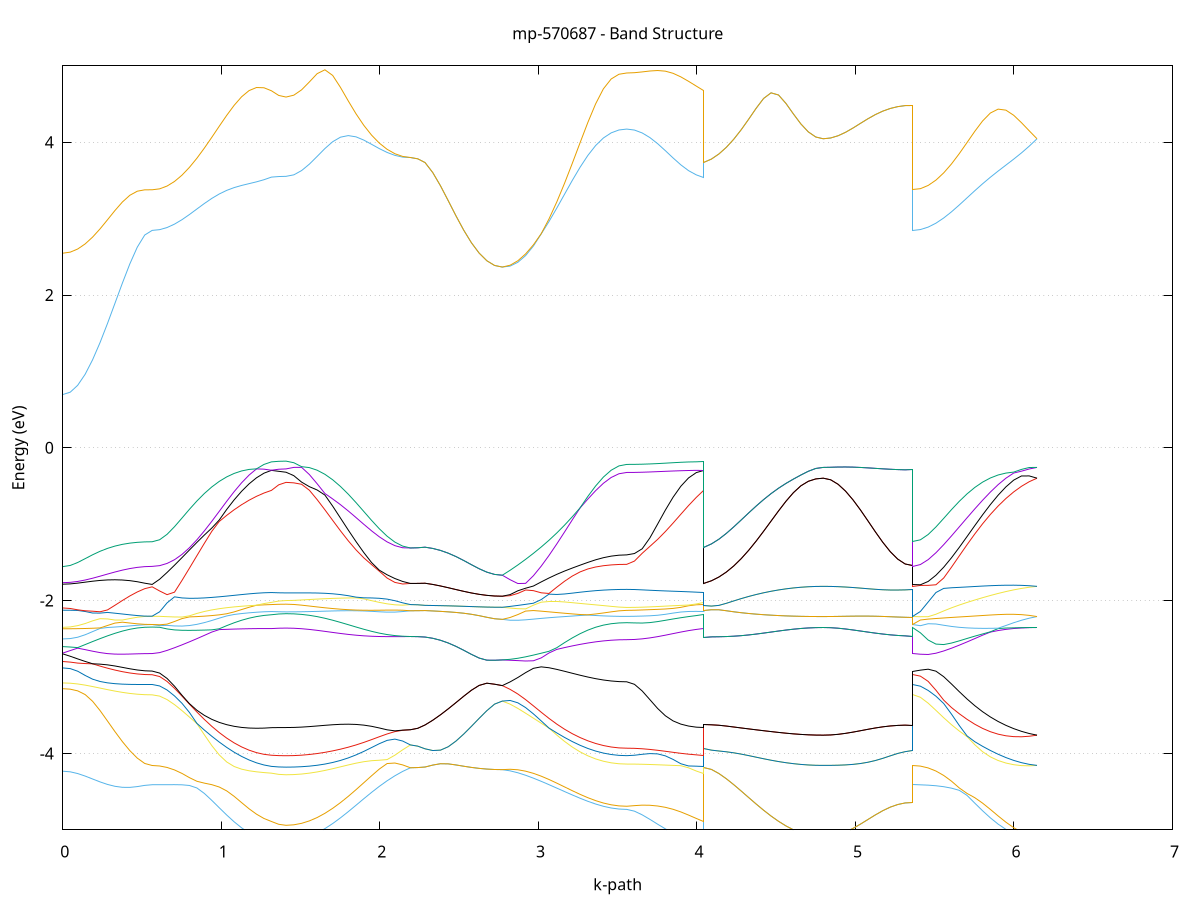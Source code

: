 set title 'mp-570687 - Band Structure'
set xlabel 'k-path'
set ylabel 'Energy (eV)'
set grid y
set yrange [-5:5]
set terminal png size 800,600
set output 'mp-570687_bands_gnuplot.png'
plot '-' using 1:2 with lines notitle, '-' using 1:2 with lines notitle, '-' using 1:2 with lines notitle, '-' using 1:2 with lines notitle, '-' using 1:2 with lines notitle, '-' using 1:2 with lines notitle, '-' using 1:2 with lines notitle, '-' using 1:2 with lines notitle, '-' using 1:2 with lines notitle, '-' using 1:2 with lines notitle, '-' using 1:2 with lines notitle, '-' using 1:2 with lines notitle, '-' using 1:2 with lines notitle, '-' using 1:2 with lines notitle, '-' using 1:2 with lines notitle, '-' using 1:2 with lines notitle, '-' using 1:2 with lines notitle, '-' using 1:2 with lines notitle, '-' using 1:2 with lines notitle, '-' using 1:2 with lines notitle, '-' using 1:2 with lines notitle, '-' using 1:2 with lines notitle, '-' using 1:2 with lines notitle, '-' using 1:2 with lines notitle, '-' using 1:2 with lines notitle, '-' using 1:2 with lines notitle, '-' using 1:2 with lines notitle, '-' using 1:2 with lines notitle, '-' using 1:2 with lines notitle, '-' using 1:2 with lines notitle, '-' using 1:2 with lines notitle, '-' using 1:2 with lines notitle, '-' using 1:2 with lines notitle, '-' using 1:2 with lines notitle, '-' using 1:2 with lines notitle, '-' using 1:2 with lines notitle, '-' using 1:2 with lines notitle, '-' using 1:2 with lines notitle, '-' using 1:2 with lines notitle, '-' using 1:2 with lines notitle, '-' using 1:2 with lines notitle, '-' using 1:2 with lines notitle, '-' using 1:2 with lines notitle, '-' using 1:2 with lines notitle, '-' using 1:2 with lines notitle, '-' using 1:2 with lines notitle, '-' using 1:2 with lines notitle, '-' using 1:2 with lines notitle, '-' using 1:2 with lines notitle, '-' using 1:2 with lines notitle, '-' using 1:2 with lines notitle, '-' using 1:2 with lines notitle, '-' using 1:2 with lines notitle, '-' using 1:2 with lines notitle, '-' using 1:2 with lines notitle, '-' using 1:2 with lines notitle, '-' using 1:2 with lines notitle, '-' using 1:2 with lines notitle, '-' using 1:2 with lines notitle, '-' using 1:2 with lines notitle, '-' using 1:2 with lines notitle, '-' using 1:2 with lines notitle, '-' using 1:2 with lines notitle, '-' using 1:2 with lines notitle, '-' using 1:2 with lines notitle, '-' using 1:2 with lines notitle, '-' using 1:2 with lines notitle, '-' using 1:2 with lines notitle, '-' using 1:2 with lines notitle, '-' using 1:2 with lines notitle, '-' using 1:2 with lines notitle, '-' using 1:2 with lines notitle, '-' using 1:2 with lines notitle, '-' using 1:2 with lines notitle, '-' using 1:2 with lines notitle, '-' using 1:2 with lines notitle, '-' using 1:2 with lines notitle, '-' using 1:2 with lines notitle, '-' using 1:2 with lines notitle, '-' using 1:2 with lines notitle, '-' using 1:2 with lines notitle, '-' using 1:2 with lines notitle, '-' using 1:2 with lines notitle, '-' using 1:2 with lines notitle, '-' using 1:2 with lines notitle, '-' using 1:2 with lines notitle, '-' using 1:2 with lines notitle, '-' using 1:2 with lines notitle, '-' using 1:2 with lines notitle, '-' using 1:2 with lines notitle, '-' using 1:2 with lines notitle, '-' using 1:2 with lines notitle, '-' using 1:2 with lines notitle, '-' using 1:2 with lines notitle, '-' using 1:2 with lines notitle, '-' using 1:2 with lines notitle
0.000000 -15.024687
0.046981 -15.022487
0.093962 -15.015987
0.140944 -15.005187
0.187925 -14.990587
0.234906 -14.972287
0.281887 -14.950687
0.328869 -14.926387
0.375850 -14.899887
0.422831 -14.871787
0.469812 -14.843087
0.516794 -14.815487
0.563775 -14.799087
0.563775 -14.799087
0.610789 -14.797487
0.657804 -14.792987
0.704819 -14.785587
0.751833 -14.775587
0.798848 -14.763387
0.845862 -14.749287
0.892877 -14.733987
0.939891 -14.718087
0.986906 -14.702287
1.033921 -14.687287
1.080935 -14.673887
1.127950 -14.662587
1.174964 -14.653687
1.221979 -14.647687
1.268993 -14.644787
1.316008 -14.645187
1.316008 -14.645187
1.362105 -14.646487
1.408202 -14.646887
1.408202 -14.646887
1.457252 -14.646287
1.506302 -14.644487
1.555352 -14.641487
1.604402 -14.637487
1.653452 -14.632387
1.702502 -14.626487
1.751552 -14.619987
1.800602 -14.612887
1.849652 -14.605487
1.898702 -14.597887
1.947752 -14.590387
1.996802 -14.583087
2.045852 -14.576187
2.094903 -14.569787
2.143953 -14.564087
2.193003 -14.559087
2.193003 -14.559087
2.239100 -14.559487
2.285197 -14.560687
2.285197 -14.560687
2.333925 -14.562387
2.382653 -14.564887
2.431382 -14.567887
2.480110 -14.571187
2.528838 -14.574587
2.577566 -14.577887
2.626295 -14.580587
2.675023 -14.582787
2.723751 -14.584087
2.772479 -14.584587
2.772479 -14.584587
2.821529 -14.591087
2.870580 -14.598287
2.919630 -14.606187
2.968680 -14.614587
3.017730 -14.623287
3.066780 -14.632187
3.115830 -14.641087
3.164880 -14.649687
3.213930 -14.657787
3.262980 -14.665387
3.312030 -14.672087
3.361080 -14.677787
3.410130 -14.682387
3.459180 -14.685787
3.508230 -14.687887
3.557280 -14.688587
3.557280 -14.688587
3.606008 -14.687587
3.654736 -14.684887
3.703465 -14.680587
3.752193 -14.674987
3.800921 -14.668487
3.849649 -14.661587
3.898378 -14.655087
3.947106 -14.649687
3.995834 -14.646187
4.044563 -14.645187
4.044563 -14.560687
4.091577 -14.562087
4.138592 -14.564487
4.185606 -14.567787
4.232621 -14.571787
4.279635 -14.576487
4.326650 -14.581587
4.373665 -14.586987
4.420679 -14.592487
4.467694 -14.597887
4.514708 -14.602987
4.561723 -14.607687
4.608737 -14.611687
4.655752 -14.614987
4.702767 -14.617387
4.749781 -14.618887
4.796796 -14.619387
4.796796 -14.619387
4.843777 -14.619887
4.890758 -14.621387
4.937739 -14.623587
4.984721 -14.626587
5.031702 -14.630087
5.078683 -14.633687
5.125664 -14.637387
5.172646 -14.640887
5.219627 -14.643787
5.266608 -14.645987
5.313589 -14.647487
5.360571 -14.647887
5.360571 -14.799087
5.409621 -14.797487
5.458671 -14.792887
5.507721 -14.785387
5.556771 -14.775287
5.605821 -14.762787
5.654871 -14.748387
5.703921 -14.732587
5.752971 -14.715887
5.802021 -14.698887
5.851071 -14.682187
5.900121 -14.666387
5.949171 -14.652087
5.998221 -14.639887
6.047271 -14.630087
6.096321 -14.623187
6.145371 -14.619387
e
0.000000 -14.565687
0.046981 -14.567287
0.093962 -14.572187
0.140944 -14.580287
0.187925 -14.591587
0.234906 -14.605987
0.281887 -14.623387
0.328869 -14.643487
0.375850 -14.666087
0.422831 -14.690787
0.469812 -14.716987
0.516794 -14.742987
0.563775 -14.758887
0.563775 -14.758887
0.610789 -14.757487
0.657804 -14.753487
0.704819 -14.746987
0.751833 -14.738087
0.798848 -14.726987
0.845862 -14.714087
0.892877 -14.699587
0.939891 -14.683887
0.986906 -14.667187
1.033921 -14.649987
1.080935 -14.632587
1.127950 -14.615787
1.174964 -14.599887
1.221979 -14.585587
1.268993 -14.573487
1.316008 -14.563787
1.316008 -14.563787
1.362105 -14.558287
1.408202 -14.556387
1.408202 -14.556387
1.457252 -14.556187
1.506302 -14.555587
1.555352 -14.554687
1.604402 -14.553487
1.653452 -14.552187
1.702502 -14.550687
1.751552 -14.549387
1.800602 -14.548087
1.849652 -14.547287
1.898702 -14.546787
1.947752 -14.546987
1.996802 -14.547787
2.045852 -14.549387
2.094903 -14.551787
2.143953 -14.554987
2.193003 -14.559087
2.193003 -14.559087
2.239100 -14.559487
2.285197 -14.560687
2.285197 -14.560687
2.333925 -14.562387
2.382653 -14.564887
2.431382 -14.567887
2.480110 -14.571187
2.528838 -14.574587
2.577566 -14.577887
2.626295 -14.580587
2.675023 -14.582787
2.723751 -14.584087
2.772479 -14.584587
2.772479 -14.584587
2.821529 -14.578987
2.870580 -14.574287
2.919630 -14.570487
2.968680 -14.567587
3.017730 -14.565487
3.066780 -14.564187
3.115830 -14.563587
3.164880 -14.563587
3.213930 -14.563987
3.262980 -14.564687
3.312030 -14.565487
3.361080 -14.566387
3.410130 -14.567187
3.459180 -14.567787
3.508230 -14.568287
3.557280 -14.568387
3.557280 -14.568387
3.606008 -14.568387
3.654736 -14.568287
3.703465 -14.568287
3.752193 -14.568187
3.800921 -14.568187
3.849649 -14.568187
3.898378 -14.567987
3.947106 -14.567387
3.995834 -14.566087
4.044563 -14.563787
4.044563 -14.560687
4.091577 -14.562087
4.138592 -14.564487
4.185606 -14.567787
4.232621 -14.571787
4.279635 -14.576487
4.326650 -14.581587
4.373665 -14.586987
4.420679 -14.592487
4.467694 -14.597887
4.514708 -14.602987
4.561723 -14.607687
4.608737 -14.611687
4.655752 -14.614987
4.702767 -14.617387
4.749781 -14.618887
4.796796 -14.619387
4.796796 -14.619387
4.843777 -14.619887
4.890758 -14.621387
4.937739 -14.623587
4.984721 -14.626587
5.031702 -14.630087
5.078683 -14.633687
5.125664 -14.637387
5.172646 -14.640887
5.219627 -14.643787
5.266608 -14.645987
5.313589 -14.647487
5.360571 -14.647887
5.360571 -14.758887
5.409621 -14.757487
5.458671 -14.753287
5.507721 -14.746587
5.556771 -14.737487
5.605821 -14.726387
5.654871 -14.713787
5.703921 -14.699987
5.752971 -14.685787
5.802021 -14.671487
5.851071 -14.657987
5.900121 -14.645587
5.949171 -14.635087
5.998221 -14.626887
6.047271 -14.621387
6.096321 -14.618787
6.145371 -14.619387
e
0.000000 -4.233287
0.046981 -4.241287
0.093962 -4.263887
0.140944 -4.296887
0.187925 -4.335187
0.234906 -4.373187
0.281887 -4.406387
0.328869 -4.430887
0.375850 -4.444187
0.422831 -4.445087
0.469812 -4.434787
0.516794 -4.418887
0.563775 -4.410287
0.563775 -4.410287
0.610789 -4.410087
0.657804 -4.409587
0.704819 -4.409487
0.751833 -4.411387
0.798848 -4.420087
0.845862 -4.452687
0.892877 -4.524287
0.939891 -4.615187
0.986906 -4.711787
1.033921 -4.806887
1.080935 -4.895787
1.127950 -4.974687
1.174964 -5.040787
1.221979 -5.091787
1.268993 -5.126287
1.316008 -5.143187
1.316008 -5.143187
1.362105 -5.145587
1.408202 -5.145587
1.408202 -5.145587
1.457252 -5.138887
1.506302 -5.118987
1.555352 -5.086087
1.604402 -5.040987
1.653452 -4.984687
1.702502 -4.918387
1.751552 -4.843787
1.800602 -4.763187
1.849652 -4.678887
1.898702 -4.593687
1.947752 -4.510387
1.996802 -4.431387
2.045852 -4.358487
2.094903 -4.293087
2.143953 -4.235987
2.193003 -4.188287
2.193003 -4.188287
2.239100 -4.185587
2.285197 -4.178587
2.285197 -4.178587
2.333925 -4.152987
2.382653 -4.135287
2.431382 -4.137187
2.480110 -4.151287
2.528838 -4.168087
2.577566 -4.183587
2.626295 -4.196187
2.675023 -4.205387
2.723751 -4.210887
2.772479 -4.212787
2.772479 -4.212787
2.821529 -4.228587
2.870580 -4.253787
2.919630 -4.286387
2.968680 -4.324287
3.017730 -4.365687
3.066780 -4.409387
3.115830 -4.454287
3.164880 -4.499487
3.213930 -4.544087
3.262980 -4.587187
3.312030 -4.627287
3.361080 -4.662887
3.410130 -4.692587
3.459180 -4.714787
3.508230 -4.728587
3.557280 -4.733287
3.557280 -4.733287
3.606008 -4.756387
3.654736 -4.804487
3.703465 -4.863787
3.752193 -4.926887
3.800921 -4.987887
3.849649 -5.042187
3.898378 -5.086187
3.947106 -5.118087
3.995834 -5.136887
4.044563 -5.143187
4.044563 -4.178587
4.091577 -4.209987
4.138592 -4.263487
4.185606 -4.331987
4.232621 -4.409987
4.279635 -4.493187
4.326650 -4.578387
4.373665 -4.662787
4.420679 -4.743987
4.467694 -4.819987
4.514708 -4.888887
4.561723 -4.949487
4.608737 -5.000487
4.655752 -5.040987
4.702767 -5.070387
4.749781 -5.088187
4.796796 -5.094187
4.796796 -5.094187
4.843777 -5.086587
4.890758 -5.064387
4.937739 -5.028687
4.984721 -4.981587
5.031702 -4.925887
5.078683 -4.865587
5.125664 -4.805287
5.172646 -4.749887
5.219627 -4.703587
5.266608 -4.669387
5.313589 -4.648687
5.360571 -4.641787
5.360571 -4.410287
5.409621 -4.411587
5.458671 -4.415887
5.507721 -4.423587
5.556771 -4.436087
5.605821 -4.455187
5.654871 -4.483487
5.703921 -4.550087
5.752971 -4.651587
5.802021 -4.751087
5.851071 -4.843887
5.900121 -4.926087
5.949171 -4.994587
5.998221 -5.046987
6.047271 -5.081687
6.096321 -5.097587
6.145371 -5.094187
e
0.000000 -3.153087
0.046981 -3.159387
0.093962 -3.181387
0.140944 -3.229987
0.187925 -3.317787
0.234906 -3.439187
0.281887 -3.576087
0.328869 -3.714587
0.375850 -3.845887
0.422831 -3.963687
0.469812 -4.061887
0.516794 -4.131787
0.563775 -4.158587
0.563775 -4.158587
0.610789 -4.164887
0.657804 -4.184087
0.704819 -4.216687
0.751833 -4.262387
0.798848 -4.317487
0.845862 -4.364887
0.892877 -4.389287
0.939891 -4.409387
0.986906 -4.440187
1.033921 -4.490887
1.080935 -4.562387
1.127950 -4.644487
1.174964 -4.724987
1.221979 -4.795787
1.268993 -4.852087
1.316008 -4.891387
1.316008 -4.891387
1.362105 -4.928287
1.408202 -4.941487
1.408202 -4.941487
1.457252 -4.935087
1.506302 -4.915687
1.555352 -4.883787
1.604402 -4.839887
1.653452 -4.784687
1.702502 -4.719187
1.751552 -4.644587
1.800602 -4.562687
1.849652 -4.475187
1.898702 -4.384487
1.947752 -4.293187
1.996802 -4.204887
2.045852 -4.132887
2.094903 -4.126187
2.143953 -4.150887
2.193003 -4.188287
2.193003 -4.188287
2.239100 -4.185587
2.285197 -4.178587
2.285197 -4.178587
2.333925 -4.152987
2.382653 -4.135287
2.431382 -4.137187
2.480110 -4.151287
2.528838 -4.168087
2.577566 -4.183587
2.626295 -4.196187
2.675023 -4.205387
2.723751 -4.210887
2.772479 -4.212787
2.772479 -4.212787
2.821529 -4.207787
2.870580 -4.214587
2.919630 -4.232787
2.968680 -4.261287
3.017730 -4.298187
3.066780 -4.341487
3.115830 -4.389087
3.164880 -4.438687
3.213930 -4.488387
3.262980 -4.536087
3.312030 -4.579987
3.361080 -4.618387
3.410130 -4.649787
3.459180 -4.672987
3.508230 -4.687287
3.557280 -4.692087
3.557280 -4.692087
3.606008 -4.683987
3.654736 -4.677487
3.703465 -4.679187
3.752193 -4.688687
3.800921 -4.705987
3.849649 -4.731787
3.898378 -4.766087
3.947106 -4.807487
3.995834 -4.851387
4.044563 -4.891387
4.044563 -4.178587
4.091577 -4.209987
4.138592 -4.263487
4.185606 -4.331987
4.232621 -4.409987
4.279635 -4.493187
4.326650 -4.578387
4.373665 -4.662787
4.420679 -4.743987
4.467694 -4.819987
4.514708 -4.888887
4.561723 -4.949487
4.608737 -5.000487
4.655752 -5.040987
4.702767 -5.070387
4.749781 -5.088187
4.796796 -5.094187
4.796796 -5.094187
4.843777 -5.086587
4.890758 -5.064387
4.937739 -5.028687
4.984721 -4.981587
5.031702 -4.925887
5.078683 -4.865587
5.125664 -4.805287
5.172646 -4.749887
5.219627 -4.703587
5.266608 -4.669387
5.313589 -4.648687
5.360571 -4.641787
5.360571 -4.158587
5.409621 -4.166387
5.458671 -4.190287
5.507721 -4.230987
5.556771 -4.288987
5.605821 -4.363687
5.654871 -4.452287
5.703921 -4.524287
5.752971 -4.580187
5.802021 -4.651287
5.851071 -4.733287
5.900121 -4.818887
5.949171 -4.900587
5.998221 -4.972487
6.047271 -5.030387
6.096321 -5.071487
6.145371 -5.094187
e
0.000000 -3.077787
0.046981 -3.081287
0.093962 -3.091187
0.140944 -3.106287
0.187925 -3.124887
0.234906 -3.145087
0.281887 -3.165387
0.328869 -3.184487
0.375850 -3.201287
0.422831 -3.215087
0.469812 -3.225287
0.516794 -3.231487
0.563775 -3.233587
0.563775 -3.233587
0.610789 -3.250087
0.657804 -3.295687
0.704819 -3.361887
0.751833 -3.440287
0.798848 -3.524487
0.845862 -3.610187
0.892877 -3.756387
0.939891 -3.897887
0.986906 -4.020087
1.033921 -4.112187
1.080935 -4.171687
1.127950 -4.206587
1.174964 -4.227587
1.221979 -4.241287
1.268993 -4.251287
1.316008 -4.258887
1.316008 -4.258887
1.362105 -4.274687
1.408202 -4.279887
1.408202 -4.279887
1.457252 -4.277487
1.506302 -4.270387
1.555352 -4.258687
1.604402 -4.242887
1.653452 -4.223287
1.702502 -4.200687
1.751552 -4.176187
1.800602 -4.151387
1.849652 -4.128187
1.898702 -4.108887
1.947752 -4.095787
1.996802 -4.089687
2.045852 -4.081087
2.094903 -4.023587
2.143953 -3.952987
2.193003 -3.889287
2.193003 -3.889287
2.239100 -3.905187
2.285197 -3.940087
2.285197 -3.940087
2.333925 -3.962687
2.382653 -3.957387
2.431382 -3.913087
2.480110 -3.838987
2.528838 -3.747387
2.577566 -3.646187
2.626295 -3.541587
2.675023 -3.440587
2.723751 -3.354887
2.772479 -3.315287
2.772479 -3.315287
2.821529 -3.355187
2.870580 -3.411487
2.919630 -3.474287
2.968680 -3.539287
3.017730 -3.604587
3.066780 -3.669087
3.115830 -3.759387
3.164880 -3.842987
3.213930 -3.916987
3.262980 -3.980087
3.312030 -4.031687
3.361080 -4.072387
3.410130 -4.102687
3.459180 -4.123587
3.508230 -4.135787
3.557280 -4.139787
3.557280 -4.139787
3.606008 -4.140387
3.654736 -4.142387
3.703465 -4.145387
3.752193 -4.149087
3.800921 -4.153087
3.849649 -4.157187
3.898378 -4.161087
3.947106 -4.188687
3.995834 -4.230587
4.044563 -4.258887
4.044563 -3.940087
4.091577 -3.957487
4.138592 -3.968587
4.185606 -3.979087
4.232621 -3.992587
4.279635 -4.009587
4.326650 -4.029087
4.373665 -4.049687
4.420679 -4.070187
4.467694 -4.089487
4.514708 -4.106887
4.561723 -4.121987
4.608737 -4.134587
4.655752 -4.144487
4.702767 -4.151587
4.749781 -4.155887
4.796796 -4.157287
4.796796 -4.157287
4.843777 -4.156787
4.890758 -4.154787
4.937739 -4.150787
4.984721 -4.143787
5.031702 -4.132587
5.078683 -4.116087
5.125664 -4.093487
5.172646 -4.064787
5.219627 -4.032287
5.266608 -4.000887
5.313589 -3.977487
5.360571 -3.968787
5.360571 -3.233587
5.409621 -3.265687
5.458671 -3.342387
5.507721 -3.436687
5.556771 -3.533287
5.605821 -3.624487
5.654871 -3.706987
5.703921 -3.780787
5.752971 -3.886887
5.802021 -3.977987
5.851071 -4.045387
5.900121 -4.093287
5.949171 -4.126387
5.998221 -4.147987
6.047271 -4.159887
6.096321 -4.162887
6.145371 -4.157287
e
0.000000 -2.881187
0.046981 -2.890087
0.093962 -2.924287
0.140944 -2.979687
0.187925 -3.028387
0.234906 -3.058787
0.281887 -3.076587
0.328869 -3.087287
0.375850 -3.093587
0.422831 -3.096787
0.469812 -3.097987
0.516794 -3.098087
0.563775 -3.098087
0.563775 -3.098087
0.610789 -3.117187
0.657804 -3.170287
0.704819 -3.248087
0.751833 -3.344387
0.798848 -3.464287
0.845862 -3.607087
0.892877 -3.694587
0.939891 -3.775587
0.986906 -3.851587
1.033921 -3.921587
1.080935 -3.984587
1.127950 -4.039587
1.174964 -4.086187
1.221979 -4.123687
1.268993 -4.151787
1.316008 -4.170087
1.316008 -4.170087
1.362105 -4.177587
1.408202 -4.180087
1.408202 -4.180087
1.457252 -4.178687
1.506302 -4.174387
1.555352 -4.166887
1.604402 -4.155587
1.653452 -4.139887
1.702502 -4.119087
1.751552 -4.092487
1.800602 -4.059587
1.849652 -4.019987
1.898702 -3.974187
1.947752 -3.923787
1.996802 -3.872887
2.045852 -3.829687
2.094903 -3.812987
2.143953 -3.838387
2.193003 -3.889287
2.193003 -3.889287
2.239100 -3.905187
2.285197 -3.940087
2.285197 -3.940087
2.333925 -3.962687
2.382653 -3.957387
2.431382 -3.913087
2.480110 -3.838987
2.528838 -3.747387
2.577566 -3.646187
2.626295 -3.541587
2.675023 -3.440587
2.723751 -3.354887
2.772479 -3.315287
2.772479 -3.315287
2.821529 -3.307087
2.870580 -3.338087
2.919630 -3.400787
2.968680 -3.482887
3.017730 -3.574687
3.066780 -3.668587
3.115830 -3.731587
3.164880 -3.790887
3.213930 -3.845387
3.262980 -3.893987
3.312030 -3.935487
3.361080 -3.969587
3.410130 -3.995987
3.459180 -4.014787
3.508230 -4.025987
3.557280 -4.029687
3.557280 -4.029687
3.606008 -4.024287
3.654736 -4.012087
3.703465 -4.002587
3.752193 -4.006687
3.800921 -4.032287
3.849649 -4.078787
3.898378 -4.135387
3.947106 -4.164487
3.995834 -4.167487
4.044563 -4.170087
4.044563 -3.940087
4.091577 -3.957487
4.138592 -3.968587
4.185606 -3.979087
4.232621 -3.992587
4.279635 -4.009587
4.326650 -4.029087
4.373665 -4.049687
4.420679 -4.070187
4.467694 -4.089487
4.514708 -4.106887
4.561723 -4.121987
4.608737 -4.134587
4.655752 -4.144487
4.702767 -4.151587
4.749781 -4.155887
4.796796 -4.157287
4.796796 -4.157287
4.843777 -4.156787
4.890758 -4.154787
4.937739 -4.150787
4.984721 -4.143787
5.031702 -4.132587
5.078683 -4.116087
5.125664 -4.093487
5.172646 -4.064787
5.219627 -4.032287
5.266608 -4.000887
5.313589 -3.977487
5.360571 -3.968787
5.360571 -3.098087
5.409621 -3.120187
5.458671 -3.175987
5.507721 -3.251187
5.556771 -3.346887
5.605821 -3.486087
5.654871 -3.634487
5.703921 -3.771087
5.752971 -3.847087
5.802021 -3.907287
5.851071 -3.961987
5.900121 -4.011287
5.949171 -4.054787
5.998221 -4.091687
6.047271 -4.121487
6.096321 -4.143487
6.145371 -4.157287
e
0.000000 -2.797287
0.046981 -2.805087
0.093962 -2.817887
0.140944 -2.824187
0.187925 -2.827587
0.234906 -2.857287
0.281887 -2.884687
0.328869 -2.909187
0.375850 -2.930387
0.422831 -2.947387
0.469812 -2.959987
0.516794 -2.967687
0.563775 -2.970287
0.563775 -2.970287
0.610789 -2.993987
0.657804 -3.058287
0.704819 -3.148287
0.751833 -3.250187
0.798848 -3.355287
0.845862 -3.458187
0.892877 -3.555687
0.939891 -3.645887
0.986906 -3.727587
1.033921 -3.799887
1.080935 -3.862587
1.127950 -3.915287
1.174964 -3.957787
1.221979 -3.990187
1.268993 -4.012287
1.316008 -4.024187
1.316008 -4.024187
1.362105 -4.029087
1.408202 -4.030687
1.408202 -4.030687
1.457252 -4.028887
1.506302 -4.023487
1.555352 -4.014487
1.604402 -4.002087
1.653452 -3.986387
1.702502 -3.967287
1.751552 -3.944887
1.800602 -3.919087
1.849652 -3.889587
1.898702 -3.856387
1.947752 -3.819887
1.996802 -3.781887
2.045852 -3.745487
2.094903 -3.715087
2.143953 -3.697787
2.193003 -3.690287
2.193003 -3.690287
2.239100 -3.671587
2.285197 -3.627887
2.285197 -3.627887
2.333925 -3.565687
2.382653 -3.494587
2.431382 -3.417087
2.480110 -3.335287
2.528838 -3.252287
2.577566 -3.173487
2.626295 -3.110187
2.675023 -3.081187
2.723751 -3.094487
2.772479 -3.112587
2.772479 -3.112587
2.821529 -3.161787
2.870580 -3.222887
2.919630 -3.296587
2.968680 -3.377887
3.017730 -3.461087
3.066780 -3.541687
3.115830 -3.616287
3.164880 -3.683387
3.213930 -3.742187
3.262980 -3.792787
3.312030 -3.835387
3.361080 -3.870087
3.410130 -3.897187
3.459180 -3.916487
3.508230 -3.928187
3.557280 -3.931987
3.557280 -3.931987
3.606008 -3.933887
3.654736 -3.939487
3.703465 -3.948187
3.752193 -3.959487
3.800921 -3.972387
3.849649 -3.985987
3.898378 -3.998987
3.947106 -4.010487
3.995834 -4.019187
4.044563 -4.024187
4.044563 -3.627887
4.091577 -3.625787
4.138592 -3.631687
4.185606 -3.642287
4.232621 -3.654587
4.279635 -3.667187
4.326650 -3.679387
4.373665 -3.691387
4.420679 -3.703187
4.467694 -3.714587
4.514708 -3.725487
4.561723 -3.735587
4.608737 -3.744387
4.655752 -3.751587
4.702767 -3.756987
4.749781 -3.760287
4.796796 -3.761387
4.796796 -3.761387
4.843777 -3.758587
4.890758 -3.750487
4.937739 -3.737687
4.984721 -3.721587
5.031702 -3.703387
5.078683 -3.684787
5.125664 -3.667287
5.172646 -3.652287
5.219627 -3.640987
5.266608 -3.633787
5.313589 -3.630187
5.360571 -3.629187
5.360571 -2.970287
5.409621 -2.988887
5.458671 -3.057387
5.507721 -3.172887
5.556771 -3.302887
5.605821 -3.399787
5.654871 -3.480887
5.703921 -3.554087
5.752971 -3.618487
5.802021 -3.672787
5.851071 -3.716187
5.900121 -3.748387
5.949171 -3.769687
5.998221 -3.780787
6.047271 -3.782487
6.096321 -3.775787
6.145371 -3.761387
e
0.000000 -2.697287
0.046981 -2.728587
0.093962 -2.763087
0.140944 -2.796087
0.187925 -2.827087
0.234906 -2.831687
0.281887 -2.840987
0.328869 -2.855687
0.375850 -2.873887
0.422831 -2.892387
0.469812 -2.908087
0.516794 -2.918687
0.563775 -2.922487
0.563775 -2.922487
0.610789 -2.948587
0.657804 -3.018987
0.704819 -3.120787
0.751833 -3.239087
0.798848 -3.349087
0.845862 -3.435287
0.892877 -3.502187
0.939891 -3.554287
0.986906 -3.594287
1.033921 -3.624187
1.080935 -3.645687
1.127950 -3.660087
1.174964 -3.668187
1.221979 -3.670987
1.268993 -3.669187
1.316008 -3.663387
1.316008 -3.663387
1.362105 -3.662087
1.408202 -3.661687
1.408202 -3.661687
1.457252 -3.660187
1.506302 -3.655887
1.555352 -3.649287
1.604402 -3.641187
1.653452 -3.632687
1.702502 -3.625087
1.751552 -3.619587
1.800602 -3.617787
1.849652 -3.620887
1.898702 -3.629987
1.947752 -3.645587
1.996802 -3.667287
2.045852 -3.691487
2.094903 -3.704987
2.143953 -3.695587
2.193003 -3.690287
2.193003 -3.690287
2.239100 -3.671587
2.285197 -3.627887
2.285197 -3.627887
2.333925 -3.565687
2.382653 -3.494587
2.431382 -3.417087
2.480110 -3.335287
2.528838 -3.252287
2.577566 -3.173487
2.626295 -3.110187
2.675023 -3.081187
2.723751 -3.094487
2.772479 -3.112587
2.772479 -3.112587
2.821529 -3.064187
2.870580 -3.006587
2.919630 -2.942687
2.968680 -2.886487
3.017730 -2.867187
3.066780 -2.878787
3.115830 -2.900187
3.164880 -2.925087
3.213930 -2.951087
3.262980 -2.976687
3.312030 -3.000587
3.361080 -3.021787
3.410130 -3.039187
3.459180 -3.052087
3.508230 -3.060187
3.557280 -3.062887
3.557280 -3.062887
3.606008 -3.095787
3.654736 -3.182587
3.703465 -3.296887
3.752193 -3.411787
3.800921 -3.507387
3.849649 -3.574687
3.898378 -3.616787
3.947106 -3.642087
3.995834 -3.656687
4.044563 -3.663387
4.044563 -3.627887
4.091577 -3.625787
4.138592 -3.631687
4.185606 -3.642287
4.232621 -3.654587
4.279635 -3.667187
4.326650 -3.679387
4.373665 -3.691387
4.420679 -3.703187
4.467694 -3.714587
4.514708 -3.725487
4.561723 -3.735587
4.608737 -3.744387
4.655752 -3.751587
4.702767 -3.756987
4.749781 -3.760287
4.796796 -3.761387
4.796796 -3.761387
4.843777 -3.758587
4.890758 -3.750487
4.937739 -3.737687
4.984721 -3.721587
5.031702 -3.703387
5.078683 -3.684787
5.125664 -3.667287
5.172646 -3.652287
5.219627 -3.640987
5.266608 -3.633787
5.313589 -3.630187
5.360571 -3.629187
5.360571 -2.922487
5.409621 -2.910287
5.458671 -2.897987
5.507721 -2.923587
5.556771 -2.995787
5.605821 -3.091487
5.654871 -3.191787
5.703921 -3.287787
5.752971 -3.375787
5.802021 -3.454287
5.851071 -3.523087
5.900121 -3.582387
5.949171 -3.633087
5.998221 -3.675887
6.047271 -3.711387
6.096321 -3.739887
6.145371 -3.761387
e
0.000000 -2.686887
0.046981 -2.653987
0.093962 -2.622387
0.140944 -2.641787
0.187925 -2.662287
0.234906 -2.680587
0.281887 -2.693787
0.328869 -2.700387
0.375850 -2.701587
0.422831 -2.699587
0.469812 -2.696587
0.516794 -2.694187
0.563775 -2.693287
0.563775 -2.693287
0.610789 -2.680787
0.657804 -2.652087
0.704819 -2.617087
0.751833 -2.579387
0.798848 -2.539687
0.845862 -2.498187
0.892877 -2.455287
0.939891 -2.411787
0.986906 -2.379387
1.033921 -2.375987
1.080935 -2.372787
1.127950 -2.370087
1.174964 -2.367887
1.221979 -2.366487
1.268993 -2.365887
1.316008 -2.366187
1.316008 -2.366187
1.362105 -2.361387
1.408202 -2.359787
1.408202 -2.359787
1.457252 -2.361887
1.506302 -2.367887
1.555352 -2.377287
1.604402 -2.389187
1.653452 -2.402587
1.702502 -2.416587
1.751552 -2.430087
1.800602 -2.442487
1.849652 -2.452887
1.898702 -2.461087
1.947752 -2.466687
1.996802 -2.470087
2.045852 -2.471587
2.094903 -2.471987
2.143953 -2.471687
2.193003 -2.470187
2.193003 -2.470187
2.239100 -2.471787
2.285197 -2.477087
2.285197 -2.477087
2.333925 -2.493287
2.382653 -2.519287
2.431382 -2.554787
2.480110 -2.598987
2.528838 -2.649787
2.577566 -2.703687
2.626295 -2.751987
2.675023 -2.779887
2.723751 -2.780987
2.772479 -2.776387
2.772479 -2.776387
2.821529 -2.780887
2.870580 -2.785487
2.919630 -2.790687
2.968680 -2.787687
3.017730 -2.750087
3.066780 -2.685787
3.115830 -2.638887
3.164880 -2.615187
3.213930 -2.593087
3.262980 -2.572987
3.312030 -2.555087
3.361080 -2.539887
3.410130 -2.527687
3.459180 -2.518687
3.508230 -2.513187
3.557280 -2.511387
3.557280 -2.511387
3.606008 -2.508687
3.654736 -2.500787
3.703465 -2.488187
3.752193 -2.471787
3.800921 -2.452587
3.849649 -2.432087
3.898378 -2.411687
3.947106 -2.392887
3.995834 -2.377287
4.044563 -2.366187
4.044563 -2.477087
4.091577 -2.474787
4.138592 -2.473187
4.185606 -2.470587
4.232621 -2.465887
4.279635 -2.458887
4.326650 -2.449487
4.373665 -2.438087
4.420679 -2.425287
4.467694 -2.411787
4.514708 -2.398287
4.561723 -2.385587
4.608737 -2.374187
4.655752 -2.364887
4.702767 -2.357887
4.749781 -2.353687
4.796796 -2.352287
4.796796 -2.352287
4.843777 -2.354587
4.890758 -2.361387
4.937739 -2.371587
4.984721 -2.384287
5.031702 -2.398087
5.078683 -2.412087
5.125664 -2.425587
5.172646 -2.437687
5.219627 -2.448087
5.266608 -2.456187
5.313589 -2.461487
5.360571 -2.463387
5.360571 -2.693287
5.409621 -2.701787
5.458671 -2.705287
5.507721 -2.688787
5.556771 -2.659287
5.605821 -2.623287
5.654871 -2.583387
5.703921 -2.540987
5.752971 -2.497187
5.802021 -2.452687
5.851071 -2.412187
5.900121 -2.391987
5.949171 -2.376487
5.998221 -2.365387
6.047271 -2.358087
6.096321 -2.353887
6.145371 -2.352287
e
0.000000 -2.602187
0.046981 -2.607687
0.093962 -2.615287
0.140944 -2.575787
0.187925 -2.536287
0.234906 -2.497987
0.281887 -2.461587
0.328869 -2.428287
0.375850 -2.399087
0.422831 -2.375287
0.469812 -2.358387
0.516794 -2.349087
0.563775 -2.346287
0.563775 -2.346287
0.610789 -2.348987
0.657804 -2.370887
0.704819 -2.383587
0.751833 -2.388587
0.798848 -2.389487
0.845862 -2.388287
0.892877 -2.385887
0.939891 -2.382787
0.986906 -2.368887
1.033921 -2.327887
1.080935 -2.290187
1.127950 -2.257187
1.174964 -2.229987
1.221979 -2.208987
1.268993 -2.194187
1.316008 -2.185087
1.316008 -2.185087
1.362105 -2.175287
1.408202 -2.171287
1.408202 -2.171287
1.457252 -2.173587
1.506302 -2.180587
1.555352 -2.192487
1.604402 -2.209487
1.653452 -2.231087
1.702502 -2.256687
1.751552 -2.285187
1.800602 -2.315187
1.849652 -2.345587
1.898702 -2.375087
1.947752 -2.402187
1.996802 -2.425687
2.045852 -2.444487
2.094903 -2.457987
2.143953 -2.466187
2.193003 -2.470187
2.193003 -2.470187
2.239100 -2.471787
2.285197 -2.477087
2.285197 -2.477087
2.333925 -2.493287
2.382653 -2.519287
2.431382 -2.554787
2.480110 -2.598987
2.528838 -2.649787
2.577566 -2.703687
2.626295 -2.751987
2.675023 -2.779887
2.723751 -2.780987
2.772479 -2.776387
2.772479 -2.776387
2.821529 -2.768487
2.870580 -2.754887
2.919630 -2.735987
2.968680 -2.713287
3.017730 -2.688787
3.066780 -2.663587
3.115830 -2.616887
3.164880 -2.550187
3.213930 -2.488387
3.262980 -2.433287
3.312030 -2.386387
3.361080 -2.348687
3.410130 -2.320887
3.459180 -2.302587
3.508230 -2.292387
3.557280 -2.289187
3.557280 -2.289187
3.606008 -2.291987
3.654736 -2.293787
3.703465 -2.287887
3.752193 -2.274687
3.800921 -2.257887
3.849649 -2.240487
3.898378 -2.224187
3.947106 -2.209287
3.995834 -2.196087
4.044563 -2.185087
4.044563 -2.477087
4.091577 -2.474787
4.138592 -2.473187
4.185606 -2.470587
4.232621 -2.465887
4.279635 -2.458887
4.326650 -2.449487
4.373665 -2.438087
4.420679 -2.425287
4.467694 -2.411787
4.514708 -2.398287
4.561723 -2.385587
4.608737 -2.374187
4.655752 -2.364887
4.702767 -2.357887
4.749781 -2.353687
4.796796 -2.352287
4.796796 -2.352287
4.843777 -2.354587
4.890758 -2.361387
4.937739 -2.371587
4.984721 -2.384287
5.031702 -2.398087
5.078683 -2.412087
5.125664 -2.425587
5.172646 -2.437687
5.219627 -2.448087
5.266608 -2.456187
5.313589 -2.461487
5.360571 -2.463387
5.360571 -2.346287
5.409621 -2.421287
5.458671 -2.516087
5.507721 -2.569187
5.556771 -2.575387
5.605821 -2.555787
5.654871 -2.526987
5.703921 -2.495687
5.752971 -2.465087
5.802021 -2.436787
5.851071 -2.408687
5.900121 -2.366387
5.949171 -2.358987
5.998221 -2.356387
6.047271 -2.353987
6.096321 -2.352487
6.145371 -2.352287
e
0.000000 -2.501587
0.046981 -2.496987
0.093962 -2.479387
0.140944 -2.447087
0.187925 -2.406087
0.234906 -2.363987
0.281887 -2.352187
0.328869 -2.345987
0.375850 -2.338987
0.422831 -2.331287
0.469812 -2.323087
0.516794 -2.315787
0.563775 -2.313287
0.563775 -2.313287
0.610789 -2.327187
0.657804 -2.324287
0.704819 -2.331787
0.751833 -2.333487
0.798848 -2.326487
0.845862 -2.310887
0.892877 -2.288187
0.939891 -2.260287
0.986906 -2.229687
1.033921 -2.200887
1.080935 -2.181487
1.127950 -2.169487
1.174964 -2.159987
1.221979 -2.152087
1.268993 -2.146287
1.316008 -2.143287
1.316008 -2.143287
1.362105 -2.145987
1.408202 -2.147587
1.408202 -2.147587
1.457252 -2.147087
1.506302 -2.145787
1.555352 -2.143687
1.604402 -2.141087
1.653452 -2.138187
1.702502 -2.135487
1.751552 -2.133287
1.800602 -2.132187
1.849652 -2.132787
1.898702 -2.135487
1.947752 -2.140387
1.996802 -2.146387
2.045852 -2.150887
2.094903 -2.150387
2.143953 -2.143287
2.193003 -2.132987
2.193003 -2.132987
2.239100 -2.132187
2.285197 -2.130487
2.285197 -2.130487
2.333925 -2.135387
2.382653 -2.140887
2.431382 -2.147187
2.480110 -2.154987
2.528838 -2.165187
2.577566 -2.178987
2.626295 -2.197087
2.675023 -2.218387
2.723751 -2.237487
2.772479 -2.245487
2.772479 -2.245487
2.821529 -2.256787
2.870580 -2.257387
2.919630 -2.251387
2.968680 -2.242387
3.017730 -2.232887
3.066780 -2.224087
3.115830 -2.216287
3.164880 -2.209287
3.213930 -2.202287
3.262980 -2.194787
3.312030 -2.189087
3.361080 -2.195187
3.410130 -2.200087
3.459180 -2.203687
3.508230 -2.205887
3.557280 -2.206687
3.557280 -2.206687
3.606008 -2.205087
3.654736 -2.202387
3.703465 -2.198787
3.752193 -2.191787
3.800921 -2.179487
3.849649 -2.163487
3.898378 -2.149587
3.947106 -2.142387
3.995834 -2.140987
4.044563 -2.143287
4.044563 -2.130487
4.091577 -2.119587
4.138592 -2.120087
4.185606 -2.132687
4.232621 -2.146487
4.279635 -2.158487
4.326650 -2.168687
4.373665 -2.177187
4.420679 -2.184487
4.467694 -2.190587
4.514708 -2.195787
4.561723 -2.200087
4.608737 -2.203387
4.655752 -2.205887
4.702767 -2.207587
4.749781 -2.208487
4.796796 -2.208787
4.796796 -2.208787
4.843777 -2.208287
4.890758 -2.206787
4.937739 -2.205087
4.984721 -2.203487
5.031702 -2.202687
5.078683 -2.202987
5.125664 -2.204487
5.172646 -2.207287
5.219627 -2.211087
5.266608 -2.215087
5.313589 -2.218287
5.360571 -2.219487
5.360571 -2.313287
5.409621 -2.328487
5.458671 -2.302687
5.507721 -2.306087
5.556771 -2.322687
5.605821 -2.338087
5.654871 -2.349687
5.703921 -2.357187
5.752971 -2.361487
5.802021 -2.363187
5.851071 -2.362887
5.900121 -2.361187
5.949171 -2.326087
5.998221 -2.289587
6.047271 -2.257387
6.096321 -2.230287
6.145371 -2.208787
e
0.000000 -2.368887
0.046981 -2.368487
0.093962 -2.367287
0.140944 -2.365087
0.187925 -2.361887
0.234906 -2.357587
0.281887 -2.325887
0.328869 -2.294187
0.375850 -2.282487
0.422831 -2.293287
0.469812 -2.303987
0.516794 -2.310887
0.563775 -2.312787
0.563775 -2.312787
0.610789 -2.316487
0.657804 -2.307887
0.704819 -2.273587
0.751833 -2.235387
0.798848 -2.213387
0.845862 -2.209387
0.892877 -2.203587
0.939891 -2.195987
0.986906 -2.186287
1.033921 -2.172087
1.080935 -2.147787
1.127950 -2.117287
1.174964 -2.087287
1.221979 -2.060787
1.268993 -2.055787
1.316008 -2.051687
1.316008 -2.051687
1.362105 -2.048187
1.408202 -2.046887
1.408202 -2.046887
1.457252 -2.050587
1.506302 -2.059587
1.555352 -2.070987
1.604402 -2.082787
1.653452 -2.093987
1.702502 -2.103887
1.751552 -2.112387
1.800602 -2.118987
1.849652 -2.123687
1.898702 -2.126187
1.947752 -2.126687
1.996802 -2.125787
2.045852 -2.124387
2.094903 -2.123887
2.143953 -2.126087
2.193003 -2.132987
2.193003 -2.132987
2.239100 -2.132187
2.285197 -2.130487
2.285197 -2.130487
2.333925 -2.135387
2.382653 -2.140887
2.431382 -2.147187
2.480110 -2.154987
2.528838 -2.165187
2.577566 -2.178987
2.626295 -2.197087
2.675023 -2.218387
2.723751 -2.237487
2.772479 -2.245487
2.772479 -2.245487
2.821529 -2.220887
2.870580 -2.182787
2.919630 -2.137087
2.968680 -2.129987
3.017730 -2.138087
3.066780 -2.147187
3.115830 -2.156387
3.164880 -2.165387
3.213930 -2.173987
3.262980 -2.181987
3.312030 -2.185887
3.361080 -2.174987
3.410130 -2.161787
3.459180 -2.147287
3.508230 -2.133987
3.557280 -2.127687
3.557280 -2.127687
3.606008 -2.126087
3.654736 -2.122487
3.703465 -2.118587
3.752193 -2.114587
3.800921 -2.109787
3.849649 -2.102187
3.898378 -2.088387
3.947106 -2.067487
3.995834 -2.054687
4.044563 -2.051687
4.044563 -2.130487
4.091577 -2.119587
4.138592 -2.120087
4.185606 -2.132687
4.232621 -2.146487
4.279635 -2.158487
4.326650 -2.168687
4.373665 -2.177187
4.420679 -2.184487
4.467694 -2.190587
4.514708 -2.195787
4.561723 -2.200087
4.608737 -2.203387
4.655752 -2.205887
4.702767 -2.207587
4.749781 -2.208487
4.796796 -2.208787
4.796796 -2.208787
4.843777 -2.208287
4.890758 -2.206787
4.937739 -2.205087
4.984721 -2.203487
5.031702 -2.202687
5.078683 -2.202987
5.125664 -2.204487
5.172646 -2.207287
5.219627 -2.211087
5.266608 -2.215087
5.313589 -2.218287
5.360571 -2.219487
5.360571 -2.312787
5.409621 -2.254187
5.458671 -2.242087
5.507721 -2.234387
5.556771 -2.227287
5.605821 -2.220587
5.654871 -2.214187
5.703921 -2.207987
5.752971 -2.201587
5.802021 -2.195087
5.851071 -2.188687
5.900121 -2.183187
5.949171 -2.179587
5.998221 -2.179387
6.047271 -2.183587
6.096321 -2.193287
6.145371 -2.208787
e
0.000000 -2.350387
0.046981 -2.344587
0.093962 -2.327587
0.140944 -2.300287
0.187925 -2.265087
0.234906 -2.236587
0.281887 -2.239787
0.328869 -2.254287
0.375850 -2.254387
0.422831 -2.234887
0.469812 -2.218087
0.516794 -2.207287
0.563775 -2.205887
0.563775 -2.205887
0.610789 -2.205787
0.657804 -2.210387
0.704819 -2.214087
0.751833 -2.215187
0.798848 -2.199187
0.845862 -2.167987
0.892877 -2.142487
0.939891 -2.122087
0.986906 -2.105887
1.033921 -2.092887
1.080935 -2.082387
1.127950 -2.073787
1.174964 -2.066687
1.221979 -2.060587
1.268993 -2.038787
1.316008 -2.023187
1.316008 -2.023187
1.362105 -2.005687
1.408202 -1.999287
1.408202 -1.999287
1.457252 -1.996987
1.506302 -1.991687
1.555352 -1.985687
1.604402 -1.980087
1.653452 -1.975287
1.702502 -1.971087
1.751552 -1.967787
1.800602 -1.965287
1.849652 -1.963787
1.898702 -1.976887
1.947752 -2.000687
1.996802 -2.023387
2.045852 -2.042187
2.094903 -2.055187
2.143953 -2.059887
2.193003 -2.051987
2.193003 -2.051987
2.239100 -2.054787
2.285197 -2.062087
2.285197 -2.062087
2.333925 -2.063987
2.382653 -2.066087
2.431382 -2.068487
2.480110 -2.071287
2.528838 -2.074587
2.577566 -2.078187
2.626295 -2.081687
2.675023 -2.084687
2.723751 -2.086587
2.772479 -2.087287
2.772479 -2.087287
2.821529 -2.097187
2.870580 -2.105887
2.919630 -2.108487
2.968680 -2.060187
3.017730 -2.020787
3.066780 -2.011887
3.115830 -2.011187
3.164880 -2.017687
3.213930 -2.027087
3.262980 -2.036887
3.312030 -2.046387
3.361080 -2.055687
3.410130 -2.065287
3.459180 -2.075187
3.508230 -2.084687
3.557280 -2.089487
3.557280 -2.089487
3.606008 -2.088587
3.654736 -2.086087
3.703465 -2.082287
3.752193 -2.077487
3.800921 -2.072287
3.849649 -2.067187
3.898378 -2.062487
3.947106 -2.058287
3.995834 -2.043987
4.044563 -2.023187
4.044563 -2.062087
4.091577 -2.071787
4.138592 -2.062587
4.185606 -2.035387
4.232621 -2.004087
4.279635 -1.973687
4.326650 -1.945687
4.373665 -1.920287
4.420679 -1.897687
4.467694 -1.877787
4.514708 -1.860587
4.561723 -1.846087
4.608737 -1.834187
4.655752 -1.825087
4.702767 -1.818587
4.749781 -1.814687
4.796796 -1.813387
4.796796 -1.813387
4.843777 -1.814387
4.890758 -1.817487
4.937739 -1.822387
4.984721 -1.828787
5.031702 -1.836387
5.078683 -1.844487
5.125664 -1.851987
5.172646 -1.857987
5.219627 -1.861287
5.266608 -1.861487
5.313589 -1.859587
5.360571 -1.858287
5.360571 -2.205887
5.409621 -2.211187
5.458671 -2.210387
5.507721 -2.178487
5.556771 -2.135387
5.605821 -2.094687
5.654871 -2.057987
5.703921 -2.024087
5.752971 -1.992287
5.802021 -1.961987
5.851071 -1.933187
5.900121 -1.906287
5.949171 -1.881587
5.998221 -1.859487
6.047271 -1.840587
6.096321 -1.825187
6.145371 -1.813387
e
0.000000 -2.125487
0.046981 -2.126287
0.093962 -2.128787
0.140944 -2.142587
0.187925 -2.162487
0.234906 -2.163587
0.281887 -2.154887
0.328869 -2.164787
0.375850 -2.175387
0.422831 -2.186087
0.469812 -2.195787
0.516794 -2.203087
0.563775 -2.203687
0.563775 -2.203687
0.610789 -2.146687
0.657804 -2.029787
0.704819 -1.950787
0.751833 -1.964887
0.798848 -1.969887
0.845862 -1.969087
0.892877 -1.964887
0.939891 -1.958287
0.986906 -1.950187
1.033921 -1.940987
1.080935 -1.931087
1.127950 -1.921087
1.174964 -1.911587
1.221979 -1.903487
1.268993 -1.897487
1.316008 -1.894487
1.316008 -1.894487
1.362105 -1.897687
1.408202 -1.899187
1.408202 -1.899187
1.457252 -1.899087
1.506302 -1.898887
1.555352 -1.899187
1.604402 -1.900587
1.653452 -1.904187
1.702502 -1.910787
1.751552 -1.921087
1.800602 -1.935687
1.849652 -1.954587
1.898702 -1.963587
1.947752 -1.965187
1.996802 -1.969787
2.045852 -1.980487
2.094903 -2.001087
2.143953 -2.029187
2.193003 -2.051987
2.193003 -2.051987
2.239100 -2.054787
2.285197 -2.062087
2.285197 -2.062087
2.333925 -2.063987
2.382653 -2.066087
2.431382 -2.068487
2.480110 -2.071287
2.528838 -2.074587
2.577566 -2.078187
2.626295 -2.081687
2.675023 -2.084687
2.723751 -2.086587
2.772479 -2.087287
2.772479 -2.087287
2.821529 -2.075887
2.870580 -2.062987
2.919630 -2.048887
2.968680 -2.034187
3.017730 -1.986887
3.066780 -1.915387
3.115830 -1.919687
3.164880 -1.913287
3.213930 -1.902187
3.262980 -1.890187
3.312030 -1.879187
3.361080 -1.869887
3.410130 -1.862587
3.459180 -1.857387
3.508230 -1.854287
3.557280 -1.853187
3.557280 -1.853187
3.606008 -1.854987
3.654736 -1.859387
3.703465 -1.864387
3.752193 -1.869087
3.800921 -1.873287
3.849649 -1.876987
3.898378 -1.880687
3.947106 -1.884687
3.995834 -1.889387
4.044563 -1.894487
4.044563 -2.062087
4.091577 -2.071787
4.138592 -2.062587
4.185606 -2.035387
4.232621 -2.004087
4.279635 -1.973687
4.326650 -1.945687
4.373665 -1.920287
4.420679 -1.897687
4.467694 -1.877787
4.514708 -1.860587
4.561723 -1.846087
4.608737 -1.834187
4.655752 -1.825087
4.702767 -1.818587
4.749781 -1.814687
4.796796 -1.813387
4.796796 -1.813387
4.843777 -1.814387
4.890758 -1.817487
4.937739 -1.822387
4.984721 -1.828787
5.031702 -1.836387
5.078683 -1.844487
5.125664 -1.851987
5.172646 -1.857987
5.219627 -1.861287
5.266608 -1.861487
5.313589 -1.859587
5.360571 -1.858287
5.360571 -2.203687
5.409621 -2.142587
5.458671 -2.018487
5.507721 -1.894287
5.556771 -1.840287
5.605821 -1.831887
5.654871 -1.826687
5.703921 -1.821187
5.752971 -1.815387
5.802021 -1.809687
5.851071 -1.804787
5.900121 -1.800987
5.949171 -1.798687
5.998221 -1.798287
6.047271 -1.800287
6.096321 -1.805187
6.145371 -1.813387
e
0.000000 -2.096287
0.046981 -2.103087
0.093962 -2.120587
0.140944 -2.132987
0.187925 -2.138787
0.234906 -2.146187
0.281887 -2.122087
0.328869 -2.061387
0.375850 -1.998387
0.422831 -1.939187
0.469812 -1.886887
0.516794 -1.843887
0.563775 -1.819587
0.563775 -1.819587
0.610789 -1.873887
0.657804 -1.921987
0.704819 -1.889287
0.751833 -1.735787
0.798848 -1.575287
0.845862 -1.412287
0.892877 -1.250487
0.939891 -1.093487
0.986906 -0.964087
1.033921 -0.884087
1.080935 -0.810687
1.127950 -0.744487
1.174964 -0.685787
1.221979 -0.634787
1.268993 -0.591887
1.316008 -0.557287
1.316008 -0.557287
1.362105 -0.484287
1.408202 -0.452187
1.408202 -0.452187
1.457252 -0.458487
1.506302 -0.477187
1.555352 -0.554987
1.604402 -0.677887
1.653452 -0.811487
1.702502 -0.949587
1.751552 -1.086387
1.800602 -1.216587
1.849652 -1.335687
1.898702 -1.440187
1.947752 -1.528787
1.996802 -1.615387
2.045852 -1.704987
2.094903 -1.761787
2.143953 -1.782687
2.193003 -1.775287
2.193003 -1.775287
2.239100 -1.774687
2.285197 -1.772687
2.285197 -1.772687
2.333925 -1.788387
2.382653 -1.808387
2.431382 -1.831187
2.480110 -1.855187
2.528838 -1.878587
2.577566 -1.899987
2.626295 -1.917887
2.675023 -1.931387
2.723751 -1.939687
2.772479 -1.942587
2.772479 -1.942587
2.821529 -1.935387
2.870580 -1.905587
2.919630 -1.860987
2.968680 -1.869587
3.017730 -1.897887
3.066780 -1.906487
3.115830 -1.824587
3.164880 -1.746887
3.213930 -1.678687
3.262980 -1.624387
3.312030 -1.585687
3.361080 -1.559987
3.410130 -1.543187
3.459180 -1.532787
3.508230 -1.526987
3.557280 -1.525187
3.557280 -1.525187
3.606008 -1.482587
3.654736 -1.380887
3.703465 -1.289987
3.752193 -1.198687
3.800921 -1.096187
3.849649 -0.985187
3.898378 -0.870087
3.947106 -0.756087
3.995834 -0.649487
4.044563 -0.557287
4.044563 -1.772687
4.091577 -1.740487
4.138592 -1.691387
4.185606 -1.626487
4.232621 -1.545987
4.279635 -1.450387
4.326650 -1.341287
4.373665 -1.220987
4.420679 -1.092387
4.467694 -0.959287
4.514708 -0.826487
4.561723 -0.699687
4.608737 -0.586887
4.655752 -0.497287
4.702767 -0.438087
4.749781 -0.406887
4.796796 -0.397287
4.796796 -0.397287
4.843777 -0.418387
4.890758 -0.477487
4.937739 -0.567287
4.984721 -0.681587
5.031702 -0.813487
5.078683 -0.955487
5.125664 -1.099587
5.172646 -1.236987
5.219627 -1.358987
5.266608 -1.456487
5.313589 -1.520487
5.360571 -1.543087
5.360571 -1.819587
5.409621 -1.801287
5.458671 -1.800487
5.507721 -1.792687
5.556771 -1.704087
5.605821 -1.562787
5.654871 -1.414887
5.703921 -1.268387
5.752971 -1.127387
5.802021 -0.994687
5.851071 -0.872487
5.900121 -0.761787
5.949171 -0.663387
5.998221 -0.577287
6.047271 -0.503787
6.096321 -0.443487
6.145371 -0.397287
e
0.000000 -1.785087
0.046981 -1.781187
0.093962 -1.771287
0.140944 -1.758587
0.187925 -1.746087
0.234906 -1.735887
0.281887 -1.729387
0.328869 -1.727387
0.375850 -1.730387
0.422831 -1.738687
0.469812 -1.752687
0.516794 -1.771987
0.563775 -1.788287
0.563775 -1.788287
0.610789 -1.720387
0.657804 -1.631387
0.704819 -1.536387
0.751833 -1.437587
0.798848 -1.337287
0.845862 -1.237987
0.892877 -1.141887
0.939891 -1.050187
0.986906 -0.944787
1.033921 -0.806787
1.080935 -0.681087
1.127950 -0.568887
1.174964 -0.471887
1.221979 -0.392187
1.268993 -0.331987
1.316008 -0.295087
1.316008 -0.295087
1.362105 -0.307587
1.408202 -0.319387
1.408202 -0.319387
1.457252 -0.364487
1.506302 -0.448587
1.555352 -0.508387
1.604402 -0.551987
1.653452 -0.618387
1.702502 -0.763487
1.751552 -0.919487
1.800602 -1.075687
1.849652 -1.227387
1.898702 -1.370787
1.947752 -1.501687
1.996802 -1.601987
2.045852 -1.661987
2.094903 -1.710887
2.143953 -1.749387
2.193003 -1.775287
2.193003 -1.775287
2.239100 -1.774687
2.285197 -1.772687
2.285197 -1.772687
2.333925 -1.788387
2.382653 -1.808387
2.431382 -1.831187
2.480110 -1.855187
2.528838 -1.878587
2.577566 -1.899987
2.626295 -1.917887
2.675023 -1.931387
2.723751 -1.939687
2.772479 -1.942587
2.772479 -1.942587
2.821529 -1.921487
2.870580 -1.871387
2.919630 -1.837687
2.968680 -1.809187
3.017730 -1.755587
3.066780 -1.704087
3.115830 -1.656487
3.164880 -1.613387
3.213930 -1.573887
3.262980 -1.536287
3.312030 -1.499687
3.361080 -1.465987
3.410130 -1.438187
3.459180 -1.417787
3.508230 -1.405487
3.557280 -1.401387
3.557280 -1.401387
3.606008 -1.383787
3.654736 -1.321487
3.703465 -1.178787
3.752193 -0.998387
3.800921 -0.815587
3.849649 -0.646787
3.898378 -0.503587
3.947106 -0.394387
3.995834 -0.324487
4.044563 -0.295087
4.044563 -1.772687
4.091577 -1.740487
4.138592 -1.691387
4.185606 -1.626487
4.232621 -1.545987
4.279635 -1.450387
4.326650 -1.341287
4.373665 -1.220987
4.420679 -1.092387
4.467694 -0.959287
4.514708 -0.826487
4.561723 -0.699687
4.608737 -0.586887
4.655752 -0.497287
4.702767 -0.438087
4.749781 -0.406887
4.796796 -0.397287
4.796796 -0.397287
4.843777 -0.418387
4.890758 -0.477487
4.937739 -0.567287
4.984721 -0.681587
5.031702 -0.813487
5.078683 -0.955487
5.125664 -1.099587
5.172646 -1.236987
5.219627 -1.358987
5.266608 -1.456487
5.313589 -1.520487
5.360571 -1.543087
5.360571 -1.788287
5.409621 -1.792987
5.458671 -1.749287
5.507721 -1.668187
5.556771 -1.562887
5.605821 -1.439187
5.654871 -1.303587
5.703921 -1.161587
5.752971 -1.017987
5.802021 -0.877287
5.851071 -0.743287
5.900121 -0.619887
5.949171 -0.511287
5.998221 -0.422887
6.047271 -0.368387
6.096321 -0.367787
6.145371 -0.397287
e
0.000000 -1.765187
0.046981 -1.761087
0.093962 -1.749187
0.140944 -1.730587
0.187925 -1.707087
0.234906 -1.680387
0.281887 -1.652587
0.328869 -1.625687
0.375850 -1.601087
0.422831 -1.580487
0.469812 -1.564987
0.516794 -1.555287
0.563775 -1.551987
0.563775 -1.551987
0.610789 -1.542387
0.657804 -1.513387
0.704819 -1.464387
0.751833 -1.395387
0.798848 -1.307687
0.845862 -1.203987
0.892877 -1.087487
0.939891 -0.962087
0.986906 -0.831387
1.033921 -0.700187
1.080935 -0.573687
1.127950 -0.457687
1.174964 -0.356987
1.221979 -0.275787
1.268993 -0.279387
1.316008 -0.293287
1.316008 -0.293287
1.362105 -0.280287
1.408202 -0.275987
1.408202 -0.275987
1.457252 -0.256187
1.506302 -0.255287
1.555352 -0.349587
1.604402 -0.470187
1.653452 -0.598087
1.702502 -0.669287
1.751552 -0.744187
1.800602 -0.826087
1.849652 -0.912787
1.898702 -1.000987
1.947752 -1.086687
1.996802 -1.165187
2.045852 -1.231387
2.094903 -1.280587
2.143953 -1.308287
2.193003 -1.310987
2.193003 -1.310987
2.239100 -1.308287
2.285197 -1.300687
2.285197 -1.300687
2.333925 -1.317187
2.382653 -1.343387
2.431382 -1.378987
2.480110 -1.423487
2.528838 -1.474887
2.577566 -1.529687
2.626295 -1.582687
2.675023 -1.627387
2.723751 -1.657187
2.772479 -1.667687
2.772479 -1.667687
2.821529 -1.726287
2.870580 -1.776487
2.919630 -1.774187
2.968680 -1.674087
3.017730 -1.549287
3.066780 -1.409487
3.115830 -1.259187
3.164880 -1.102387
3.213930 -0.943087
3.262980 -0.786987
3.312030 -0.670987
3.361080 -0.560887
3.410130 -0.464087
3.459180 -0.388087
3.508230 -0.339387
3.557280 -0.322587
3.557280 -0.322587
3.606008 -0.321787
3.654736 -0.319487
3.703465 -0.315987
3.752193 -0.311787
3.800921 -0.307487
3.849649 -0.303387
3.898378 -0.299787
3.947106 -0.296887
3.995834 -0.294687
4.044563 -0.293287
4.044563 -1.300687
4.091577 -1.257887
4.138592 -1.196287
4.185606 -1.120287
4.232621 -1.034687
4.279635 -0.943887
4.326650 -0.852087
4.373665 -0.762487
4.420679 -0.677787
4.467694 -0.599587
4.514708 -0.528887
4.561723 -0.465887
4.608737 -0.409187
4.655752 -0.356087
4.702767 -0.306887
4.749781 -0.269987
4.796796 -0.256387
4.796796 -0.256387
4.843777 -0.254387
4.890758 -0.251387
4.937739 -0.250787
4.984721 -0.252787
5.031702 -0.256987
5.078683 -0.262487
5.125664 -0.268787
5.172646 -0.274987
5.219627 -0.280587
5.266608 -0.284987
5.313589 -0.287887
5.360571 -0.288787
5.360571 -1.551987
5.409621 -1.527987
5.458671 -1.463887
5.507721 -1.373687
5.556771 -1.267787
5.605821 -1.153287
5.654871 -1.035087
5.703921 -0.916287
5.752971 -0.799387
5.802021 -0.686287
5.851071 -0.579387
5.900121 -0.481987
5.949171 -0.397587
5.998221 -0.329987
6.047271 -0.305687
6.096321 -0.276987
6.145371 -0.256387
e
0.000000 -1.554887
0.046981 -1.539887
0.093962 -1.501087
0.140944 -1.450987
0.187925 -1.400187
0.234906 -1.354587
0.281887 -1.316387
0.328869 -1.286287
0.375850 -1.263587
0.422831 -1.247587
0.469812 -1.237187
0.516794 -1.231387
0.563775 -1.229587
0.563775 -1.229587
0.610789 -1.203387
0.657804 -1.132287
0.704819 -1.032287
0.751833 -0.919287
0.798848 -0.804887
0.845862 -0.696387
0.892877 -0.597987
0.939891 -0.512087
0.986906 -0.439487
1.033921 -0.380587
1.080935 -0.335087
1.127950 -0.302587
1.174964 -0.282687
1.221979 -0.275087
1.268993 -0.217387
1.316008 -0.183987
1.316008 -0.183987
1.362105 -0.176487
1.408202 -0.174087
1.408202 -0.174087
1.457252 -0.194887
1.506302 -0.246487
1.555352 -0.258887
1.604402 -0.292887
1.653452 -0.346587
1.702502 -0.418287
1.751552 -0.505787
1.800602 -0.606387
1.849652 -0.716987
1.898702 -0.833087
1.947752 -0.949587
1.996802 -1.059887
2.045852 -1.157087
2.094903 -1.234387
2.143953 -1.286487
2.193003 -1.310987
2.193003 -1.310987
2.239100 -1.308287
2.285197 -1.300687
2.285197 -1.300687
2.333925 -1.317187
2.382653 -1.343387
2.431382 -1.378987
2.480110 -1.423487
2.528838 -1.474887
2.577566 -1.529687
2.626295 -1.582687
2.675023 -1.627387
2.723751 -1.657187
2.772479 -1.667687
2.772479 -1.667687
2.821529 -1.603087
2.870580 -1.533487
2.919630 -1.459487
2.968680 -1.381287
3.017730 -1.298487
3.066780 -1.210287
3.115830 -1.115287
3.164880 -1.012587
3.213930 -0.902287
3.262980 -0.785987
3.312030 -0.636087
3.361080 -0.499587
3.410130 -0.382987
3.459180 -0.293287
3.508230 -0.236587
3.557280 -0.217187
3.557280 -0.217187
3.606008 -0.216487
3.654736 -0.214387
3.703465 -0.210887
3.752193 -0.206287
3.800921 -0.200787
3.849649 -0.194887
3.898378 -0.189387
3.947106 -0.185187
3.995834 -0.183087
4.044563 -0.183987
4.044563 -1.300687
4.091577 -1.257887
4.138592 -1.196287
4.185606 -1.120287
4.232621 -1.034687
4.279635 -0.943887
4.326650 -0.852087
4.373665 -0.762487
4.420679 -0.677787
4.467694 -0.599587
4.514708 -0.528887
4.561723 -0.465887
4.608737 -0.409187
4.655752 -0.356087
4.702767 -0.306887
4.749781 -0.269987
4.796796 -0.256387
4.796796 -0.256387
4.843777 -0.254387
4.890758 -0.251387
4.937739 -0.250787
4.984721 -0.252787
5.031702 -0.256987
5.078683 -0.262487
5.125664 -0.268787
5.172646 -0.274987
5.219627 -0.280587
5.266608 -0.284987
5.313589 -0.287887
5.360571 -0.288787
5.360571 -1.229587
5.409621 -1.204187
5.458671 -1.134787
5.507721 -1.036087
5.556771 -0.923687
5.605821 -0.809187
5.654871 -0.700687
5.703921 -0.602887
5.752971 -0.518587
5.802021 -0.449087
5.851071 -0.394787
5.900121 -0.355487
5.949171 -0.330587
5.998221 -0.317687
6.047271 -0.282487
6.096321 -0.257587
6.145371 -0.256387
e
0.000000 0.697913
0.046981 0.728513
0.093962 0.818613
0.140944 0.962613
0.187925 1.152213
0.234906 1.377413
0.281887 1.627513
0.328869 1.891113
0.375850 2.155913
0.422831 2.407413
0.469812 2.626513
0.516794 2.785613
0.563775 2.846413
0.563775 2.846413
0.610789 2.856013
0.657804 2.883913
0.704819 2.928513
0.751833 2.986513
0.798848 3.054113
0.845862 3.126313
0.892877 3.198213
0.939891 3.265013
0.986906 3.323013
1.033921 3.370113
1.080935 3.406613
1.127950 3.434713
1.174964 3.458413
1.221979 3.482013
1.268993 3.509613
1.316008 3.543813
1.316008 3.543813
1.362105 3.551313
1.408202 3.554013
1.408202 3.554013
1.457252 3.573513
1.506302 3.629313
1.555352 3.713613
1.604402 3.814713
1.653452 3.917913
1.702502 4.007113
1.751552 4.066613
1.800602 4.087313
1.849652 4.071013
1.898702 4.028513
1.947752 3.973413
1.996802 3.916813
2.045852 3.866813
2.094903 3.828513
2.143953 3.805513
2.193003 3.800313
2.193003 3.800313
2.239100 3.783413
2.285197 3.734213
2.285197 3.734213
2.333925 3.602613
2.382653 3.429413
2.431382 3.235013
2.480110 3.037113
2.528838 2.850113
2.577566 2.684713
2.626295 2.549113
2.675023 2.448713
2.723751 2.387213
2.772479 2.366513
2.772479 2.366513
2.821529 2.378913
2.870580 2.428913
2.919630 2.516813
2.968680 2.641913
3.017730 2.800113
3.066780 2.961913
3.115830 3.137113
3.164880 3.319213
3.213930 3.500613
3.262980 3.672813
3.312030 3.827513
3.361080 3.957013
3.410130 4.056013
3.459180 4.123113
3.508230 4.160813
3.557280 4.172713
3.557280 4.172713
3.606008 4.159913
3.654736 4.122013
3.703465 4.061213
3.752193 3.981713
3.800921 3.890113
3.849649 3.794813
3.898378 3.704813
3.947106 3.628713
3.995834 3.573413
4.044563 3.543813
4.044563 3.734213
4.091577 3.779913
4.138592 3.846513
4.185606 3.933613
4.232621 4.040313
4.279635 4.164513
4.326650 4.302113
4.373665 4.444713
4.420679 4.573413
4.467694 4.646913
4.514708 4.618913
4.561723 4.508313
4.608737 4.370513
4.655752 4.240213
4.702767 4.135913
4.749781 4.068913
4.796796 4.045813
4.796796 4.045813
4.843777 4.056013
4.890758 4.085413
4.937739 4.130613
4.984721 4.186513
5.031702 4.247513
5.078683 4.307713
5.125664 4.362313
5.172646 4.407713
5.219627 4.442413
5.266608 4.466213
5.313589 4.479913
5.360571 4.484313
5.360571 2.846413
5.409621 2.857313
5.458671 2.889313
5.507721 2.940613
5.556771 3.008613
5.605821 3.089413
5.654871 3.178813
5.703921 3.272413
5.752971 3.365913
5.802021 3.456413
5.851071 3.542113
5.900121 3.623013
5.949171 3.701013
5.998221 3.779013
6.047271 3.860713
6.096321 3.949113
6.145371 4.045813
e
0.000000 2.547913
0.046981 2.561713
0.093962 2.602613
0.140944 2.669213
0.187925 2.758413
0.234906 2.865913
0.281887 2.985013
0.328869 3.106313
0.375850 3.217813
0.422831 3.305913
0.469812 3.359313
0.516794 3.377413
0.563775 3.378013
0.563775 3.378013
0.610789 3.390313
0.657804 3.427013
0.704819 3.487213
0.751833 3.569413
0.798848 3.671613
0.845862 3.790813
0.892877 3.923413
0.939891 4.064813
0.986906 4.209813
1.033921 4.352013
1.080935 4.483713
1.127950 4.595513
1.174964 4.676413
1.221979 4.716713
1.268993 4.713513
1.316008 4.674213
1.316008 4.674213
1.362105 4.613013
1.408202 4.591913
1.408202 4.591913
1.457252 4.616313
1.506302 4.686213
1.555352 4.789413
1.604402 4.898113
1.653452 4.948513
1.702502 4.874913
1.751552 4.718313
1.800602 4.541713
1.849652 4.372813
1.898702 4.222013
1.947752 4.093513
1.996802 3.988713
2.045852 3.907713
2.094903 3.850013
2.143953 3.814613
2.193003 3.800313
2.193003 3.800313
2.239100 3.783413
2.285197 3.734213
2.285197 3.734213
2.333925 3.602613
2.382653 3.429413
2.431382 3.235013
2.480110 3.037113
2.528838 2.850113
2.577566 2.684713
2.626295 2.549113
2.675023 2.448713
2.723751 2.387213
2.772479 2.366513
2.772479 2.366513
2.821529 2.390513
2.870580 2.449013
2.919630 2.539113
2.968680 2.657613
3.017730 2.802513
3.066780 2.995613
3.115830 3.217213
3.164880 3.462213
3.213930 3.724013
3.262980 3.993813
3.312030 4.259313
3.361080 4.502613
3.410130 4.699513
3.459180 4.828413
3.508230 4.890313
3.557280 4.906813
3.557280 4.906813
3.606008 4.910713
3.654736 4.920913
3.703465 4.932913
3.752193 4.939213
3.800921 4.930913
3.849649 4.902713
3.898378 4.856213
3.947106 4.798113
3.995834 4.735613
4.044563 4.674213
4.044563 3.734213
4.091577 3.779913
4.138592 3.846513
4.185606 3.933613
4.232621 4.040313
4.279635 4.164513
4.326650 4.302113
4.373665 4.444713
4.420679 4.573413
4.467694 4.646913
4.514708 4.618913
4.561723 4.508313
4.608737 4.370513
4.655752 4.240213
4.702767 4.135913
4.749781 4.068913
4.796796 4.045813
4.796796 4.045813
4.843777 4.056013
4.890758 4.085413
4.937739 4.130613
4.984721 4.186513
5.031702 4.247513
5.078683 4.307713
5.125664 4.362313
5.172646 4.407713
5.219627 4.442413
5.266608 4.466213
5.313589 4.479913
5.360571 4.484313
5.360571 3.378013
5.409621 3.392313
5.458671 3.434813
5.507721 3.504413
5.556771 3.599313
5.605821 3.716213
5.654871 3.850813
5.703921 3.996313
5.752971 4.143413
5.802021 4.278613
5.851071 4.382713
5.900121 4.433913
5.949171 4.420413
5.998221 4.353313
6.047271 4.256413
6.096321 4.150013
6.145371 4.045813
e
0.000000 7.868613
0.046981 7.873813
0.093962 7.887813
0.140944 7.858213
0.187925 7.728813
0.234906 7.572513
0.281887 7.402513
0.328869 7.230313
0.375850 7.068213
0.422831 6.929413
0.469812 6.825313
0.516794 6.762513
0.563775 6.741913
0.563775 6.741913
0.610789 6.737113
0.657804 6.722713
0.704819 6.699313
0.751833 6.668013
0.798848 6.631313
0.845862 6.592913
0.892877 6.557513
0.939891 6.528813
0.986906 6.504713
1.033921 6.455113
1.080935 6.334313
1.127950 6.202213
1.174964 6.101913
1.221979 6.048213
1.268993 6.043013
1.316008 6.073813
1.316008 6.073813
1.362105 6.130913
1.408202 6.149513
1.408202 6.149513
1.457252 6.137113
1.506302 6.098313
1.555352 6.025513
1.604402 5.819413
1.653452 5.712613
1.702502 5.771013
1.751552 5.773713
1.800602 5.809013
1.849652 5.902213
1.898702 6.043813
1.947752 6.220613
1.996802 6.420413
2.045852 6.633013
2.094903 6.849113
2.143953 7.059013
2.193003 7.251613
2.193003 7.251613
2.239100 7.218813
2.285197 7.143013
2.285197 7.143013
2.333925 7.130113
2.382653 7.136613
2.431382 7.157913
2.480110 7.188613
2.528838 7.224013
2.577566 7.259913
2.626295 7.292613
2.675023 7.318813
2.723751 7.335813
2.772479 7.341613
2.772479 7.341613
2.821529 7.247513
2.870580 7.150613
2.919630 7.053913
2.968680 6.959413
3.017730 6.868413
3.066780 6.781813
3.115830 6.699113
3.164880 6.617313
3.213930 6.527413
3.262980 6.414113
3.312030 6.269813
3.361080 6.111413
3.410130 5.966313
3.459180 5.853913
3.508230 5.784013
3.557280 5.760413
3.557280 5.760413
3.606008 5.757413
3.654736 5.749313
3.703465 5.738813
3.752193 5.731413
3.800921 5.738213
3.849649 5.770813
3.898378 5.831413
3.947106 5.911713
3.995834 5.998013
4.044563 6.073813
4.044563 7.143013
4.091577 7.008013
4.138592 6.832413
4.185606 6.628613
4.232621 6.407913
4.279635 6.180113
4.326650 5.953813
4.373665 5.740713
4.420679 5.561413
4.467694 5.457613
4.514708 5.476013
4.561723 5.596513
4.608737 5.761713
4.655752 5.932413
4.702767 6.081813
4.749781 6.185613
4.796796 6.223313
4.796796 6.223313
4.843777 6.215613
4.890758 6.193413
4.937739 6.159213
4.984721 6.117713
5.031702 6.075113
5.078683 6.037813
5.125664 6.010713
5.172646 5.995513
5.219627 5.991113
5.266608 5.993513
5.313589 5.997813
5.360571 5.999713
5.360571 6.741913
5.409621 6.737913
5.458671 6.725913
5.507721 6.706213
5.556771 6.679813
5.605821 6.648213
5.654871 6.614213
5.703921 6.550013
5.752971 6.294813
5.802021 6.077213
5.851071 5.914513
5.900121 5.826313
5.949171 5.821413
5.998221 5.885513
6.047271 5.990013
6.096321 6.108913
6.145371 6.223313
e
0.000000 8.058513
0.046981 8.036613
0.093962 7.974113
0.140944 7.928213
0.187925 7.961613
0.234906 8.009613
0.281887 8.067713
0.328869 8.134413
0.375850 8.207013
0.422831 8.280013
0.469812 8.332313
0.516794 8.285413
0.563775 8.239813
0.563775 8.239813
0.610789 8.230813
0.657804 8.190713
0.704819 8.087813
0.751833 7.917113
0.798848 7.704413
0.845862 7.472713
0.892877 7.237013
0.939891 7.008713
0.986906 6.801913
1.033921 6.656013
1.080935 6.623713
1.127950 6.648613
1.174964 6.685513
1.221979 6.703213
1.268993 6.665713
1.316008 6.567713
1.316008 6.567713
1.362105 6.576613
1.408202 6.581813
1.408202 6.581813
1.457252 6.478213
1.506302 6.262113
1.555352 6.032213
1.604402 5.946813
1.653452 5.860113
1.702502 5.795213
1.751552 5.951313
1.800602 6.187113
1.849652 6.447013
1.898702 6.716013
1.947752 6.984513
1.996802 7.241713
2.045852 7.459113
2.094903 7.518213
2.143953 7.413613
2.193003 7.251613
2.193003 7.251613
2.239100 7.218813
2.285197 7.143013
2.285197 7.143013
2.333925 7.130113
2.382653 7.136613
2.431382 7.157913
2.480110 7.188613
2.528838 7.224013
2.577566 7.259913
2.626295 7.292613
2.675023 7.318813
2.723751 7.335813
2.772479 7.341613
2.772479 7.341613
2.821529 7.429013
2.870580 7.502813
2.919630 7.551813
2.968680 7.559513
3.017730 7.507913
3.066780 7.389713
3.115830 7.214913
3.164880 7.003013
3.213930 6.774813
3.262980 6.550013
3.312030 6.348313
3.361080 6.191113
3.410130 6.100413
3.459180 6.086513
3.508230 6.121813
3.557280 6.145113
3.557280 6.145113
3.606008 6.124613
3.654736 6.077613
3.703465 6.033613
3.752193 6.017313
3.800921 6.040113
3.849649 6.101313
3.898378 6.195913
3.947106 6.316513
3.995834 6.450213
4.044563 6.567713
4.044563 7.143013
4.091577 7.008013
4.138592 6.832413
4.185606 6.628613
4.232621 6.407913
4.279635 6.180113
4.326650 5.953813
4.373665 5.740713
4.420679 5.561413
4.467694 5.457613
4.514708 5.476013
4.561723 5.596513
4.608737 5.761713
4.655752 5.932413
4.702767 6.081813
4.749781 6.185613
4.796796 6.223313
4.796796 6.223313
4.843777 6.215613
4.890758 6.193413
4.937739 6.159213
4.984721 6.117713
5.031702 6.075113
5.078683 6.037813
5.125664 6.010713
5.172646 5.995513
5.219627 5.991113
5.266608 5.993513
5.313589 5.997813
5.360571 5.999713
5.360571 8.239813
5.409621 8.168813
5.458671 7.977813
5.507721 7.716313
5.556771 7.424513
5.605821 7.124713
5.654871 6.830013
5.703921 6.580913
5.752971 6.551313
5.802021 6.527313
5.851071 6.508813
5.900121 6.492713
5.949171 6.473513
5.998221 6.443113
6.047271 6.393813
6.096321 6.320413
6.145371 6.223313
e
0.000000 10.198813
0.046981 10.182613
0.093962 10.109713
0.140944 9.984413
0.187925 9.838713
0.234906 9.685013
0.281887 9.531313
0.328869 9.377413
0.375850 9.091013
0.422831 8.772313
0.469812 8.536713
0.516794 8.475813
0.563775 8.487813
0.563775 8.487813
0.610789 8.472113
0.657804 8.436413
0.704819 8.412413
0.751833 8.414513
0.798848 8.433213
0.845862 8.386213
0.892877 8.293013
0.939891 8.189413
0.986906 8.071813
1.033921 7.910713
1.080935 7.731213
1.127950 7.572713
1.174964 7.439913
1.221979 7.336313
1.268993 7.265113
1.316008 7.228113
1.316008 7.228113
1.362105 7.215713
1.408202 7.211913
1.408202 7.211913
1.457252 7.299313
1.506302 7.300413
1.555352 7.317413
1.604402 7.381813
1.653452 7.493913
1.702502 7.644713
1.751552 7.821313
1.800602 7.987213
1.849652 7.972613
1.898702 7.939413
1.947752 7.891113
1.996802 7.832413
2.045852 7.783813
2.094903 7.852913
2.143953 8.031213
2.193003 8.190213
2.193003 8.190213
2.239100 8.240113
2.285197 8.333313
2.285197 8.333313
2.333925 8.440713
2.382653 8.480913
2.431382 8.512813
2.480110 8.546713
2.528838 8.581713
2.577566 8.615213
2.626295 8.644513
2.675023 8.667213
2.723751 8.681513
2.772479 8.686413
2.772479 8.686413
2.821529 8.671213
2.870580 8.627513
2.919630 8.539613
2.968680 8.404313
3.017730 8.220913
3.066780 7.996813
3.115830 7.747413
3.164880 7.494013
3.213930 7.263713
3.262980 7.088613
3.312030 6.990613
3.361080 6.962513
3.410130 6.981013
3.459180 7.021613
3.508230 7.060313
3.557280 7.076213
3.557280 7.076213
3.606008 7.110113
3.654736 7.198013
3.703465 7.311613
3.752193 7.425213
3.800921 7.447613
3.849649 7.380013
3.898378 7.321313
3.947106 7.275113
3.995834 7.243713
4.044563 7.228113
4.044563 8.333313
4.091577 8.264913
4.138592 8.227513
4.185606 8.217813
4.232621 8.227813
4.279635 8.248913
4.326650 8.272513
4.373665 8.288413
4.420679 8.283413
4.467694 8.243413
4.514708 8.164413
4.561723 8.059913
4.608737 7.948213
4.655752 7.843213
4.702767 7.755213
4.749781 7.694813
4.796796 7.672913
4.796796 7.672913
4.843777 7.666313
4.890758 7.653813
4.937739 7.649413
4.984721 7.662513
5.031702 7.694513
5.078683 7.740113
5.125664 7.790213
5.172646 7.834313
5.219627 7.864913
5.266608 7.880413
5.313589 7.885413
5.360571 7.886113
5.360571 8.487813
5.409621 8.478713
5.458671 8.453013
5.507721 8.415313
5.556771 8.370813
5.605821 8.323713
5.654871 8.276413
5.703921 8.228613
5.752971 8.178613
5.802021 8.123413
5.851071 8.059713
5.900121 7.985013
5.949171 7.900213
5.998221 7.813813
6.047271 7.739413
6.096321 7.689813
6.145371 7.672913
e
0.000000 10.229713
0.046981 10.197613
0.093962 10.136613
0.140944 10.067113
0.187925 9.982713
0.234906 9.891513
0.281887 9.800613
0.328869 9.476813
0.375850 9.256813
0.422831 9.129713
0.469812 9.022313
0.516794 8.942813
0.563775 8.911513
0.563775 8.911513
0.610789 8.874213
0.657804 8.783013
0.704819 8.675313
0.751833 8.573713
0.798848 8.482113
0.845862 8.471313
0.892877 8.511613
0.939891 8.313413
0.986906 8.106613
1.033921 7.938413
1.080935 7.791113
1.127950 7.636413
1.174964 7.487713
1.221979 7.371113
1.268993 7.322813
1.316008 7.353413
1.316008 7.353413
1.362105 7.332013
1.408202 7.323713
1.408202 7.323713
1.457252 7.313213
1.506302 7.468513
1.555352 7.635513
1.604402 7.773913
1.653452 7.876513
1.702502 7.943813
1.751552 7.979113
1.800602 8.008013
1.849652 8.176813
1.898702 8.238813
1.947752 8.234913
1.996802 8.229213
2.045852 8.231413
2.094903 8.243613
2.143953 8.253413
2.193003 8.190213
2.193003 8.190213
2.239100 8.240113
2.285197 8.333313
2.285197 8.333313
2.333925 8.440713
2.382653 8.480913
2.431382 8.512813
2.480110 8.546713
2.528838 8.581713
2.577566 8.615213
2.626295 8.644513
2.675023 8.667213
2.723751 8.681513
2.772479 8.686413
2.772479 8.686413
2.821529 8.674013
2.870580 8.635713
2.919630 8.589613
2.968680 8.548413
3.017730 8.529913
3.066780 8.543613
3.115830 8.584813
3.164880 8.641413
3.213930 8.701013
3.262980 8.743213
3.312030 8.655513
3.361080 8.415313
3.410130 8.161113
3.459180 7.930813
3.508230 7.760613
3.557280 7.695813
3.557280 7.695813
3.606008 7.682313
3.654736 7.643913
3.703465 7.586813
3.752193 7.518813
3.800921 7.518413
3.849649 7.574413
3.898378 7.581413
3.947106 7.535613
3.995834 7.447713
4.044563 7.353413
4.044563 8.333313
4.091577 8.264913
4.138592 8.227513
4.185606 8.217813
4.232621 8.227813
4.279635 8.248913
4.326650 8.272513
4.373665 8.288413
4.420679 8.283413
4.467694 8.243413
4.514708 8.164413
4.561723 8.059913
4.608737 7.948213
4.655752 7.843213
4.702767 7.755213
4.749781 7.694813
4.796796 7.672913
4.796796 7.672913
4.843777 7.666313
4.890758 7.653813
4.937739 7.649413
4.984721 7.662513
5.031702 7.694513
5.078683 7.740113
5.125664 7.790213
5.172646 7.834313
5.219627 7.864913
5.266608 7.880413
5.313589 7.885413
5.360571 7.886113
5.360571 8.911513
5.409621 8.868513
5.458671 8.803913
5.507721 8.752713
5.556771 8.705213
5.605821 8.650813
5.654871 8.583113
5.703921 8.498713
5.752971 8.397513
5.802021 8.282613
5.851071 8.159613
5.900121 8.036213
5.949171 7.920213
5.998221 7.819513
6.047271 7.741013
6.096321 7.690613
6.145371 7.672913
e
0.000000 11.091713
0.046981 11.075113
0.093962 11.029013
0.140944 10.917313
0.187925 10.629413
0.234906 10.258713
0.281887 9.863613
0.328869 9.715613
0.375850 9.641013
0.422831 9.579913
0.469812 9.534713
0.516794 9.506913
0.563775 9.497613
0.563775 9.497613
0.610789 9.471513
0.657804 9.395313
0.704819 9.275013
0.751833 9.118713
0.798848 8.935713
0.845862 8.735113
0.892877 8.525113
0.939891 8.558413
0.986906 8.608613
1.033921 8.659313
1.080935 8.707913
1.127950 8.548813
1.174964 8.377113
1.221979 8.234213
1.268993 8.124313
1.316008 8.050613
1.316008 8.050613
1.362105 7.994713
1.408202 7.975613
1.408202 7.975613
1.457252 8.003213
1.506302 8.069913
1.555352 8.147113
1.604402 8.215013
1.653452 8.264213
1.702502 8.292713
1.751552 8.303213
1.800602 8.302213
1.849652 8.307513
1.898702 8.395913
1.947752 8.513713
1.996802 8.586013
2.045852 8.598413
2.094903 8.553213
2.143953 8.475713
2.193003 8.454013
2.193003 8.454013
2.239100 8.467213
2.285197 8.539213
2.285197 8.539213
2.333925 8.670013
2.382653 8.932613
2.431382 9.244813
2.480110 9.571613
2.528838 9.886313
2.577566 10.160713
2.626295 10.368613
2.675023 10.499213
2.723751 10.564213
2.772479 10.583013
2.772479 10.583013
2.821529 10.504813
2.870580 10.399213
2.919630 10.280513
2.968680 10.162613
3.017730 10.055913
3.066780 9.963013
3.115830 9.743213
3.164880 9.501413
3.213930 9.254013
3.262980 9.014813
3.312030 8.893113
3.361080 8.913713
3.410130 8.946813
3.459180 8.973113
3.508230 8.878813
3.557280 8.844013
3.557280 8.844013
3.606008 8.828413
3.654736 8.782713
3.703465 8.710513
3.752193 8.617613
3.800921 8.511813
3.849649 8.401113
3.898378 8.293213
3.947106 8.195113
3.995834 8.112513
4.044563 8.050613
4.044563 8.539213
4.091577 8.692113
4.138592 8.832513
4.185606 8.942713
4.232621 9.009413
4.279635 9.024513
4.326650 8.989213
4.373665 8.916213
4.420679 8.828313
4.467694 8.750313
4.514708 8.694913
4.561723 8.655613
4.608737 8.620313
4.655752 8.584013
4.702767 8.549313
4.749781 8.523313
4.796796 8.513713
4.796796 8.513713
4.843777 8.535613
4.890758 8.591513
4.937739 8.660013
4.984721 8.721213
5.031702 8.763313
5.078683 8.784213
5.125664 8.790413
5.172646 8.792513
5.219627 8.799113
5.266608 8.811813
5.313589 8.824913
5.360571 8.830513
5.360571 9.497613
5.409621 9.603613
5.458671 9.835213
5.507721 10.056613
5.556771 9.875713
5.605821 9.673513
5.654871 9.458613
5.703921 9.240113
5.752971 9.026913
5.802021 8.828213
5.851071 8.654213
5.900121 8.515913
5.949171 8.423013
5.998221 8.379513
6.047271 8.383113
6.096321 8.429713
6.145371 8.513713
e
0.000000 11.138113
0.046981 11.127513
0.093962 11.096913
0.140944 11.049013
0.187925 10.979713
0.234906 10.910913
0.281887 10.840113
0.328869 10.756713
0.375850 10.656013
0.422831 10.548713
0.469812 10.456213
0.516794 10.395013
0.563775 10.373813
0.563775 10.373813
0.610789 10.416713
0.657804 10.503713
0.704819 10.399313
0.751833 10.256213
0.798848 10.079113
0.845862 9.875213
0.892877 9.652713
0.939891 9.420513
0.986906 9.186913
1.033921 8.959413
1.080935 8.744713
1.127950 8.752713
1.174964 8.792513
1.221979 8.827613
1.268993 8.859013
1.316008 8.888513
1.316008 8.888513
1.362105 8.872813
1.408202 8.867513
1.408202 8.867513
1.457252 8.880513
1.506302 8.918713
1.555352 8.979513
1.604402 9.057513
1.653452 9.144213
1.702502 9.228313
1.751552 9.295813
1.800602 9.330713
1.849652 9.317713
1.898702 9.249313
1.947752 9.131013
1.996802 8.979113
2.045852 8.814513
2.094903 8.658413
2.143953 8.530413
2.193003 8.454013
2.193003 8.454013
2.239100 8.467213
2.285197 8.539213
2.285197 8.539213
2.333925 8.670013
2.382653 8.932613
2.431382 9.244813
2.480110 9.571613
2.528838 9.886313
2.577566 10.160713
2.626295 10.368613
2.675023 10.499213
2.723751 10.564213
2.772479 10.583013
2.772479 10.583013
2.821529 10.620113
2.870580 10.602613
2.919630 10.521513
2.968680 10.379513
3.017730 10.191713
3.066780 9.975513
3.115830 9.877913
3.164880 9.789813
3.213930 9.687813
3.262980 9.565113
3.312030 9.422213
3.361080 9.266413
3.410130 9.111013
3.459180 8.974513
3.508230 8.989313
3.557280 8.994813
3.557280 8.994813
3.606008 9.006813
3.654736 9.039413
3.703465 9.083413
3.752193 9.124613
3.800921 9.147413
3.849649 9.138913
3.898378 9.095313
3.947106 9.025613
3.995834 8.949313
4.044563 8.888513
4.044563 8.539213
4.091577 8.692113
4.138592 8.832513
4.185606 8.942713
4.232621 9.009413
4.279635 9.024513
4.326650 8.989213
4.373665 8.916213
4.420679 8.828313
4.467694 8.750313
4.514708 8.694913
4.561723 8.655613
4.608737 8.620313
4.655752 8.584013
4.702767 8.549313
4.749781 8.523313
4.796796 8.513713
4.796796 8.513713
4.843777 8.535613
4.890758 8.591513
4.937739 8.660013
4.984721 8.721213
5.031702 8.763313
5.078683 8.784213
5.125664 8.790413
5.172646 8.792513
5.219627 8.799113
5.266608 8.811813
5.313589 8.824913
5.360571 8.830513
5.360571 10.373813
5.409621 10.323113
5.458671 10.208513
5.507721 10.105113
5.556771 10.360413
5.605821 10.343313
5.654871 10.184113
5.703921 10.009613
5.752971 9.829813
5.802021 9.647613
5.851071 9.464213
5.900121 9.281213
5.949171 9.101513
5.998221 8.929313
6.047271 8.769813
6.096321 8.629213
6.145371 8.513713
e
0.000000 11.530413
0.046981 11.464713
0.093962 11.291613
0.140944 11.083513
0.187925 10.988013
0.234906 10.918913
0.281887 10.847013
0.328869 10.777213
0.375850 10.714013
0.422831 10.661013
0.469812 10.621113
0.516794 10.596413
0.563775 10.588013
0.563775 10.588013
0.610789 10.566913
0.657804 10.528513
0.704819 10.677213
0.751833 10.840513
0.798848 11.009613
0.845862 11.182213
0.892877 11.357313
0.939891 11.532413
0.986906 11.703713
1.033921 11.865713
1.080935 12.015613
1.127950 12.155913
1.174964 12.292913
1.221979 12.431113
1.268993 12.568913
1.316008 12.697413
1.316008 12.697413
1.362105 12.767613
1.408202 12.792913
1.408202 12.792913
1.457252 12.790913
1.506302 12.771113
1.555352 12.697413
1.604402 12.555213
1.653452 12.373313
1.702502 12.186113
1.751552 12.021013
1.800602 11.902713
1.849652 11.851613
1.898702 11.877613
1.947752 11.974913
1.996802 12.123313
2.045852 12.293913
2.094903 12.455313
2.143953 12.580213
2.193003 12.654813
2.193003 12.654813
2.239100 12.619213
2.285197 12.519213
2.285197 12.519213
2.333925 12.400213
2.382653 12.264413
2.431382 12.129113
2.480110 12.009613
2.528838 11.921313
2.577566 11.879913
2.626295 11.895213
2.675023 11.955913
2.723751 12.023013
2.772479 12.051813
2.772479 12.051813
2.821529 12.016713
2.870580 11.931413
2.919630 11.813313
2.968680 11.682213
3.017730 11.552913
3.066780 11.434613
3.115830 11.333913
3.164880 11.256713
3.213930 11.208013
3.262980 11.189713
3.312030 11.198913
3.361080 11.228313
3.410130 11.267713
3.459180 11.306413
3.508230 11.334213
3.557280 11.344413
3.557280 11.344413
3.606008 11.370513
3.654736 11.448113
3.703465 11.574813
3.752193 11.745413
3.800921 11.952113
3.849649 12.184913
3.898378 12.431813
3.947106 12.676713
3.995834 12.687413
4.044563 12.697413
4.044563 12.519213
4.091577 12.423513
4.138592 12.292913
4.185606 12.152413
4.232621 12.030113
4.279635 11.948613
4.326650 11.918413
4.373665 11.936113
4.420679 11.989013
4.467694 12.061513
4.514708 12.139713
4.561723 12.213913
4.608737 12.279013
4.655752 12.333413
4.702767 12.376113
4.749781 12.404613
4.796796 12.414813
4.796796 12.414813
4.843777 12.385413
4.890758 12.316613
4.937739 12.239813
4.984721 12.171213
5.031702 12.110813
5.078683 12.049513
5.125664 11.977813
5.172646 11.893813
5.219627 11.805513
5.266608 11.726713
5.313589 11.672013
5.360571 11.652413
5.360571 10.588013
5.409621 10.627413
5.458671 10.709113
5.507721 10.664813
5.556771 10.561213
5.605821 10.706113
5.654871 10.971613
5.703921 11.233713
5.752971 11.481213
5.802021 11.695913
5.851071 11.876013
5.900121 12.024513
5.949171 12.124413
5.998221 12.209213
6.047271 12.288613
6.096321 12.360413
6.145371 12.414813
e
0.000000 11.641713
0.046981 11.685213
0.093962 11.782713
0.140944 11.847713
0.187925 11.748613
0.234906 11.539013
0.281887 11.323613
0.328869 11.142413
0.375850 11.012413
0.422831 10.930613
0.469812 10.882113
0.516794 10.856013
0.563775 10.847813
0.563775 10.847813
0.610789 10.876213
0.657804 10.960213
0.704819 11.094913
0.751833 11.271613
0.798848 11.478413
0.845862 11.704713
0.892877 11.943313
0.939891 12.189913
0.986906 12.441213
1.033921 12.691913
1.080935 12.907213
1.127950 13.057813
1.174964 13.238113
1.221979 13.200913
1.268993 13.132013
1.316008 13.058313
1.316008 13.058313
1.362105 13.097613
1.408202 13.110813
1.408202 13.110813
1.457252 13.059313
1.506302 12.984813
1.555352 12.934413
1.604402 12.912713
1.653452 12.913413
1.702502 12.924413
1.751552 12.928613
1.800602 12.906013
1.849652 12.847513
1.898702 12.770213
1.947752 12.704513
1.996802 12.669513
2.045852 12.666013
2.094903 12.678313
2.143953 12.682313
2.193003 12.654813
2.193003 12.654813
2.239100 12.619213
2.285197 12.519213
2.285197 12.519213
2.333925 12.400213
2.382653 12.264413
2.431382 12.129113
2.480110 12.009613
2.528838 11.921313
2.577566 11.879913
2.626295 11.895213
2.675023 11.955913
2.723751 12.023013
2.772479 12.051813
2.772479 12.051813
2.821529 12.035313
2.870580 11.988413
2.919630 11.942713
2.968680 11.920813
3.017730 11.927913
3.066780 11.959513
3.115830 12.009813
3.164880 12.075013
3.213930 12.152913
3.262980 12.242013
3.312030 12.339713
3.361080 12.441713
3.410130 12.540913
3.459180 12.626713
3.508230 12.686113
3.557280 12.707513
3.557280 12.707513
3.606008 12.737513
3.654736 12.824113
3.703465 12.958413
3.752193 13.128413
3.800921 13.170513
3.849649 12.938313
3.898378 12.789013
3.947106 12.711813
3.995834 12.896713
4.044563 13.058313
4.044563 12.519213
4.091577 12.423513
4.138592 12.292913
4.185606 12.152413
4.232621 12.030113
4.279635 11.948613
4.326650 11.918413
4.373665 11.936113
4.420679 11.989013
4.467694 12.061513
4.514708 12.139713
4.561723 12.213913
4.608737 12.279013
4.655752 12.333413
4.702767 12.376113
4.749781 12.404613
4.796796 12.414813
4.796796 12.414813
4.843777 12.385413
4.890758 12.316613
4.937739 12.239813
4.984721 12.171213
5.031702 12.110813
5.078683 12.049513
5.125664 11.977813
5.172646 11.893813
5.219627 11.805513
5.266608 11.726713
5.313589 11.672013
5.360571 11.652413
5.360571 10.847813
5.409621 10.826113
5.458671 10.762813
5.507721 10.809213
5.556771 10.924313
5.605821 11.053713
5.654871 11.196713
5.703921 11.352613
5.752971 11.519813
5.802021 11.704413
5.851071 11.888613
5.900121 12.052013
5.949171 12.211013
5.998221 12.336713
6.047271 12.414113
6.096321 12.437613
6.145371 12.414813
e
0.000000 12.822313
0.046981 12.763813
0.093962 12.608313
0.140944 12.464313
0.187925 12.504313
0.234906 12.697613
0.281887 12.948213
0.328869 13.219413
0.375850 13.492713
0.422831 13.744513
0.469812 13.789613
0.516794 13.826313
0.563775 13.841013
0.563775 13.841013
0.610789 13.841413
0.657804 13.841713
0.704819 13.838013
0.751833 13.662213
0.798848 13.438613
0.845862 13.226513
0.892877 13.046913
0.939891 12.916613
0.986906 12.849013
1.033921 12.854313
1.080935 12.961413
1.127950 13.173713
1.174964 13.260813
1.221979 13.388913
1.268993 13.361413
1.316008 13.258213
1.316008 13.258213
1.362105 13.308913
1.408202 13.376013
1.408202 13.376013
1.457252 13.442513
1.506302 13.373013
1.555352 13.342813
1.604402 13.388013
1.653452 13.487413
1.702502 13.606513
1.751552 13.697913
1.800602 13.590813
1.849652 13.534613
1.898702 13.531913
1.947752 13.569413
1.996802 13.639013
2.045852 13.740313
2.094903 13.872513
2.143953 14.017613
2.193003 14.119913
2.193003 14.119913
2.239100 14.144913
2.285197 14.213313
2.285197 14.213313
2.333925 14.364013
2.382653 14.527813
2.431382 14.689313
2.480110 14.836013
2.528838 14.950013
2.577566 15.004113
2.626295 15.019113
2.675023 15.023813
2.723751 15.025413
2.772479 15.025913
2.772479 15.025913
2.821529 14.973113
2.870580 14.865313
2.919630 14.749513
2.968680 14.654713
3.017730 14.582413
3.066780 14.530713
3.115830 14.450113
3.164880 14.349013
3.213930 14.251413
3.262980 14.160013
3.312030 14.077613
3.361080 14.006313
3.410130 13.948513
3.459180 13.905913
3.508230 13.879713
3.557280 13.870913
3.557280 13.870913
3.606008 13.871413
3.654736 13.866313
3.703465 13.818413
3.752193 13.481613
3.800921 13.320513
3.849649 13.305813
3.898378 13.181613
3.947106 13.132713
3.995834 13.162913
4.044563 13.258213
4.044563 14.213313
4.091577 14.145813
4.138592 14.069913
4.185606 14.010713
4.232621 13.967813
4.279635 13.932413
4.326650 13.894613
4.373665 13.847113
4.420679 13.786313
4.467694 13.712913
4.514708 13.630413
4.561723 13.543713
4.608737 13.457813
4.655752 13.378113
4.702767 13.310913
4.749781 13.264713
4.796796 13.248013
4.796796 13.248013
4.843777 13.293513
4.890758 13.408813
4.937739 13.558313
4.984721 13.714913
5.031702 13.842313
5.078683 13.891113
5.125664 13.908013
5.172646 13.914513
5.219627 13.914013
5.266608 13.910013
5.313589 13.906213
5.360571 13.904713
5.360571 13.841013
5.409621 13.836013
5.458671 13.825813
5.507721 13.603713
5.556771 13.374713
5.605821 13.154713
5.654871 12.954813
5.703921 12.787713
5.752971 12.666813
5.802021 12.607113
5.851071 12.624613
5.900121 12.723913
5.949171 12.880513
5.998221 12.993213
6.047271 13.074113
6.096321 13.169113
6.145371 13.248013
e
0.000000 13.139113
0.046981 13.168213
0.093962 13.252713
0.140944 13.383613
0.187925 13.539113
0.234906 13.615013
0.281887 13.636913
0.328869 13.664313
0.375850 13.700913
0.422831 13.750313
0.469812 13.970113
0.516794 14.122913
0.563775 14.178613
0.563775 14.178613
0.610789 14.143513
0.657804 14.038613
0.704819 13.847813
0.751833 13.676713
0.798848 13.547413
0.845862 13.456313
0.892877 13.399013
0.939891 13.368413
0.986906 13.355313
1.033921 13.348513
1.080935 13.335413
1.127950 13.306813
1.174964 13.344013
1.221979 13.463013
1.268993 13.644213
1.316008 13.780313
1.316008 13.780313
1.362105 13.594113
1.408202 13.478213
1.408202 13.478213
1.457252 13.462413
1.506302 13.636113
1.555352 13.820513
1.604402 13.926013
1.653452 13.912013
1.702502 13.821313
1.751552 13.717313
1.800602 13.803013
1.849652 13.860513
1.898702 13.896513
1.947752 13.922213
1.996802 13.950613
2.045852 13.993813
2.094903 14.057013
2.143953 14.120413
2.193003 14.119913
2.193003 14.119913
2.239100 14.144913
2.285197 14.213313
2.285197 14.213313
2.333925 14.364013
2.382653 14.527813
2.431382 14.689313
2.480110 14.836013
2.528838 14.950013
2.577566 15.004113
2.626295 15.019113
2.675023 15.023813
2.723751 15.025413
2.772479 15.025913
2.772479 15.025913
2.821529 14.985913
2.870580 14.906013
2.919630 14.830813
2.968680 14.745613
3.017730 14.651613
3.066780 14.552113
3.115830 14.496813
3.164880 14.476813
3.213930 14.465713
3.262980 14.458713
3.312030 14.450513
3.361080 14.437213
3.410130 14.417213
3.459180 14.393113
3.508230 14.372313
3.557280 14.363913
3.557280 14.363913
3.606008 14.320113
3.654736 14.174513
3.703465 13.855513
3.752193 13.682813
3.800921 13.485613
3.849649 13.520413
3.898378 13.713213
3.947106 13.884313
3.995834 14.022213
4.044563 13.780313
4.044563 14.213313
4.091577 14.145813
4.138592 14.069913
4.185606 14.010713
4.232621 13.967813
4.279635 13.932413
4.326650 13.894613
4.373665 13.847113
4.420679 13.786313
4.467694 13.712913
4.514708 13.630413
4.561723 13.543713
4.608737 13.457813
4.655752 13.378113
4.702767 13.310913
4.749781 13.264713
4.796796 13.248013
4.796796 13.248013
4.843777 13.293513
4.890758 13.408813
4.937739 13.558313
4.984721 13.714913
5.031702 13.842313
5.078683 13.891113
5.125664 13.908013
5.172646 13.914513
5.219627 13.914013
5.266608 13.910013
5.313589 13.906213
5.360571 13.904713
5.360571 14.178613
5.409621 14.044013
5.458671 13.831413
5.507721 13.818713
5.556771 13.815413
5.605821 13.781313
5.654871 13.612213
5.703921 13.396813
5.752971 13.210213
5.802021 13.068413
5.851071 12.976813
5.900121 12.936213
5.949171 12.943813
5.998221 13.051613
6.047271 13.193813
6.096321 13.265713
6.145371 13.248013
e
0.000000 13.684313
0.046981 13.678613
0.093962 13.665013
0.140944 13.652513
0.187925 13.660213
0.234906 13.785713
0.281887 13.993013
0.328869 14.205513
0.375850 14.381013
0.422831 14.443913
0.469812 14.408713
0.516794 14.361013
0.563775 14.340913
0.563775 14.340913
0.610789 14.240613
0.657804 14.043113
0.704819 13.871413
0.751833 13.837413
0.798848 13.829613
0.845862 13.817413
0.892877 13.801113
0.939891 13.782713
0.986906 13.766113
1.033921 13.758313
1.080935 13.768213
1.127950 13.802713
1.174964 13.861813
1.221979 13.932413
1.268993 13.970413
1.316008 14.011513
1.316008 14.011513
1.362105 14.042513
1.408202 14.055413
1.408202 14.055413
1.457252 14.061713
1.506302 14.081913
1.555352 14.128913
1.604402 14.252413
1.653452 14.436113
1.702502 14.587713
1.751552 14.699313
1.800602 14.802213
1.849652 14.907213
1.898702 15.011013
1.947752 15.104313
1.996802 15.173113
2.045852 15.197213
2.094903 15.158413
2.143953 15.072313
2.193003 15.024413
2.193003 15.024413
2.239100 15.031313
2.285197 15.051413
2.285197 15.051413
2.333925 15.050513
2.382653 15.051113
2.431382 15.053813
2.480110 15.060913
2.528838 15.083113
2.577566 15.142813
2.626295 15.216413
2.675023 15.273013
2.723751 15.304013
2.772479 15.311813
2.772479 15.311813
2.821529 15.283413
2.870580 15.378413
2.919630 15.442013
2.968680 15.458113
3.017730 15.459113
3.066780 15.449013
3.115830 15.428413
3.164880 15.398813
3.213930 15.362613
3.262980 15.322813
3.312030 15.281313
3.361080 15.238713
3.410130 15.194813
3.459180 15.152813
3.508230 15.121413
3.557280 15.109813
3.557280 15.109813
3.606008 14.834913
3.654736 14.398313
3.703465 14.155913
3.752193 14.080613
3.800921 14.076613
3.849649 14.085313
3.898378 14.082013
3.947106 14.059613
3.995834 14.023313
4.044563 14.011513
4.044563 15.051413
4.091577 15.094513
4.138592 15.102113
4.185606 15.069113
4.232621 15.009513
4.279635 14.936913
4.326650 14.859913
4.373665 14.781113
4.420679 14.696413
4.467694 14.598113
4.514708 14.482113
4.561723 14.354413
4.608737 14.229413
4.655752 14.121613
4.702767 14.040513
4.749781 13.990813
4.796796 13.974213
4.796796 13.974213
4.843777 13.969813
4.890758 13.958613
4.937739 13.946013
4.984721 13.943313
5.031702 13.984913
5.078683 14.127713
5.125664 14.336513
5.172646 14.597413
5.219627 14.905613
5.266608 15.243513
5.313589 15.569313
5.360571 15.756913
5.360571 14.340913
5.409621 14.435113
5.458671 14.527713
5.507721 14.532913
5.556771 14.248513
5.605821 14.011813
5.654871 13.937313
5.703921 13.940413
5.752971 13.947313
5.802021 13.943913
5.851071 13.928413
5.900121 13.905513
5.949171 13.885013
5.998221 13.878313
6.047271 13.892613
6.096321 13.925313
6.145371 13.974213
e
0.000000 14.041613
0.046981 14.013613
0.093962 14.065413
0.140944 14.233413
0.187925 14.477613
0.234906 14.760313
0.281887 14.948013
0.328869 14.861613
0.375850 14.806913
0.422831 14.855313
0.469812 14.983113
0.516794 15.093113
0.563775 15.135113
0.563775 15.135113
0.610789 15.258213
0.657804 15.337313
0.704819 15.187413
0.751833 15.024213
0.798848 14.847813
0.845862 14.662813
0.892877 14.479613
0.939891 14.309413
0.986906 14.161513
1.033921 14.042913
1.080935 13.958413
1.127950 13.911113
1.174964 13.904013
1.221979 13.940313
1.268993 14.032513
1.316008 14.132713
1.316008 14.132713
1.362105 14.244613
1.408202 14.284613
1.408202 14.284613
1.457252 14.328513
1.506302 14.438113
1.555352 14.580813
1.604402 14.741513
1.653452 14.919513
1.702502 15.106713
1.751552 15.226813
1.800602 15.303713
1.849652 15.372813
1.898702 15.432513
1.947752 15.472213
1.996802 15.473213
2.045852 15.408013
2.094903 15.266913
2.143953 15.103713
2.193003 15.024413
2.193003 15.024413
2.239100 15.031313
2.285197 15.051413
2.285197 15.051413
2.333925 15.050513
2.382653 15.051113
2.431382 15.053813
2.480110 15.060913
2.528838 15.083113
2.577566 15.142813
2.626295 15.216413
2.675023 15.273013
2.723751 15.304013
2.772479 15.311813
2.772479 15.311813
2.821529 15.462313
2.870580 15.484313
2.919630 15.568713
2.968680 15.682813
3.017730 15.773113
3.066780 15.831113
3.115830 15.859413
3.164880 15.859713
3.213930 15.830613
3.262980 15.769313
3.312030 15.679213
3.361080 15.576613
3.410130 15.485013
3.459180 15.420513
3.508230 15.336613
3.557280 15.305013
3.557280 15.305013
3.606008 15.104813
3.654736 15.054913
3.703465 14.984113
3.752193 14.902713
3.800921 14.823313
3.849649 14.760913
3.898378 14.651113
3.947106 14.373813
3.995834 14.086113
4.044563 14.132713
4.044563 15.051413
4.091577 15.094513
4.138592 15.102113
4.185606 15.069113
4.232621 15.009513
4.279635 14.936913
4.326650 14.859913
4.373665 14.781113
4.420679 14.696413
4.467694 14.598113
4.514708 14.482113
4.561723 14.354413
4.608737 14.229413
4.655752 14.121613
4.702767 14.040513
4.749781 13.990813
4.796796 13.974213
4.796796 13.974213
4.843777 13.969813
4.890758 13.958613
4.937739 13.946013
4.984721 13.943313
5.031702 13.984913
5.078683 14.127713
5.125664 14.336513
5.172646 14.597413
5.219627 14.905613
5.266608 15.243513
5.313589 15.569313
5.360571 15.756913
5.360571 15.135113
5.409621 15.033013
5.458671 14.808113
5.507721 14.568913
5.556771 14.577213
5.605821 14.579513
5.654871 14.593913
5.703921 14.627913
5.752971 14.681213
5.802021 14.745113
5.851071 14.792513
5.900121 14.752213
5.949171 14.590113
5.998221 14.386013
6.047271 14.198113
6.096321 14.057813
6.145371 13.974213
e
0.000000 14.256913
0.046981 14.358413
0.093962 14.523813
0.140944 14.685113
0.187925 14.841213
0.234906 15.001213
0.281887 15.025513
0.328869 15.200313
0.375850 15.323113
0.422831 15.414313
0.469812 15.473813
0.516794 15.503413
0.563775 15.511413
0.563775 15.511413
0.610789 15.460013
0.657804 15.519513
0.704819 15.809713
0.751833 16.082713
0.798848 16.321313
0.845862 16.493513
0.892877 16.236313
0.939891 15.954813
0.986906 15.667413
1.033921 15.386813
1.080935 15.125413
1.127950 14.900313
1.174964 14.739513
1.221979 14.680913
1.268993 14.738613
1.316008 14.867013
1.316008 14.867013
1.362105 14.990413
1.408202 15.038113
1.408202 15.038113
1.457252 15.041113
1.506302 15.051213
1.555352 15.071013
1.604402 15.103313
1.653452 15.151813
1.702502 15.235413
1.751552 15.442913
1.800602 15.754013
1.849652 16.117113
1.898702 16.475113
1.947752 16.651413
1.996802 16.553413
2.045852 16.387013
2.094903 16.267813
2.143953 16.214613
2.193003 16.213213
2.193003 16.213213
2.239100 16.224313
2.285197 16.257513
2.285197 16.257513
2.333925 16.224113
2.382653 16.181513
2.431382 16.127313
2.480110 16.057513
2.528838 15.967113
2.577566 15.853513
2.626295 15.722613
2.675023 15.594113
2.723751 15.500013
2.772479 15.466813
2.772479 15.466813
2.821529 15.480813
2.870580 15.568313
2.919630 15.671413
2.968680 15.792013
3.017730 15.912113
3.066780 16.015813
3.115830 16.094713
3.164880 16.149713
3.213930 16.176713
3.262980 16.107613
3.312030 15.937613
3.361080 15.746713
3.410130 15.569713
3.459180 15.427913
3.508230 15.385113
3.557280 15.374013
3.557280 15.374013
3.606008 15.706613
3.654736 15.578113
3.703465 15.430613
3.752193 15.279813
3.800921 15.108513
3.849649 14.900413
3.898378 14.733113
3.947106 14.744913
3.995834 14.793913
4.044563 14.867013
4.044563 16.257513
4.091577 16.427713
4.138592 16.690213
4.185606 16.996213
4.232621 17.269913
4.279635 17.289113
4.326650 16.993713
4.373665 16.658913
4.420679 16.364013
4.467694 16.138013
4.514708 15.993513
4.561723 15.926413
4.608737 15.919213
4.655752 15.949113
4.702767 15.993213
4.749781 16.030313
4.796796 16.044713
4.796796 16.044713
4.843777 16.014613
4.890758 15.935013
4.937739 15.832913
4.984721 15.739313
5.031702 15.678613
5.078683 15.664013
5.125664 15.695013
5.172646 15.758613
5.219627 15.835013
5.266608 15.901113
5.313589 15.928813
5.360571 15.900913
5.360571 15.511413
5.409621 15.593013
5.458671 15.772413
5.507721 16.002213
5.556771 16.252813
5.605821 16.486213
5.654871 16.472813
5.703921 16.211513
5.752971 15.934413
5.802021 15.663713
5.851071 15.433813
5.900121 15.321013
5.949171 15.364113
5.998221 15.489813
6.047271 15.651913
6.096321 15.837013
6.145371 16.044713
e
0.000000 14.881213
0.046981 14.904013
0.093962 14.962913
0.140944 15.029213
0.187925 15.058213
0.234906 15.024313
0.281887 15.201213
0.328869 15.497413
0.375850 15.835213
0.422831 16.176413
0.469812 16.279213
0.516794 16.299913
0.563775 16.303813
0.563775 16.303813
0.610789 16.344313
0.657804 16.467113
0.704819 16.675513
0.751833 16.700813
0.798848 16.677413
0.845862 16.520613
0.892877 16.677413
0.939891 16.790913
0.986906 16.866113
1.033921 16.913313
1.080935 16.944813
1.127950 16.906113
1.174964 16.673013
1.221979 16.430613
1.268993 16.200613
1.316008 16.004813
1.316008 16.004813
1.362105 15.879713
1.408202 15.833513
1.408202 15.833513
1.457252 15.774613
1.506302 15.626113
1.555352 15.446613
1.604402 15.301713
1.653452 15.268713
1.702502 15.412913
1.751552 15.714213
1.800602 16.108213
1.849652 16.551913
1.898702 16.998113
1.947752 17.152313
1.996802 16.902013
2.045852 16.620413
2.094903 16.397813
2.143953 16.266213
2.193003 16.213213
2.193003 16.213213
2.239100 16.224313
2.285197 16.257513
2.285197 16.257513
2.333925 16.224113
2.382653 16.181513
2.431382 16.127313
2.480110 16.057513
2.528838 15.967113
2.577566 15.853513
2.626295 15.722613
2.675023 15.594113
2.723751 15.500013
2.772479 15.466813
2.772479 15.466813
2.821529 15.507213
2.870580 15.711713
2.919630 15.935213
2.968680 16.127313
3.017730 16.268213
3.066780 16.358713
3.115830 16.402213
3.164880 16.390813
3.213930 16.325913
3.262980 16.289713
3.312030 16.260613
3.361080 16.092513
3.410130 15.962813
3.459180 15.867913
3.508230 15.809313
3.557280 15.789413
3.557280 15.789413
3.606008 15.853513
3.654736 16.249413
3.703465 16.372413
3.752193 16.341113
3.800921 16.268213
3.849649 16.196913
3.898378 16.143113
3.947106 16.102713
3.995834 16.061713
4.044563 16.004813
4.044563 16.257513
4.091577 16.427713
4.138592 16.690213
4.185606 16.996213
4.232621 17.269913
4.279635 17.289113
4.326650 16.993713
4.373665 16.658913
4.420679 16.364013
4.467694 16.138013
4.514708 15.993513
4.561723 15.926413
4.608737 15.919213
4.655752 15.949113
4.702767 15.993213
4.749781 16.030313
4.796796 16.044713
4.796796 16.044713
4.843777 16.014613
4.890758 15.935013
4.937739 15.832913
4.984721 15.739313
5.031702 15.678613
5.078683 15.664013
5.125664 15.695013
5.172646 15.758613
5.219627 15.835013
5.266608 15.901113
5.313589 15.928813
5.360571 15.900913
5.360571 16.303813
5.409621 16.295613
5.458671 16.322513
5.507721 16.433013
5.556771 16.614513
5.605821 16.676413
5.654871 16.665313
5.703921 16.778813
5.752971 16.845213
5.802021 16.889013
5.851071 16.924013
5.900121 16.945513
5.949171 16.915213
5.998221 16.766813
6.047271 16.529413
6.096321 16.277813
6.145371 16.044713
e
0.000000 15.581813
0.046981 15.645913
0.093962 15.625513
0.140944 15.608213
0.187925 15.636813
0.234906 15.731213
0.281887 15.866313
0.328869 16.008713
0.375850 16.134013
0.422831 16.226213
0.469812 16.501113
0.516794 16.732213
0.563775 16.760813
0.563775 16.760813
0.610789 16.769113
0.657804 16.753013
0.704819 16.713513
0.751833 16.932313
0.798848 16.855313
0.845862 16.931713
0.892877 17.073013
0.939891 17.208013
0.986906 17.277913
1.033921 17.241713
1.080935 17.106213
1.127950 16.971413
1.174964 17.001513
1.221979 17.040713
1.268993 17.092513
1.316008 17.158913
1.316008 17.158913
1.362105 17.211513
1.408202 17.251813
1.408202 17.251813
1.457252 17.217313
1.506302 17.179113
1.555352 17.167313
1.604402 17.184713
1.653452 17.227713
1.702502 17.287213
1.751552 17.345513
1.800602 17.377813
1.849652 17.362513
1.898702 17.323813
1.947752 17.433113
1.996802 17.801213
2.045852 18.243713
2.094903 18.617013
2.143953 18.818713
2.193003 18.874813
2.193003 18.874813
2.239100 18.850313
2.285197 18.777913
2.285197 18.777913
2.333925 18.687913
2.382653 18.551913
2.431382 18.374013
2.480110 18.168613
2.528838 17.959213
2.577566 17.770713
2.626295 17.621313
2.675023 17.518713
2.723751 17.460613
2.772479 17.442113
2.772479 17.442113
2.821529 17.401613
2.870580 17.403713
2.919630 17.462213
2.968680 17.593313
3.017730 17.798613
3.066780 17.762013
3.115830 17.412013
3.164880 17.061613
3.213930 16.744913
3.262980 16.476313
3.312030 16.315413
3.361080 16.352413
3.410130 16.389013
3.459180 16.419613
3.508230 16.440013
3.557280 16.447113
3.557280 16.447113
3.606008 16.496913
3.654736 16.656813
3.703465 17.031113
3.752193 17.437913
3.800921 17.693313
3.849649 17.774213
3.898378 17.584513
3.947106 17.360713
3.995834 17.213813
4.044563 17.158913
4.044563 18.777913
4.091577 18.675613
4.138592 18.497713
4.185606 18.241313
4.232621 17.949213
4.279635 17.832813
4.326650 17.924913
4.373665 17.915713
4.420679 17.807113
4.467694 17.675913
4.514708 17.554113
4.561723 17.453013
4.608737 17.376313
4.655752 17.324213
4.702767 17.293813
4.749781 17.279913
4.796796 17.276313
4.796796 17.276313
4.843777 17.273013
4.890758 17.278813
4.937739 17.311313
4.984721 17.370113
5.031702 17.443713
5.078683 17.516113
5.125664 17.567113
5.172646 17.566913
5.219627 17.471113
5.266608 17.252713
5.313589 16.985113
5.360571 16.849313
5.360571 16.760813
5.409621 16.835913
5.458671 16.985213
5.507721 17.038413
5.556771 16.960313
5.605821 16.986113
5.654871 17.278613
5.703921 17.641813
5.752971 18.043413
5.802021 18.273513
5.851071 17.988713
5.900121 17.702513
5.949171 17.468513
5.998221 17.348813
6.047271 17.303113
6.096321 17.269613
6.145371 17.276313
e
0.000000 15.661313
0.046981 15.650713
0.093962 15.815313
0.140944 16.035913
0.187925 16.256213
0.234906 16.446713
0.281887 16.596813
0.328869 16.704613
0.375850 16.771013
0.422831 16.801513
0.469812 16.813213
0.516794 16.886913
0.563775 17.075113
0.563775 17.075113
0.610789 17.045213
0.657804 17.022313
0.704819 17.002513
0.751833 16.967813
0.798848 17.328913
0.845862 17.734113
0.892877 18.155813
0.939891 18.557213
0.986906 18.861113
1.033921 18.953613
1.080935 18.864113
1.127950 18.703913
1.174964 18.354913
1.221979 17.993613
1.268993 17.710313
1.316008 17.531213
1.316008 17.531213
1.362105 17.419713
1.408202 17.380713
1.408202 17.380713
1.457252 17.443713
1.506302 17.564713
1.555352 17.706113
1.604402 17.787613
1.653452 17.810413
1.702502 17.837413
1.751552 17.859513
1.800602 17.852513
1.849652 17.774613
1.898702 17.621913
1.947752 17.696513
1.996802 18.130713
2.045852 18.519713
2.094903 18.737113
2.143953 18.842313
2.193003 18.874813
2.193003 18.874813
2.239100 18.850313
2.285197 18.777913
2.285197 18.777913
2.333925 18.687913
2.382653 18.551913
2.431382 18.374013
2.480110 18.168613
2.528838 17.959213
2.577566 17.770713
2.626295 17.621313
2.675023 17.518713
2.723751 17.460613
2.772479 17.442113
2.772479 17.442113
2.821529 17.520613
2.870580 17.639313
2.919630 17.797813
2.968680 17.965313
3.017730 18.001113
3.066780 18.053813
3.115830 18.320313
3.164880 18.559113
3.213930 18.683013
3.262980 18.674713
3.312030 18.682113
3.361080 18.661113
3.410130 18.618913
3.459180 18.577613
3.508230 18.549513
3.557280 18.539713
3.557280 18.539713
3.606008 18.348313
3.654736 18.198313
3.703465 18.115213
3.752193 18.108213
3.800921 18.179013
3.849649 17.864113
3.898378 17.776613
3.947106 17.730813
3.995834 17.635113
4.044563 17.531213
4.044563 18.777913
4.091577 18.675613
4.138592 18.497713
4.185606 18.241313
4.232621 17.949213
4.279635 17.832813
4.326650 17.924913
4.373665 17.915713
4.420679 17.807113
4.467694 17.675913
4.514708 17.554113
4.561723 17.453013
4.608737 17.376313
4.655752 17.324213
4.702767 17.293813
4.749781 17.279913
4.796796 17.276313
4.796796 17.276313
4.843777 17.273013
4.890758 17.278813
4.937739 17.311313
4.984721 17.370113
5.031702 17.443713
5.078683 17.516113
5.125664 17.567113
5.172646 17.566913
5.219627 17.471113
5.266608 17.252713
5.313589 16.985113
5.360571 16.849313
5.360571 17.075113
5.409621 17.122813
5.458671 17.240913
5.507721 17.387113
5.556771 17.544413
5.605821 17.729113
5.654871 17.970113
5.703921 18.262613
5.752971 18.448013
5.802021 18.465113
5.851071 18.741113
5.900121 18.511213
5.949171 18.181513
5.998221 17.850713
6.047271 17.568113
6.096321 17.370713
6.145371 17.276313
e
0.000000 17.775913
0.046981 17.804913
0.093962 17.892413
0.140944 18.036713
0.187925 18.229113
0.234906 18.446113
0.281887 18.629013
0.328869 18.641113
0.375850 18.414913
0.422831 18.097713
0.469812 17.776613
0.516794 17.476113
0.563775 17.260513
0.563775 17.260513
0.610789 17.336413
0.657804 17.509613
0.704819 17.731913
0.751833 17.975113
0.798848 18.238113
0.845862 18.529213
0.892877 18.840113
0.939891 19.029613
0.986906 19.039813
1.033921 19.091013
1.080935 19.060013
1.127950 18.751313
1.174964 18.525913
1.221979 18.349713
1.268993 18.155813
1.316008 17.906813
1.316008 17.906813
1.362105 17.781613
1.408202 17.671813
1.408202 17.671813
1.457252 17.719013
1.506302 17.757113
1.555352 17.770713
1.604402 17.853913
1.653452 17.997713
1.702502 18.129913
1.751552 18.248713
1.800602 18.359913
1.849652 18.476113
1.898702 18.577213
1.947752 18.668013
1.996802 18.815213
2.045852 19.072713
2.094903 19.301613
2.143953 19.625713
2.193003 19.951513
2.193003 19.951513
2.239100 19.954413
2.285197 19.952113
2.285197 19.952113
2.333925 19.976113
2.382653 19.986013
2.431382 19.986713
2.480110 19.982413
2.528838 19.961713
2.577566 19.908613
2.626295 19.832313
2.675023 19.758113
2.723751 19.706113
2.772479 19.687713
2.772479 19.687713
2.821529 19.691313
2.870580 19.638513
2.919630 19.381213
2.968680 19.034113
3.017730 18.842313
3.066780 18.958113
3.115830 18.947313
3.164880 18.776113
3.213930 18.749113
3.262980 18.858513
3.312030 18.844113
3.361080 18.719913
3.410130 18.646413
3.459180 18.609913
3.508230 18.595713
3.557280 18.592413
3.557280 18.592413
3.606008 18.846913
3.654736 19.161413
3.703465 18.844813
3.752193 18.511413
3.800921 18.191113
3.849649 18.251913
3.898378 18.176913
3.947106 18.044913
3.995834 17.950113
4.044563 17.906813
4.044563 19.952113
4.091577 19.779813
4.138592 19.463913
4.185606 19.147413
4.232621 18.881313
4.279635 18.674413
4.326650 18.552513
4.373665 18.554413
4.420679 18.611913
4.467694 18.641613
4.514708 18.621013
4.561723 18.554713
4.608737 18.456613
4.655752 18.344313
4.702767 18.238513
4.749781 18.161513
4.796796 18.133113
4.796796 18.133113
4.843777 18.203813
4.890758 18.388113
4.937739 18.636213
4.984721 18.905113
5.031702 19.148213
5.078683 19.272013
5.125664 19.134913
5.172646 18.822213
5.219627 18.523013
5.266608 18.333813
5.313589 18.249013
5.360571 18.226113
5.360571 17.260513
5.409621 17.267313
5.458671 17.302813
5.507721 17.459413
5.556771 17.746013
5.605821 18.091813
5.654871 18.466313
5.703921 18.835413
5.752971 18.964113
5.802021 19.095013
5.851071 19.058313
5.900121 18.850313
5.949171 18.505913
5.998221 18.230113
6.047271 18.071013
6.096321 18.049113
6.145371 18.133113
e
0.000000 18.630713
0.046981 18.668513
0.093962 18.779913
0.140944 18.955213
0.187925 19.156113
0.234906 19.199713
0.281887 19.036513
0.328869 18.885113
0.375850 18.804213
0.422831 18.801213
0.469812 18.857213
0.516794 18.943213
0.563775 18.994113
0.563775 18.994113
0.610789 18.992213
0.657804 18.973813
0.704819 18.976313
0.751833 19.048113
0.798848 19.161713
0.845862 19.223913
0.892877 19.197213
0.939891 19.281913
0.986906 19.582013
1.033921 19.697613
1.080935 19.464213
1.127950 19.204613
1.174964 18.860513
1.221979 18.489813
1.268993 18.184413
1.316008 18.034813
1.316008 18.034813
1.362105 17.804213
1.408202 17.768313
1.408202 17.768313
1.457252 17.782413
1.506302 17.902313
1.555352 18.093913
1.604402 18.286613
1.653452 18.445113
1.702502 18.545813
1.751552 18.578813
1.800602 18.560913
1.849652 18.543513
1.898702 18.607213
1.947752 18.752713
1.996802 18.907413
2.045852 19.076613
2.094903 19.492113
2.143953 19.932613
2.193003 19.951513
2.193003 19.951513
2.239100 19.954413
2.285197 19.952113
2.285197 19.952113
2.333925 19.976113
2.382653 19.986013
2.431382 19.986713
2.480110 19.982413
2.528838 19.961713
2.577566 19.908613
2.626295 19.832313
2.675023 19.758113
2.723751 19.706113
2.772479 19.687713
2.772479 19.687713
2.821529 19.692413
2.870580 19.707513
2.919630 19.708413
2.968680 19.631713
3.017730 19.438513
3.066780 19.185013
3.115830 19.198313
3.164880 19.430813
3.213930 19.270813
3.262980 19.027513
3.312030 18.942013
3.361080 19.051113
3.410130 19.187813
3.459180 19.332013
3.508230 19.469013
3.557280 19.582213
3.557280 19.582213
3.606008 19.435513
3.654736 19.165213
3.703465 19.394513
3.752193 19.443213
3.800921 19.478413
3.849649 19.275513
3.898378 18.959213
3.947106 18.634813
3.995834 18.320413
4.044563 18.034813
4.044563 19.952113
4.091577 19.779813
4.138592 19.463913
4.185606 19.147413
4.232621 18.881313
4.279635 18.674413
4.326650 18.552513
4.373665 18.554413
4.420679 18.611913
4.467694 18.641613
4.514708 18.621013
4.561723 18.554713
4.608737 18.456613
4.655752 18.344313
4.702767 18.238513
4.749781 18.161513
4.796796 18.133113
4.796796 18.133113
4.843777 18.203813
4.890758 18.388113
4.937739 18.636213
4.984721 18.905113
5.031702 19.148213
5.078683 19.272013
5.125664 19.134913
5.172646 18.822213
5.219627 18.523013
5.266608 18.333813
5.313589 18.249013
5.360571 18.226113
5.360571 18.994113
5.409621 19.032813
5.458671 19.143713
5.507721 19.301013
5.556771 19.426513
5.605821 19.415513
5.654871 19.266813
5.703921 19.053113
5.752971 19.099113
5.802021 19.224513
5.851071 19.198313
5.900121 19.284813
5.949171 18.982213
5.998221 18.707713
6.047271 18.475613
6.096321 18.282213
6.145371 18.133113
e
0.000000 19.868113
0.046981 19.903513
0.093962 20.007613
0.140944 19.854013
0.187925 19.580313
0.234906 19.470913
0.281887 19.457113
0.328869 19.441713
0.375850 19.551513
0.422831 19.624613
0.469812 19.567313
0.516794 19.445913
0.563775 19.378113
0.563775 19.378113
0.610789 19.419413
0.657804 19.571913
0.704819 19.823813
0.751833 19.960113
0.798848 19.870513
0.845862 19.843413
0.892877 19.878913
0.939891 19.928113
0.986906 19.954413
1.033921 20.134913
1.080935 20.303813
1.127950 20.371313
1.174964 20.632013
1.221979 20.938313
1.268993 21.133913
1.316008 21.122413
1.316008 21.122413
1.362105 21.201213
1.408202 21.226513
1.408202 21.226513
1.457252 21.244113
1.506302 21.295913
1.555352 21.378813
1.604402 21.486413
1.653452 21.607713
1.702502 21.724013
1.751552 21.660313
1.800602 21.493113
1.849652 21.311313
1.898702 21.181213
1.947752 21.106813
1.996802 21.038313
2.045852 20.842613
2.094903 20.636213
2.143953 20.445513
2.193003 20.592713
2.193003 20.592713
2.239100 20.555213
2.285197 20.460913
2.285197 20.460913
2.333925 20.476113
2.382653 20.499113
2.431382 20.511413
2.480110 20.496813
2.528838 20.482813
2.577566 20.512513
2.626295 20.591813
2.675023 20.695213
2.723751 20.786013
2.772479 20.823213
2.772479 20.823213
2.821529 20.498113
2.870580 20.197713
2.919630 20.118713
2.968680 20.205513
3.017730 20.355813
3.066780 20.263913
3.115830 19.906413
3.164880 19.569013
3.213930 19.617013
3.262980 19.746613
3.312030 19.826113
3.361080 19.848013
3.410130 19.821713
3.459180 19.770013
3.508230 19.692313
3.557280 19.599413
3.557280 19.599413
3.606008 19.609713
3.654736 19.654513
3.703465 19.841713
3.752193 19.793213
3.800921 19.562413
3.849649 19.651713
3.898378 19.995113
3.947106 20.414013
3.995834 20.819913
4.044563 21.122413
4.044563 20.460913
4.091577 20.346013
4.138592 20.381413
4.185606 20.475313
4.232621 20.592113
4.279635 20.720113
4.326650 20.854913
4.373665 20.993613
4.420679 21.130213
4.467694 21.255113
4.514708 21.359313
4.561723 21.439113
4.608737 21.495113
4.655752 21.530813
4.702767 21.550613
4.749781 21.559713
4.796796 21.562213
4.796796 21.562213
4.843777 21.533113
4.890758 21.433713
4.937739 21.230213
4.984721 20.914513
5.031702 20.551213
5.078683 20.261413
5.125664 20.204013
5.172646 20.316613
5.219627 20.457713
5.266608 20.578113
5.313589 20.659713
5.360571 20.689113
5.360571 19.378113
5.409621 19.375113
5.458671 19.383813
5.507721 19.438213
5.556771 19.553713
5.605821 19.706513
5.654871 19.831813
5.703921 19.858813
5.752971 19.872313
5.802021 19.705813
5.851071 19.725713
5.900121 19.519313
5.949171 19.970913
5.998221 20.451213
6.047271 20.907013
6.096321 21.297613
6.145371 21.562213
e
0.000000 20.637113
0.046981 20.471913
0.093962 20.167213
0.140944 20.174013
0.187925 20.393413
0.234906 20.447513
0.281887 20.383813
0.328869 20.487913
0.375850 20.571613
0.422831 20.559613
0.469812 20.491713
0.516794 20.495313
0.563775 20.516713
0.563775 20.516713
0.610789 20.432513
0.657804 20.266913
0.704819 20.098713
0.751833 20.100313
0.798848 20.211013
0.845862 20.232613
0.892877 20.340713
0.939891 20.264613
0.986906 20.402313
1.033921 20.318213
1.080935 20.485013
1.127950 20.897213
1.174964 21.309713
1.221979 21.684513
1.268993 21.983413
1.316008 22.162313
1.316008 22.162313
1.362105 22.216713
1.408202 22.232513
1.408202 22.232513
1.457252 22.205413
1.506302 22.139013
1.555352 22.057213
1.604402 21.971813
1.653452 21.881013
1.702502 21.776713
1.751552 21.696913
1.800602 21.546313
1.849652 21.444513
1.898702 21.343313
1.947752 21.211413
1.996802 21.074513
2.045852 21.060313
2.094903 21.034413
2.143953 20.909613
2.193003 20.592713
2.193003 20.592713
2.239100 20.555213
2.285197 20.460913
2.285197 20.460913
2.333925 20.476113
2.382653 20.499113
2.431382 20.511413
2.480110 20.496813
2.528838 20.482813
2.577566 20.512513
2.626295 20.591813
2.675023 20.695213
2.723751 20.786013
2.772479 20.823213
2.772479 20.823213
2.821529 21.016513
2.870580 20.962713
2.919630 20.764613
2.968680 20.602313
3.017730 20.533213
3.066780 20.450713
3.115830 20.286413
3.164880 20.104413
3.213930 19.963013
3.262980 19.885813
3.312030 19.859813
3.361080 19.864713
3.410130 19.873813
3.459180 19.866413
3.508230 19.855413
3.557280 19.850413
3.557280 19.850413
3.606008 19.924413
3.654736 19.980613
3.703465 19.939013
3.752193 20.245813
3.800921 20.727813
3.849649 21.221813
3.898378 21.692413
3.947106 22.047613
3.995834 22.117713
4.044563 22.162313
4.044563 20.460913
4.091577 20.346013
4.138592 20.381413
4.185606 20.475313
4.232621 20.592113
4.279635 20.720113
4.326650 20.854913
4.373665 20.993613
4.420679 21.130213
4.467694 21.255113
4.514708 21.359313
4.561723 21.439113
4.608737 21.495113
4.655752 21.530813
4.702767 21.550613
4.749781 21.559713
4.796796 21.562213
4.796796 21.562213
4.843777 21.533113
4.890758 21.433713
4.937739 21.230213
4.984721 20.914513
5.031702 20.551213
5.078683 20.261413
5.125664 20.204013
5.172646 20.316613
5.219627 20.457713
5.266608 20.578113
5.313589 20.659713
5.360571 20.689113
5.360571 20.516713
5.409621 20.364613
5.458671 20.210713
5.507721 20.113713
5.556771 20.130213
5.605821 20.221913
5.654871 20.142813
5.703921 20.072913
5.752971 19.935113
5.802021 20.058813
5.851071 19.815913
5.900121 20.257513
5.949171 20.719713
5.998221 21.144713
6.047271 21.473313
6.096321 21.629613
6.145371 21.562213
e
0.000000 21.231313
0.046981 21.330513
0.093962 21.344313
0.140944 21.089913
0.187925 20.735913
0.234906 20.652213
0.281887 20.907013
0.328869 20.899913
0.375850 20.706213
0.422831 20.648513
0.469812 20.717613
0.516794 20.625913
0.563775 20.573413
0.563775 20.573413
0.610789 20.617713
0.657804 20.699213
0.704819 20.670913
0.751833 20.562513
0.798848 20.666813
0.845862 20.523713
0.892877 20.366113
0.939891 20.557713
0.986906 20.506813
1.033921 20.673413
1.080935 20.869813
1.127950 21.229913
1.174964 21.632313
1.221979 21.944813
1.268993 22.146313
1.316008 22.361913
1.316008 22.361913
1.362105 22.428013
1.408202 22.465213
1.408202 22.465213
1.457252 22.455113
1.506302 22.422713
1.555352 22.362013
1.604402 22.264113
1.653452 22.122313
1.702502 21.942613
1.751552 21.864913
1.800602 21.940913
1.849652 21.873513
1.898702 21.726413
1.947752 21.623113
1.996802 21.576813
2.045852 21.561913
2.094903 21.482913
2.143953 21.370713
2.193003 21.402213
2.193003 21.402213
2.239100 21.375013
2.285197 21.322513
2.285197 21.322513
2.333925 21.159513
2.382653 21.047713
2.431382 21.008613
2.480110 21.053913
2.528838 21.165813
2.577566 21.314613
2.626295 21.477213
2.675023 21.635613
2.723751 21.773113
2.772479 21.854513
2.772479 21.854513
2.821529 21.715113
2.870580 21.535513
2.919630 21.307013
2.968680 21.008813
3.017730 20.665513
3.066780 20.598413
3.115830 20.861413
3.164880 21.188713
3.213930 21.547513
3.262980 21.856313
3.312030 22.017913
3.361080 22.090513
3.410130 22.146913
3.459180 22.204813
3.508230 22.258513
3.557280 22.284113
3.557280 22.284113
3.606008 22.198313
3.654736 22.057813
3.703465 21.945113
3.752193 21.839313
3.800921 21.829613
3.849649 21.914413
3.898378 21.974913
3.947106 22.103613
3.995834 22.374713
4.044563 22.361913
4.044563 21.322513
4.091577 21.513913
4.138592 21.711113
4.185606 21.808413
4.232621 21.803513
4.279635 21.791113
4.326650 21.799913
4.373665 21.836213
4.420679 21.901013
4.467694 21.992313
4.514708 22.102613
4.561723 22.218713
4.608737 22.326613
4.655752 22.415913
4.702767 22.480913
4.749781 22.520213
4.796796 22.533313
4.796796 22.533313
4.843777 22.441613
4.890758 22.224413
4.937739 22.000913
4.984721 21.846013
5.031702 21.754713
5.078683 21.707713
5.125664 21.696713
5.172646 21.712813
5.219627 21.739013
5.266608 21.757313
5.313589 21.762913
5.360571 21.763013
5.360571 20.573413
5.409621 20.707413
5.458671 20.760213
5.507721 20.642413
5.556771 20.452313
5.605821 20.378613
5.654871 20.654413
5.703921 20.742613
5.752971 20.555513
5.802021 20.207513
5.851071 20.510213
5.900121 20.942113
5.949171 21.375213
5.998221 21.781813
6.047271 22.132113
6.096321 22.388013
6.145371 22.533313
e
0.000000 22.699713
0.046981 22.518113
0.093962 22.369013
0.140944 22.434013
0.187925 22.044813
0.234906 21.669713
0.281887 21.373713
0.328869 21.422113
0.375850 21.468713
0.422831 21.170513
0.469812 21.033213
0.516794 21.034213
0.563775 20.936613
0.563775 20.936613
0.610789 20.986913
0.657804 21.042013
0.704819 21.016113
0.751833 20.900313
0.798848 20.724013
0.845862 20.966313
0.892877 21.138613
0.939891 20.951513
0.986906 20.848213
1.033921 20.799613
1.080935 21.009613
1.127950 21.379313
1.174964 21.757313
1.221979 22.117113
1.268993 22.352013
1.316008 22.515413
1.316008 22.515413
1.362105 22.591113
1.408202 22.599413
1.408202 22.599413
1.457252 22.596913
1.506302 22.579413
1.555352 22.533413
1.604402 22.456313
1.653452 22.358313
1.702502 22.255013
1.751552 22.148013
1.800602 22.022213
1.849652 21.995613
1.898702 22.003713
1.947752 21.928813
1.996802 21.783213
2.045852 21.629113
2.094903 21.546913
2.143953 21.496113
2.193003 21.402213
2.193003 21.402213
2.239100 21.375013
2.285197 21.322513
2.285197 21.322513
2.333925 21.159513
2.382653 21.047713
2.431382 21.008613
2.480110 21.053913
2.528838 21.165813
2.577566 21.314613
2.626295 21.477213
2.675023 21.635613
2.723751 21.773113
2.772479 21.854513
2.772479 21.854513
2.821529 21.769013
2.870580 21.746813
2.919630 21.713313
2.968680 21.537113
3.017730 21.339813
3.066780 21.277113
3.115830 21.394513
3.164880 21.606413
3.213930 21.836613
3.262980 22.040313
3.312030 22.202213
3.361080 22.331513
3.410130 22.439613
3.459180 22.524713
3.508230 22.571413
3.557280 22.537813
3.557280 22.537813
3.606008 22.369013
3.654736 22.145313
3.703465 21.952713
3.752193 21.885713
3.800921 21.879813
3.849649 21.917813
3.898378 22.074713
3.947106 22.253713
3.995834 22.396213
4.044563 22.515413
4.044563 21.322513
4.091577 21.513913
4.138592 21.711113
4.185606 21.808413
4.232621 21.803513
4.279635 21.791113
4.326650 21.799913
4.373665 21.836213
4.420679 21.901013
4.467694 21.992313
4.514708 22.102613
4.561723 22.218713
4.608737 22.326613
4.655752 22.415913
4.702767 22.480913
4.749781 22.520213
4.796796 22.533313
4.796796 22.533313
4.843777 22.441613
4.890758 22.224413
4.937739 22.000913
4.984721 21.846013
5.031702 21.754713
5.078683 21.707713
5.125664 21.696713
5.172646 21.712813
5.219627 21.739013
5.266608 21.757313
5.313589 21.762913
5.360571 21.763013
5.360571 20.936613
5.409621 20.966013
5.458671 21.036513
5.507721 21.098113
5.556771 21.068613
5.605821 20.927413
5.654871 20.794613
5.703921 20.946213
5.752971 21.053013
5.802021 21.166613
5.851071 21.379113
5.900121 21.657213
5.949171 21.968713
5.998221 22.280113
6.047271 22.493913
6.096321 22.587213
6.145371 22.533313
e
0.000000 23.280813
0.046981 23.178913
0.093962 22.844113
0.140944 22.446813
0.187925 22.499913
0.234906 22.416313
0.281887 22.156913
0.328869 21.812613
0.375850 21.746713
0.422831 21.562613
0.469812 21.263713
0.516794 21.185913
0.563775 21.297813
0.563775 21.297813
0.610789 21.244013
0.657804 21.142613
0.704819 21.155013
0.751833 21.287813
0.798848 21.414513
0.845862 21.468913
0.892877 21.519113
0.939891 21.619213
0.986906 21.328713
1.033921 21.285613
1.080935 21.483613
1.127950 21.710113
1.174964 21.930513
1.221979 22.146013
1.268993 22.427713
1.316008 22.652513
1.316008 22.652513
1.362105 22.692813
1.408202 22.709413
1.408202 22.709413
1.457252 22.715313
1.506302 22.733513
1.555352 22.766813
1.604402 22.820413
1.653452 22.899913
1.702502 23.004713
1.751552 23.101013
1.800602 23.066613
1.849652 22.856213
1.898702 22.631113
1.947752 22.506813
1.996802 22.503313
2.045852 22.504313
2.094903 22.197713
2.143953 22.003113
2.193003 21.969313
2.193003 21.969313
2.239100 22.020813
2.285197 22.136913
2.285197 22.136913
2.333925 22.262313
2.382653 22.304413
2.431382 22.291913
2.480110 22.286313
2.528838 22.297413
2.577566 22.300313
2.626295 22.261713
2.675023 22.170513
2.723751 22.052713
2.772479 21.972713
2.772479 21.972713
2.821529 22.092413
2.870580 22.181813
2.919630 22.210213
2.968680 22.234513
3.017730 22.280513
3.066780 22.326313
3.115830 22.345313
3.164880 22.341913
3.213930 22.351613
3.262980 22.442113
3.312030 22.493013
3.361080 22.530113
3.410130 22.567513
3.459180 22.600413
3.508230 22.578513
3.557280 22.596813
3.557280 22.596813
3.606008 22.686513
3.654736 22.843013
3.703465 22.985513
3.752193 23.074413
3.800921 23.091913
3.849649 23.047313
3.898378 22.961213
3.947106 22.853113
3.995834 22.742013
4.044563 22.652513
4.044563 22.136913
4.091577 22.120413
4.138592 22.094513
4.185606 22.183913
4.232621 22.407113
4.279635 22.671213
4.326650 22.935413
4.373665 23.147713
4.420679 23.226813
4.467694 23.192513
4.514708 23.105513
4.561723 23.011013
4.608737 22.935013
4.655752 22.887213
4.702767 22.865013
4.749781 22.858613
4.796796 22.857913
4.796796 22.857913
4.843777 22.847713
4.890758 22.826213
4.937739 22.797313
4.984721 22.760913
5.031702 22.720313
5.078683 22.682213
5.125664 22.656013
5.172646 22.651213
5.219627 22.669113
5.266608 22.695113
5.313589 22.709713
5.360571 22.712613
5.360571 21.297813
5.409621 21.271513
5.458671 21.256513
5.507721 21.327113
5.556771 21.403613
5.605821 21.413613
5.654871 21.343913
5.703921 21.192013
5.752971 21.161313
5.802021 21.344213
5.851071 21.579413
5.900121 21.821113
5.949171 22.056213
5.998221 22.280913
6.047271 22.523813
6.096321 22.699213
6.145371 22.857913
e
0.000000 23.325013
0.046981 23.496113
0.093962 23.648313
0.140944 23.399613
0.187925 23.065613
0.234906 22.739113
0.281887 22.518713
0.328869 22.273913
0.375850 21.904213
0.422831 22.117613
0.469812 22.492913
0.516794 22.612213
0.563775 22.458213
0.563775 22.458213
0.610789 22.496213
0.657804 22.576413
0.704819 22.639613
0.751833 22.639613
0.798848 22.544213
0.845862 22.339713
0.892877 22.047213
0.939891 21.842813
0.986906 22.057013
1.033921 22.237413
1.080935 22.337113
1.127950 22.372713
1.174964 22.396313
1.221979 22.519613
1.268993 22.816813
1.316008 23.161813
1.316008 23.161813
1.362105 23.472513
1.408202 23.581213
1.408202 23.581213
1.457252 23.617413
1.506302 23.664213
1.555352 23.604413
1.604402 23.509213
1.653452 23.410413
1.702502 23.319513
1.751552 23.249413
1.800602 23.212513
1.849652 23.202313
1.898702 23.184013
1.947752 23.109613
1.996802 22.883513
2.045852 22.597513
2.094903 22.364613
2.143953 22.094013
2.193003 21.969313
2.193003 21.969313
2.239100 22.020813
2.285197 22.136913
2.285197 22.136913
2.333925 22.262313
2.382653 22.304413
2.431382 22.291913
2.480110 22.286313
2.528838 22.297413
2.577566 22.300313
2.626295 22.261713
2.675023 22.170513
2.723751 22.052713
2.772479 21.972713
2.772479 21.972713
2.821529 22.096513
2.870580 22.225013
2.919630 22.278913
2.968680 22.365613
3.017730 22.454513
3.066780 22.492513
3.115830 22.488613
3.164880 22.470513
3.213930 22.459013
3.262980 22.466113
3.312030 22.651113
3.361080 22.775613
3.410130 22.734813
3.459180 22.648313
3.508230 22.624213
3.557280 22.633013
3.557280 22.633013
3.606008 22.761513
3.654736 22.896113
3.703465 23.009813
3.752193 23.097013
3.800921 23.147713
3.849649 23.155513
3.898378 23.116913
3.947106 23.039813
3.995834 23.007413
4.044563 23.161813
4.044563 22.136913
4.091577 22.120413
4.138592 22.094513
4.185606 22.183913
4.232621 22.407113
4.279635 22.671213
4.326650 22.935413
4.373665 23.147713
4.420679 23.226813
4.467694 23.192513
4.514708 23.105513
4.561723 23.011013
4.608737 22.935013
4.655752 22.887213
4.702767 22.865013
4.749781 22.858613
4.796796 22.857913
4.796796 22.857913
4.843777 22.847713
4.890758 22.826213
4.937739 22.797313
4.984721 22.760913
5.031702 22.720313
5.078683 22.682213
5.125664 22.656013
5.172646 22.651213
5.219627 22.669113
5.266608 22.695113
5.313589 22.709713
5.360571 22.712613
5.360571 22.458213
5.409621 22.297813
5.458671 22.019613
5.507721 21.758013
5.556771 21.586513
5.605821 21.504313
5.654871 21.384613
5.703921 21.285013
5.752971 21.485113
5.802021 21.802513
5.851071 22.099513
5.900121 22.346813
5.949171 22.532113
5.998221 22.655613
6.047271 22.753413
6.096321 22.871713
6.145371 22.857913
e
0.000000 24.051313
0.046981 23.990913
0.093962 24.001713
0.140944 23.819313
0.187925 23.446813
0.234906 23.055613
0.281887 22.660913
0.328869 22.461513
0.375850 22.604513
0.422831 22.905113
0.469812 22.941113
0.516794 22.824713
0.563775 22.981213
0.563775 22.981213
0.610789 22.976413
0.657804 22.999313
0.704819 23.108413
0.751833 23.319713
0.798848 23.612413
0.845862 23.959413
0.892877 24.150313
0.939891 24.211813
0.986906 24.389813
1.033921 24.632513
1.080935 24.890113
1.127950 25.078713
1.174964 24.997813
1.221979 24.648413
1.268993 24.233513
1.316008 23.904513
1.316008 23.904513
1.362105 23.829313
1.408202 23.820113
1.408202 23.820113
1.457252 23.806013
1.506302 23.822313
1.555352 23.979513
1.604402 24.199013
1.653452 24.435213
1.702502 24.273413
1.751552 23.931113
1.800602 23.756613
1.849652 23.701213
1.898702 23.521313
1.947752 23.226513
1.996802 22.942213
2.045852 22.679313
2.094903 22.705913
2.143953 22.869913
2.193003 23.072113
2.193003 23.072113
2.239100 23.025313
2.285197 22.909513
2.285197 22.909513
2.333925 22.836513
2.382653 22.868413
2.431382 22.979613
2.480110 23.097413
2.528838 23.183713
2.577566 23.223413
2.626295 23.217513
2.675023 23.181013
2.723751 23.139213
2.772479 23.120713
2.772479 23.120713
2.821529 23.021213
2.870580 22.900513
2.919630 22.898813
2.968680 22.978113
3.017730 23.095613
3.066780 23.173213
3.115830 23.278313
3.164880 23.394113
3.213930 23.446513
3.262980 23.411013
3.312030 23.377913
3.361080 23.522013
3.410130 23.850613
3.459180 24.200613
3.508230 24.471513
3.557280 24.479213
3.557280 24.479213
3.606008 24.433413
3.654736 24.400713
3.703465 24.435713
3.752193 24.559313
3.800921 24.772913
3.849649 24.589313
3.898378 24.286813
3.947106 24.056313
3.995834 23.929113
4.044563 23.904513
4.044563 22.909513
4.091577 22.863413
4.138592 22.873513
4.185606 22.921213
4.232621 22.999113
4.279635 23.105413
4.326650 23.235413
4.373665 23.398513
4.420679 23.632013
4.467694 23.903313
4.514708 24.171113
4.561723 24.399313
4.608737 24.544513
4.655752 24.589913
4.702767 24.572013
4.749781 24.540213
4.796796 24.526213
4.796796 24.526213
4.843777 24.625613
4.890758 24.867513
4.937739 25.146313
4.984721 25.250913
5.031702 25.030013
5.078683 24.734713
5.125664 24.443213
5.172646 24.187213
5.219627 23.996213
5.266608 23.896913
5.313589 23.884513
5.360571 23.896813
5.360571 22.981213
5.409621 23.131613
5.458671 23.377913
5.507721 23.590213
5.556771 23.705213
5.605821 23.674213
5.654871 23.593313
5.703921 23.608713
5.752971 23.761213
5.802021 24.024013
5.851071 24.363413
5.900121 24.752913
5.949171 25.073713
5.998221 24.783313
6.047271 24.518913
6.096321 24.393013
6.145371 24.526213
e
0.000000 24.472913
0.046981 24.385813
0.093962 24.147613
0.140944 24.275313
0.187925 24.502613
0.234906 24.727513
0.281887 24.748613
0.328869 24.328613
0.375850 23.873313
0.422831 23.435613
0.469812 23.353813
0.516794 23.652313
0.563775 23.781013
0.563775 23.781013
0.610789 23.812313
0.657804 23.902713
0.704819 24.038113
0.751833 24.185613
0.798848 24.274113
0.845862 24.217013
0.892877 24.340313
0.939891 24.740313
0.986906 24.920413
1.033921 25.123913
1.080935 25.397613
1.127950 25.681613
1.174964 25.870213
1.221979 26.085613
1.268993 26.275813
1.316008 26.155313
1.316008 26.155313
1.362105 26.184613
1.408202 26.188213
1.408202 26.188213
1.457252 26.090213
1.506302 25.837213
1.555352 25.490713
1.604402 25.094213
1.653452 24.678113
1.702502 24.647513
1.751552 24.774513
1.800602 24.716613
1.849652 24.628713
1.898702 24.652213
1.947752 24.392513
1.996802 24.116213
2.045852 23.836013
2.094903 23.562713
2.143953 23.305613
2.193003 23.072113
2.193003 23.072113
2.239100 23.025313
2.285197 22.909513
2.285197 22.909513
2.333925 22.836513
2.382653 22.868413
2.431382 22.979613
2.480110 23.097413
2.528838 23.183713
2.577566 23.223413
2.626295 23.217513
2.675023 23.181013
2.723751 23.139213
2.772479 23.120713
2.772479 23.120713
2.821529 23.111713
2.870580 23.060213
2.919630 23.048113
2.968680 23.072113
3.017730 23.109913
3.066780 23.265013
3.115830 23.473313
3.164880 23.696713
3.213930 23.930013
3.262980 24.185513
3.312030 24.457813
3.361080 24.580313
3.410130 24.542813
3.459180 24.502413
3.508230 24.483013
3.557280 24.584413
3.557280 24.584413
3.606008 24.659013
3.654736 24.818113
3.703465 24.954513
3.752193 25.037613
3.800921 24.901013
3.849649 25.053113
3.898378 25.365913
3.947106 25.678013
3.995834 25.954713
4.044563 26.155313
4.044563 22.909513
4.091577 22.863413
4.138592 22.873513
4.185606 22.921213
4.232621 22.999113
4.279635 23.105413
4.326650 23.235413
4.373665 23.398513
4.420679 23.632013
4.467694 23.903313
4.514708 24.171113
4.561723 24.399313
4.608737 24.544513
4.655752 24.589913
4.702767 24.572013
4.749781 24.540213
4.796796 24.526213
4.796796 24.526213
4.843777 24.625613
4.890758 24.867513
4.937739 25.146313
4.984721 25.250913
5.031702 25.030013
5.078683 24.734713
5.125664 24.443213
5.172646 24.187213
5.219627 23.996213
5.266608 23.896913
5.313589 23.884513
5.360571 23.896813
5.360571 23.781013
5.409621 23.831313
5.458671 23.978413
5.507721 24.200413
5.556771 24.459313
5.605821 24.752013
5.654871 24.912513
5.703921 24.930013
5.752971 25.036513
5.802021 25.193913
5.851071 25.335813
5.900121 25.304313
5.949171 25.168613
5.998221 25.565613
6.047271 25.332913
6.096321 24.881313
6.145371 24.526213
e
0.000000 25.078213
0.046981 25.232213
0.093962 25.492013
0.140944 25.377913
0.187925 25.441913
0.234906 25.275013
0.281887 25.137113
0.328869 25.454413
0.375850 25.537813
0.422831 25.111513
0.469812 24.691813
0.516794 24.331313
0.563775 24.165013
0.563775 24.165013
0.610789 24.238813
0.657804 24.432413
0.704819 24.698013
0.751833 25.002013
0.798848 24.860613
0.845862 24.732313
0.892877 24.740113
0.939891 24.798413
0.986906 25.146813
1.033921 25.545813
1.080935 25.915113
1.127950 26.055113
1.174964 26.188213
1.221979 26.371513
1.268993 26.302613
1.316008 26.428213
1.316008 26.428213
1.362105 26.395413
1.408202 26.365713
1.408202 26.365713
1.457252 26.339013
1.506302 26.235913
1.555352 26.036213
1.604402 25.769313
1.653452 25.488013
1.702502 25.217613
1.751552 24.951513
1.800602 24.794013
1.849652 24.753813
1.898702 24.710613
1.947752 24.644613
1.996802 24.613513
2.045852 24.581313
2.094903 24.505613
2.143953 24.445613
2.193003 24.467313
2.193003 24.467313
2.239100 24.502213
2.285197 24.612813
2.285197 24.612813
2.333925 24.727113
2.382653 24.851113
2.431382 24.909613
2.480110 24.771413
2.528838 24.536213
2.577566 24.333513
2.626295 24.221613
2.675023 24.209813
2.723751 24.256113
2.772479 24.285913
2.772479 24.285913
2.821529 24.143113
2.870580 24.052613
2.919630 24.033713
2.968680 24.082713
3.017730 24.166313
3.066780 24.252813
3.115830 24.337213
3.164880 24.430713
3.213930 24.533513
3.262980 24.618713
3.312030 24.662713
3.361080 24.802113
3.410130 24.808413
3.459180 24.749813
3.508230 24.695113
3.557280 24.665313
3.557280 24.665313
3.606008 24.770913
3.654736 24.977313
3.703465 25.219813
3.752193 25.468513
3.800921 25.514613
3.849649 25.740113
3.898378 26.052913
3.947106 26.207013
3.995834 26.321413
4.044563 26.428213
4.044563 24.612813
4.091577 24.752413
4.138592 24.905613
4.185606 25.027813
4.232621 25.089613
4.279635 25.077313
4.326650 25.016613
4.373665 24.978413
4.420679 25.030313
4.467694 25.172713
4.514708 25.333913
4.561723 25.458213
4.608737 25.578113
4.655752 25.734713
4.702767 25.903013
4.749781 26.028913
4.796796 26.074713
4.796796 26.074713
4.843777 26.035813
4.890758 25.919313
4.937739 25.747613
4.984721 25.695613
5.031702 25.909013
5.078683 26.129613
5.125664 26.207813
5.172646 26.021213
5.219627 25.726013
5.266608 25.425813
5.313589 25.188813
5.360571 25.094113
5.360571 24.165013
5.409621 24.231513
5.458671 24.413913
5.507721 24.671613
5.556771 24.933113
5.605821 24.981713
5.654871 25.102513
5.703921 25.507813
5.752971 25.950213
5.802021 25.977313
5.851071 25.850513
5.900121 25.843813
5.949171 25.980113
5.998221 25.841313
6.047271 25.938513
6.096321 26.072813
6.145371 26.074713
e
0.000000 25.781413
0.046981 25.683913
0.093962 25.604313
0.140944 26.055913
0.187925 25.727913
0.234906 25.725813
0.281887 25.962913
0.328869 25.935113
0.375850 25.779213
0.422831 26.009513
0.469812 26.082513
0.516794 26.035113
0.563775 25.993013
0.563775 25.993013
0.610789 26.001413
0.657804 26.027013
0.704819 25.641413
0.751833 25.203313
0.798848 25.325013
0.845862 25.655113
0.892877 25.983913
0.939891 26.229913
0.986906 26.389413
1.033921 26.368013
1.080935 26.211213
1.127950 26.212613
1.174964 26.371713
1.221979 26.475913
1.268993 26.540813
1.316008 26.440913
1.316008 26.440913
1.362105 26.493913
1.408202 26.525213
1.408202 26.525213
1.457252 26.461213
1.506302 26.290313
1.555352 26.056113
1.604402 25.804313
1.653452 25.580413
1.702502 25.429413
1.751552 25.267313
1.800602 25.145913
1.849652 24.939813
1.898702 24.792213
1.947752 24.979613
1.996802 24.954113
2.045852 24.872813
2.094903 24.734313
2.143953 24.576413
2.193003 24.467313
2.193003 24.467313
2.239100 24.502213
2.285197 24.612813
2.285197 24.612813
2.333925 24.727113
2.382653 24.851113
2.431382 24.909613
2.480110 24.771413
2.528838 24.536213
2.577566 24.333513
2.626295 24.221613
2.675023 24.209813
2.723751 24.256113
2.772479 24.285913
2.772479 24.285913
2.821529 24.419513
2.870580 24.445113
2.919630 24.389813
2.968680 24.349013
3.017730 24.370913
3.066780 24.459813
3.115830 24.584613
3.164880 24.604113
3.213930 24.599013
3.262980 24.689013
3.312030 24.792713
3.361080 24.834813
3.410130 25.017413
3.459180 25.132513
3.508230 25.155213
3.557280 25.151013
3.557280 25.151013
3.606008 25.180613
3.654736 25.308313
3.703465 25.588913
3.752193 25.546513
3.800921 25.700913
3.849649 25.903013
3.898378 26.070613
3.947106 26.391413
3.995834 26.504113
4.044563 26.440913
4.044563 24.612813
4.091577 24.752413
4.138592 24.905613
4.185606 25.027813
4.232621 25.089613
4.279635 25.077313
4.326650 25.016613
4.373665 24.978413
4.420679 25.030313
4.467694 25.172713
4.514708 25.333913
4.561723 25.458213
4.608737 25.578113
4.655752 25.734713
4.702767 25.903013
4.749781 26.028913
4.796796 26.074713
4.796796 26.074713
4.843777 26.035813
4.890758 25.919313
4.937739 25.747613
4.984721 25.695613
5.031702 25.909013
5.078683 26.129613
5.125664 26.207813
5.172646 26.021213
5.219627 25.726013
5.266608 25.425813
5.313589 25.188813
5.360571 25.094113
5.360571 25.993013
5.409621 25.973313
5.458671 25.875613
5.507721 25.652313
5.556771 25.423713
5.605821 25.485013
5.654871 25.762213
5.703921 25.991113
5.752971 26.056413
5.802021 26.399513
5.851071 26.730613
5.900121 26.627313
5.949171 26.268313
5.998221 26.110313
6.047271 26.146813
6.096321 26.100513
6.145371 26.074713
e
0.000000 26.183413
0.046981 26.242913
0.093962 26.364013
0.140944 26.069713
0.187925 26.408413
0.234906 26.441213
0.281887 26.257513
0.328869 26.169413
0.375850 26.323413
0.422831 26.437413
0.469812 26.529713
0.516794 26.588813
0.563775 26.607713
0.563775 26.607713
0.610789 26.430913
0.657804 26.075613
0.704819 26.071113
0.751833 26.092213
0.798848 25.949613
0.845862 25.916713
0.892877 26.029413
0.939891 26.304113
0.986906 26.607713
1.033921 26.883413
1.080935 27.114513
1.127950 27.232813
1.174964 27.014613
1.221979 26.760913
1.268993 26.736813
1.316008 26.816913
1.316008 26.816913
1.362105 26.698913
1.408202 26.644313
1.408202 26.644313
1.457252 26.596413
1.506302 26.462013
1.555352 26.261613
1.604402 26.009313
1.653452 25.729713
1.702502 25.466113
1.751552 25.360213
1.800602 25.198313
1.849652 25.081013
1.898702 25.054013
1.947752 25.187313
1.996802 25.405213
2.045852 25.130113
2.094903 25.039813
2.143953 25.078313
2.193003 25.168913
2.193003 25.168913
2.239100 25.240613
2.285197 25.420213
2.285197 25.420213
2.333925 25.474613
2.382653 25.432713
2.431382 25.343813
2.480110 25.368213
2.528838 25.436313
2.577566 25.456013
2.626295 25.439013
2.675023 25.418013
2.723751 25.404313
2.772479 25.398413
2.772479 25.398413
2.821529 25.461313
2.870580 25.576313
2.919630 25.589813
2.968680 25.480413
3.017730 25.281013
3.066780 25.052013
3.115830 24.863313
3.164880 24.899113
3.213930 25.136113
3.262980 25.457813
3.312030 25.857713
3.361080 26.275013
3.410130 26.461513
3.459180 26.528713
3.508230 26.539013
3.557280 26.530113
3.557280 26.530113
3.606008 26.436013
3.654736 26.184213
3.703465 25.858313
3.752193 25.988313
3.800921 26.399013
3.849649 26.691513
3.898378 26.673213
3.947106 26.579013
3.995834 26.696513
4.044563 26.816913
4.044563 25.420213
4.091577 25.699013
4.138592 26.047013
4.185606 26.353213
4.232621 26.348413
4.279635 26.227013
4.326650 26.158913
4.373665 26.146713
4.420679 26.173813
4.467694 26.248113
4.514708 26.410013
4.561723 26.684013
4.608737 26.979813
4.655752 27.028013
4.702767 27.034013
4.749781 27.047713
4.796796 27.056113
4.796796 27.056113
4.843777 27.016813
4.890758 26.920913
4.937739 26.818613
4.984721 26.739313
5.031702 26.675313
5.078683 26.599613
5.125664 26.547013
5.172646 26.629113
5.219627 26.738413
5.266608 26.827413
5.313589 26.885313
5.360571 26.905413
5.360571 26.607713
5.409621 26.536213
5.458671 26.181013
5.507721 25.802513
5.556771 25.575513
5.605821 25.607613
5.654871 25.839513
5.703921 26.160013
5.752971 26.506513
5.802021 26.842113
5.851071 27.130413
5.900121 27.346413
5.949171 27.304313
5.998221 27.065213
6.047271 26.915513
6.096321 26.969213
6.145371 27.056113
e
0.000000 26.535713
0.046981 26.548413
0.093962 26.382313
0.140944 26.544413
0.187925 26.615713
0.234906 26.633613
0.281887 26.650613
0.328869 26.667213
0.375850 26.682813
0.422831 26.697013
0.469812 26.708413
0.516794 26.715313
0.563775 26.717513
0.563775 26.717513
0.610789 26.715013
0.657804 26.589013
0.704819 26.370613
0.751833 26.182313
0.798848 26.248213
0.845862 26.358613
0.892877 26.477213
0.939891 26.590913
0.986906 26.743213
1.033921 27.014413
1.080935 27.345713
1.127950 27.322213
1.174964 27.487313
1.221979 27.351713
1.268993 27.064513
1.316008 26.941113
1.316008 26.941113
1.362105 27.058413
1.408202 27.104913
1.408202 27.104913
1.457252 27.086913
1.506302 27.010913
1.555352 26.845313
1.604402 26.594213
1.653452 26.293313
1.702502 25.985313
1.751552 25.743213
1.800602 25.750613
1.849652 25.913513
1.898702 25.985313
1.947752 25.765713
1.996802 25.602913
2.045852 25.791613
2.094903 25.483613
2.143953 25.294613
2.193003 25.168913
2.193003 25.168913
2.239100 25.240613
2.285197 25.420213
2.285197 25.420213
2.333925 25.474613
2.382653 25.432713
2.431382 25.343813
2.480110 25.368213
2.528838 25.436313
2.577566 25.456013
2.626295 25.439013
2.675023 25.418013
2.723751 25.404313
2.772479 25.398413
2.772479 25.398413
2.821529 25.493313
2.870580 25.729413
2.919630 26.043013
2.968680 26.276613
3.017730 26.307913
3.066780 26.278413
3.115830 26.221813
3.164880 26.148213
3.213930 26.085213
3.262980 26.072813
3.312030 26.142413
3.361080 26.289613
3.410130 26.476313
3.459180 26.641713
3.508230 26.736213
3.557280 26.765413
3.557280 26.765413
3.606008 26.788013
3.654736 26.859513
3.703465 26.952713
3.752193 27.019313
3.800921 27.009813
3.849649 26.986413
3.898378 27.067513
3.947106 27.050413
3.995834 26.962613
4.044563 26.941113
4.044563 25.420213
4.091577 25.699013
4.138592 26.047013
4.185606 26.353213
4.232621 26.348413
4.279635 26.227013
4.326650 26.158913
4.373665 26.146713
4.420679 26.173813
4.467694 26.248113
4.514708 26.410013
4.561723 26.684013
4.608737 26.979813
4.655752 27.028013
4.702767 27.034013
4.749781 27.047713
4.796796 27.056113
4.796796 27.056113
4.843777 27.016813
4.890758 26.920913
4.937739 26.818613
4.984721 26.739313
5.031702 26.675313
5.078683 26.599613
5.125664 26.547013
5.172646 26.629113
5.219627 26.738413
5.266608 26.827413
5.313589 26.885313
5.360571 26.905413
5.360571 26.717513
5.409621 26.549713
5.458671 26.400713
5.507721 26.342413
5.556771 26.363013
5.605821 26.419213
5.654871 26.495613
5.703921 26.613713
5.752971 26.815513
5.802021 27.052913
5.851071 27.262013
5.900121 27.426813
5.949171 27.354613
5.998221 27.074513
6.047271 26.927813
6.096321 26.980613
6.145371 27.056113
e
0.000000 26.645313
0.046981 26.567913
0.093962 26.573513
0.140944 26.596113
0.187925 26.782213
0.234906 27.209913
0.281887 27.568713
0.328869 27.716613
0.375850 27.810013
0.422831 27.906113
0.469812 28.008113
0.516794 28.113213
0.563775 28.196513
0.563775 28.196513
0.610789 28.184413
0.657804 28.163413
0.704819 28.141313
0.751833 28.116613
0.798848 28.084913
0.845862 28.040713
0.892877 27.977713
0.939891 27.890313
0.986906 27.774513
1.033921 27.629913
1.080935 27.458913
1.127950 27.684013
1.174964 27.656313
1.221979 27.731613
1.268993 28.022413
1.316008 27.893313
1.316008 27.893313
1.362105 28.048313
1.408202 28.215113
1.408202 28.215113
1.457252 28.161713
1.506302 28.035513
1.555352 27.924213
1.604402 27.850113
1.653452 27.722813
1.702502 27.512113
1.751552 27.296313
1.800602 27.104213
1.849652 26.951213
1.898702 26.844213
1.947752 26.804813
1.996802 26.243113
2.045852 26.079613
2.094903 26.579813
2.143953 27.085913
2.193003 27.568213
2.193003 27.568213
2.239100 27.568813
2.285197 27.556813
2.285197 27.556813
2.333925 27.455413
2.382653 27.208413
2.431382 26.964213
2.480110 26.791313
2.528838 26.731413
2.577566 26.730613
2.626295 26.452313
2.675023 26.118213
2.723751 25.872713
2.772479 25.780913
2.772479 25.780913
2.821529 25.630713
2.870580 25.735413
2.919630 26.051213
2.968680 26.416413
3.017730 26.791913
3.066780 27.136013
3.115830 27.277313
3.164880 27.077213
3.213930 26.840413
3.262980 26.644713
3.312030 26.535413
3.361080 26.588113
3.410130 27.003213
3.459180 27.195613
3.508230 27.410013
3.557280 27.546313
3.557280 27.546313
3.606008 27.528113
3.654736 27.486113
3.703465 27.435913
3.752193 27.399013
3.800921 27.418013
3.849649 27.518413
3.898378 27.690813
3.947106 27.694713
3.995834 27.723413
4.044563 27.893313
4.044563 27.556813
4.091577 27.398113
4.138592 27.144513
4.185606 26.990713
4.232621 27.211113
4.279635 27.535013
4.326650 27.600513
4.373665 27.468413
4.420679 27.316913
4.467694 27.194513
4.514708 27.115513
4.561723 27.076713
4.608737 27.089313
4.655752 27.300813
4.702767 27.483213
4.749781 27.614713
4.796796 27.670413
4.796796 27.670413
4.843777 27.643713
4.890758 27.613013
4.937739 27.607513
4.984721 27.604813
5.031702 27.573713
5.078683 27.517413
5.125664 27.494613
5.172646 27.539513
5.219627 27.629413
5.266608 27.732713
5.313589 27.821913
5.360571 27.860413
5.360571 28.196513
5.409621 28.061913
5.458671 27.908613
5.507721 27.805113
5.556771 27.726813
5.605821 27.664613
5.654871 27.627813
5.703921 27.641813
5.752971 27.736913
5.802021 27.642413
5.851071 27.505113
5.900121 27.753413
5.949171 27.666813
5.998221 27.805313
6.047271 27.697513
6.096321 27.571213
6.145371 27.670413
e
0.000000 27.154313
0.046981 27.255713
0.093962 27.464413
0.140944 27.655513
0.187925 27.816613
0.234906 27.968513
0.281887 28.115513
0.328869 28.241813
0.375850 28.320413
0.422831 28.339413
0.469812 28.326113
0.516794 28.320113
0.563775 28.255913
0.563775 28.255913
0.610789 28.273713
0.657804 28.310613
0.704819 28.355513
0.751833 28.400713
0.798848 28.404213
0.845862 28.398413
0.892877 28.383913
0.939891 28.360613
0.986906 28.329213
1.033921 28.286513
1.080935 28.184613
1.127950 27.951213
1.174964 27.969513
1.221979 28.103713
1.268993 28.063213
1.316008 28.266513
1.316008 28.266513
1.362105 28.307413
1.408202 28.275513
1.408202 28.275513
1.457252 28.191713
1.506302 28.140113
1.555352 28.048513
1.604402 27.905413
1.653452 27.847513
1.702502 27.900513
1.751552 27.984613
1.800602 28.079313
1.849652 27.775413
1.898702 27.435613
1.947752 26.906613
1.996802 27.127013
2.045852 27.406213
2.094903 27.694913
2.143953 27.878813
2.193003 27.568213
2.193003 27.568213
2.239100 27.568813
2.285197 27.556813
2.285197 27.556813
2.333925 27.455413
2.382653 27.208413
2.431382 26.964213
2.480110 26.791313
2.528838 26.731413
2.577566 26.730613
2.626295 26.452313
2.675023 26.118213
2.723751 25.872713
2.772479 25.780913
2.772479 25.780913
2.821529 26.085213
2.870580 26.456913
2.919630 26.618313
2.968680 26.730913
3.017730 27.038013
3.066780 27.325713
3.115830 27.547013
3.164880 27.740313
3.213930 27.778713
3.262980 27.593613
3.312030 27.374013
3.361080 27.193413
3.410130 27.113913
3.459180 27.566213
3.508230 28.093213
3.557280 28.401213
3.557280 28.401213
3.606008 28.441013
3.654736 28.386713
3.703465 28.325413
3.752193 28.283113
3.800921 28.170413
3.849649 27.967013
3.898378 27.892813
3.947106 28.154713
3.995834 28.217013
4.044563 28.266513
4.044563 27.556813
4.091577 27.398113
4.138592 27.144513
4.185606 26.990713
4.232621 27.211113
4.279635 27.535013
4.326650 27.600513
4.373665 27.468413
4.420679 27.316913
4.467694 27.194513
4.514708 27.115513
4.561723 27.076713
4.608737 27.089313
4.655752 27.300813
4.702767 27.483213
4.749781 27.614713
4.796796 27.670413
4.796796 27.670413
4.843777 27.643713
4.890758 27.613013
4.937739 27.607513
4.984721 27.604813
5.031702 27.573713
5.078683 27.517413
5.125664 27.494613
5.172646 27.539513
5.219627 27.629413
5.266608 27.732713
5.313589 27.821913
5.360571 27.860413
5.360571 28.255913
5.409621 28.302013
5.458671 28.499313
5.507721 28.651013
5.556771 28.690113
5.605821 28.590213
5.654871 28.399813
5.703921 28.163113
5.752971 27.901613
5.802021 27.925213
5.851071 28.083813
5.900121 27.810913
5.949171 27.832613
5.998221 27.818413
6.047271 28.000113
6.096321 28.044613
6.145371 27.670413
e
0.000000 27.424813
0.046981 27.481413
0.093962 27.644613
0.140944 27.907813
0.187925 28.179313
0.234906 28.043613
0.281887 28.132213
0.328869 28.455913
0.375850 28.586113
0.422831 28.533713
0.469812 28.441513
0.516794 28.338813
0.563775 28.321913
0.563775 28.321913
0.610789 28.334613
0.657804 28.361913
0.704819 28.386513
0.751833 28.404213
0.798848 28.452513
0.845862 28.495013
0.892877 28.524413
0.939891 28.532113
0.986906 28.510113
1.033921 28.457213
1.080935 28.392413
1.127950 28.363113
1.174964 28.404413
1.221979 28.476713
1.268993 28.485313
1.316008 28.435313
1.316008 28.435313
1.362105 28.327913
1.408202 28.330813
1.408202 28.330813
1.457252 28.315513
1.506302 28.266613
1.555352 28.225713
1.604402 28.236913
1.653452 28.317113
1.702502 28.381813
1.751552 28.399513
1.800602 28.194213
1.849652 28.069013
1.898702 27.497913
1.947752 27.512713
1.996802 27.710513
2.045852 27.981913
2.094903 28.209213
2.143953 28.163413
2.193003 28.264113
2.193003 28.264113
2.239100 28.178113
2.285197 27.985413
2.285197 27.985413
2.333925 27.719713
2.382653 27.659513
2.431382 27.726813
2.480110 27.729613
2.528838 27.369913
2.577566 27.024113
2.626295 27.045513
2.675023 27.100513
2.723751 27.070913
2.772479 27.049613
2.772479 27.049613
2.821529 26.885513
2.870580 26.766813
2.919630 26.957713
2.968680 27.364713
3.017730 27.719013
3.066780 27.666013
3.115830 27.640813
3.164880 27.920013
3.213930 28.118613
3.262980 28.337813
3.312030 28.590313
3.361080 28.839313
3.410130 28.770113
3.459180 28.585713
3.508230 28.546513
3.557280 28.504613
3.557280 28.504613
3.606008 28.459813
3.654736 28.535213
3.703465 28.666613
3.752193 28.421613
3.800921 28.253813
3.849649 28.228613
3.898378 28.206013
3.947106 28.196613
3.995834 28.424013
4.044563 28.435313
4.044563 27.985413
4.091577 28.121313
4.138592 28.215213
4.185606 28.219413
4.232621 28.137913
4.279635 28.025713
4.326650 28.001613
4.373665 27.990713
4.420679 27.918113
4.467694 27.821913
4.514708 27.743913
4.561723 27.726613
4.608737 27.824713
4.655752 28.075713
4.702767 28.348613
4.749781 28.413513
4.796796 28.386913
4.796796 28.386913
4.843777 28.456013
4.890758 28.575413
4.937739 28.622013
4.984721 28.565913
5.031702 28.477813
5.078683 28.435513
5.125664 28.445813
5.172646 28.469513
5.219627 28.469513
5.266608 28.432213
5.313589 28.376113
5.360571 28.346913
5.360571 28.321913
5.409621 28.561113
5.458671 28.814813
5.507721 29.006013
5.556771 29.023013
5.605821 28.992513
5.654871 28.957013
5.703921 28.874513
5.752971 28.723813
5.802021 28.500613
5.851071 28.222813
5.900121 27.949713
5.949171 28.219413
5.998221 28.634113
6.047271 28.516513
6.096321 28.213313
6.145371 28.386913
e
0.000000 28.752013
0.046981 28.701113
0.093962 28.571713
0.140944 28.384713
0.187925 28.219113
0.234906 28.530913
0.281887 28.817213
0.328869 28.999713
0.375850 29.172213
0.422831 29.222113
0.469812 29.228813
0.516794 29.222213
0.563775 29.219513
0.563775 29.219513
0.610789 29.215813
0.657804 29.205913
0.704819 29.191913
0.751833 29.174413
0.798848 29.151513
0.845862 29.117413
0.892877 29.039713
0.939891 28.959013
0.986906 28.815913
1.033921 28.621613
1.080935 28.449913
1.127950 28.405513
1.174964 28.460213
1.221979 28.496313
1.268993 28.493513
1.316008 28.543813
1.316008 28.543813
1.362105 28.563513
1.408202 28.413113
1.408202 28.413113
1.457252 28.481213
1.506302 28.345013
1.555352 28.236513
1.604402 28.260413
1.653452 28.333413
1.702502 28.481413
1.751552 28.646713
1.800602 28.628413
1.849652 28.197913
1.898702 28.259613
1.947752 28.320413
1.996802 28.366413
2.045852 28.399213
2.094903 28.411013
2.143953 28.375813
2.193003 28.264113
2.193003 28.264113
2.239100 28.178113
2.285197 27.985413
2.285197 27.985413
2.333925 27.719713
2.382653 27.659513
2.431382 27.726813
2.480110 27.729613
2.528838 27.369913
2.577566 27.024113
2.626295 27.045513
2.675023 27.100513
2.723751 27.070913
2.772479 27.049613
2.772479 27.049613
2.821529 27.218213
2.870580 27.372313
2.919630 27.576513
2.968680 27.866413
3.017730 27.813413
3.066780 27.975113
3.115830 28.102313
3.164880 28.082913
3.213930 28.235913
3.262980 28.542213
3.312030 28.817313
3.361080 28.964813
3.410130 29.063813
3.459180 29.132113
3.508230 28.842113
3.557280 28.667413
3.557280 28.667413
3.606008 28.708913
3.654736 28.774413
3.703465 28.676313
3.752193 28.840113
3.800921 28.946613
3.849649 29.016113
3.898378 29.028113
3.947106 28.902813
3.995834 28.677213
4.044563 28.543813
4.044563 27.985413
4.091577 28.121313
4.138592 28.215213
4.185606 28.219413
4.232621 28.137913
4.279635 28.025713
4.326650 28.001613
4.373665 27.990713
4.420679 27.918113
4.467694 27.821913
4.514708 27.743913
4.561723 27.726613
4.608737 27.824713
4.655752 28.075713
4.702767 28.348613
4.749781 28.413513
4.796796 28.386913
4.796796 28.386913
4.843777 28.456013
4.890758 28.575413
4.937739 28.622013
4.984721 28.565913
5.031702 28.477813
5.078683 28.435513
5.125664 28.445813
5.172646 28.469513
5.219627 28.469513
5.266608 28.432213
5.313589 28.376113
5.360571 28.346913
5.360571 29.219513
5.409621 29.203913
5.458671 29.157913
5.507721 29.087913
5.556771 29.120813
5.605821 29.167213
5.654871 29.152613
5.703921 29.071713
5.752971 28.908413
5.802021 28.656013
5.851071 28.441013
5.900121 28.675413
5.949171 28.968813
5.998221 28.908113
6.047271 28.661213
6.096321 28.543613
6.145371 28.386913
e
0.000000 28.953913
0.046981 28.986813
0.093962 29.047913
0.140944 29.087413
0.187925 29.077413
0.234906 29.030713
0.281887 28.979013
0.328869 29.044413
0.375850 29.315113
0.422831 29.796313
0.469812 29.744213
0.516794 29.769513
0.563775 29.807113
0.563775 29.807113
0.610789 29.789813
0.657804 29.723813
0.704819 29.603313
0.751833 29.449713
0.798848 29.290413
0.845862 29.148713
0.892877 29.066213
0.939891 29.002813
0.986906 29.002913
1.033921 29.016313
1.080935 28.952813
1.127950 28.819313
1.174964 28.700613
1.221979 28.779013
1.268993 28.990813
1.316008 28.937513
1.316008 28.937513
1.362105 28.672413
1.408202 28.627713
1.408202 28.627713
1.457252 28.654113
1.506302 28.834713
1.555352 29.037213
1.604402 29.201513
1.653452 29.302113
1.702502 29.320013
1.751552 29.213413
1.800602 28.997513
1.849652 29.015613
1.898702 29.118913
1.947752 29.225013
1.996802 29.254513
2.045852 29.095913
2.094903 28.845513
2.143953 28.864513
2.193003 29.092313
2.193003 29.092313
2.239100 29.116413
2.285197 29.154813
2.285197 29.154813
2.333925 29.202713
2.382653 28.823713
2.431382 28.366513
2.480110 27.998913
2.528838 27.913913
2.577566 27.798113
2.626295 27.695213
2.675023 27.740113
2.723751 27.904613
2.772479 27.994613
2.772479 27.994613
2.821529 27.858113
2.870580 27.807813
2.919630 27.853513
2.968680 27.951913
3.017730 28.231313
3.066780 28.524113
3.115830 28.965313
3.164880 29.494913
3.213930 30.020713
3.262980 29.962213
3.312030 29.573213
3.361080 29.273213
3.410130 29.265213
3.459180 29.167813
3.508230 28.953313
3.557280 28.852113
3.557280 28.852113
3.606008 28.878813
3.654736 28.855013
3.703465 28.830913
3.752193 28.883413
3.800921 29.046713
3.849649 29.238113
3.898378 29.313413
3.947106 29.268513
3.995834 29.174413
4.044563 28.937513
4.044563 29.154813
4.091577 29.006813
4.138592 28.891613
4.185606 28.803913
4.232621 28.779213
4.279635 28.867913
4.326650 29.083913
4.373665 29.235313
4.420679 29.305713
4.467694 29.376013
4.514708 29.436913
4.561723 29.456013
4.608737 29.404413
4.655752 29.298913
4.702767 29.261013
4.749781 29.439613
4.796796 29.582313
4.796796 29.582313
4.843777 29.586813
4.890758 29.597313
4.937739 29.601313
4.984721 29.587913
5.031702 29.562613
5.078683 29.532513
5.125664 29.504413
5.172646 29.487613
5.219627 29.490113
5.266608 29.509213
5.313589 29.530313
5.360571 29.539013
5.360571 29.807113
5.409621 29.807513
5.458671 29.805113
5.507721 29.791613
5.556771 29.760313
5.605821 29.710413
5.654871 29.648013
5.703921 29.585813
5.752971 29.538013
5.802021 29.510613
5.851071 29.497713
5.900121 29.472213
5.949171 29.281913
5.998221 29.127713
6.047271 29.428213
6.096321 29.539013
6.145371 29.582313
e
0.000000 29.274313
0.046981 29.299313
0.093962 29.372313
0.140944 29.396913
0.187925 29.384213
0.234906 29.383713
0.281887 29.412713
0.328869 29.509413
0.375850 29.702913
0.422831 29.815913
0.469812 30.102013
0.516794 30.062513
0.563775 30.018313
0.563775 30.018313
0.610789 30.043013
0.657804 30.112713
0.704819 30.204413
0.751833 30.283213
0.798848 30.311113
0.845862 30.254113
0.892877 30.122513
0.939891 29.963113
0.986906 29.817613
1.033921 29.734813
1.080935 29.789513
1.127950 29.971113
1.174964 29.820413
1.221979 29.474813
1.268993 29.271813
1.316008 29.458313
1.316008 29.458313
1.362105 29.539513
1.408202 29.588813
1.408202 29.588813
1.457252 29.509313
1.506302 29.605813
1.555352 29.870513
1.604402 29.750113
1.653452 29.638713
1.702502 29.500313
1.751552 29.223313
1.800602 29.040413
1.849652 29.158813
1.898702 29.308213
1.947752 29.420013
1.996802 29.493313
2.045852 29.513713
2.094903 29.455113
2.143953 29.307713
2.193003 29.092313
2.193003 29.092313
2.239100 29.116413
2.285197 29.154813
2.285197 29.154813
2.333925 29.202713
2.382653 28.823713
2.431382 28.366513
2.480110 27.998913
2.528838 27.913913
2.577566 27.798113
2.626295 27.695213
2.675023 27.740113
2.723751 27.904613
2.772479 27.994613
2.772479 27.994613
2.821529 28.113413
2.870580 28.147413
2.919630 28.123213
2.968680 28.118513
3.017730 28.447213
3.066780 29.047113
3.115830 29.683213
3.164880 30.221913
3.213930 30.278813
3.262980 30.343213
3.312030 30.390013
3.361080 30.188313
3.410130 29.787113
3.459180 29.495013
3.508230 29.563313
3.557280 29.619713
3.557280 29.619713
3.606008 29.605513
3.654736 29.660013
3.703465 29.849013
3.752193 29.894013
3.800921 29.829213
3.849649 29.745213
3.898378 29.713913
3.947106 29.810013
3.995834 29.592213
4.044563 29.458313
4.044563 29.154813
4.091577 29.006813
4.138592 28.891613
4.185606 28.803913
4.232621 28.779213
4.279635 28.867913
4.326650 29.083913
4.373665 29.235313
4.420679 29.305713
4.467694 29.376013
4.514708 29.436913
4.561723 29.456013
4.608737 29.404413
4.655752 29.298913
4.702767 29.261013
4.749781 29.439613
4.796796 29.582313
4.796796 29.582313
4.843777 29.586813
4.890758 29.597313
4.937739 29.601313
4.984721 29.587913
5.031702 29.562613
5.078683 29.532513
5.125664 29.504413
5.172646 29.487613
5.219627 29.490113
5.266608 29.509213
5.313589 29.530313
5.360571 29.539013
5.360571 30.018313
5.409621 30.033213
5.458671 30.075613
5.507721 30.134513
5.556771 30.185313
5.605821 30.195913
5.654871 30.153313
5.703921 30.085913
5.752971 30.027313
5.802021 29.987013
5.851071 29.941013
5.900121 29.800713
5.949171 29.585913
5.998221 29.563213
6.047271 29.592113
6.096321 29.643213
6.145371 29.582313
e
0.000000 29.486613
0.046981 29.465513
0.093962 29.440413
0.140944 29.519713
0.187925 29.672213
0.234906 29.833013
0.281887 29.983913
0.328869 30.101013
0.375850 30.083313
0.422831 30.039713
0.469812 30.318013
0.516794 30.734913
0.563775 30.921613
0.563775 30.921613
0.610789 30.928313
0.657804 30.946113
0.704819 30.968013
0.751833 30.920413
0.798848 30.831813
0.845862 30.776313
0.892877 30.751613
0.939891 30.730213
0.986906 30.702013
1.033921 30.668813
1.080935 30.490513
1.127950 30.174513
1.174964 30.207913
1.221979 30.264813
1.268993 30.162913
1.316008 30.166213
1.316008 30.166213
1.362105 30.139013
1.408202 30.012513
1.408202 30.012513
1.457252 29.998913
1.506302 29.959313
1.555352 29.908413
1.604402 30.300313
1.653452 30.719213
1.702502 30.376113
1.751552 30.097513
1.800602 29.914413
1.849652 29.846713
1.898702 29.932513
1.947752 29.971013
1.996802 29.871613
2.045852 29.862013
2.094903 29.926913
2.143953 29.969913
2.193003 30.004713
2.193003 30.004713
2.239100 29.971113
2.285197 29.810813
2.285197 29.810813
2.333925 29.542713
2.382653 29.526713
2.431382 29.369913
2.480110 29.210113
2.528838 29.211013
2.577566 29.373013
2.626295 29.545113
2.675023 29.569413
2.723751 29.453313
2.772479 29.376813
2.772479 29.376813
2.821529 29.404913
2.870580 29.587313
2.919630 29.805413
2.968680 30.026813
3.017730 30.293213
3.066780 30.404613
3.115830 30.407513
3.164880 30.475613
3.213930 30.562913
3.262980 30.793713
3.312030 30.833313
3.361080 30.637513
3.410130 30.323213
3.459180 30.166713
3.508230 30.029313
3.557280 29.895913
3.557280 29.895913
3.606008 29.902413
3.654736 29.916113
3.703465 29.920013
3.752193 30.017113
3.800921 30.050113
3.849649 30.029213
3.898378 30.085513
3.947106 29.896413
3.995834 29.985813
4.044563 30.166213
4.044563 29.810813
4.091577 29.929813
4.138592 30.004513
4.185606 29.909213
4.232621 29.747713
4.279635 29.615213
4.326650 29.613213
4.373665 29.928613
4.420679 30.447613
4.467694 30.902013
4.514708 31.033113
4.561723 30.893313
4.608737 30.697113
4.655752 30.522313
4.702767 30.388613
4.749781 30.326313
4.796796 30.342113
4.796796 30.342113
4.843777 30.322513
4.890758 30.286913
4.937739 30.299313
4.984721 30.388213
5.031702 30.501213
5.078683 30.605113
5.125664 30.684813
5.172646 30.714313
5.219627 30.698313
5.266608 30.675413
5.313589 30.666013
5.360571 30.665013
5.360571 30.921613
5.409621 30.910113
5.458671 30.888313
5.507721 30.878113
5.556771 30.831613
5.605821 30.710313
5.654871 30.647613
5.703921 30.612213
5.752971 30.562613
5.802021 30.483113
5.851071 30.291013
5.900121 29.830113
5.949171 29.647713
5.998221 29.645113
6.047271 29.696013
6.096321 29.974413
6.145371 30.342113
e
0.000000 29.817913
0.046981 29.920913
0.093962 29.964713
0.140944 29.995213
0.187925 30.145413
0.234906 30.399313
0.281887 30.713513
0.328869 30.564413
0.375850 30.364913
0.422831 30.446113
0.469812 30.710213
0.516794 31.084213
0.563775 31.375013
0.563775 31.375013
0.610789 31.262413
0.657804 31.125613
0.704819 31.018613
0.751833 30.983313
0.798848 30.982213
0.845862 30.963013
0.892877 30.932113
0.939891 30.897313
0.986906 30.860013
1.033921 30.809513
1.080935 30.723913
1.127950 30.591013
1.174964 30.426013
1.221979 30.440813
1.268993 30.582613
1.316008 30.405413
1.316008 30.405413
1.362105 30.313213
1.408202 30.374513
1.408202 30.374513
1.457252 30.678213
1.506302 30.782313
1.555352 30.771913
1.604402 30.870313
1.653452 30.781413
1.702502 30.833313
1.751552 30.248213
1.800602 30.032413
1.849652 30.038413
1.898702 30.034013
1.947752 30.110813
1.996802 30.305113
2.045852 30.362613
2.094903 30.241213
2.143953 30.097313
2.193003 30.004713
2.193003 30.004713
2.239100 29.971113
2.285197 29.810813
2.285197 29.810813
2.333925 29.542713
2.382653 29.526713
2.431382 29.369913
2.480110 29.210113
2.528838 29.211013
2.577566 29.373013
2.626295 29.545113
2.675023 29.569413
2.723751 29.453313
2.772479 29.376813
2.772479 29.376813
2.821529 29.466013
2.870580 29.618313
2.919630 29.890413
2.968680 30.240613
3.017730 30.448213
3.066780 30.575013
3.115830 30.810613
3.164880 31.009413
3.213930 31.335213
3.262980 31.167213
3.312030 31.053113
3.361080 30.679513
3.410130 30.759313
3.459180 30.919813
3.508230 31.074713
3.557280 30.962213
3.557280 30.962213
3.606008 30.966013
3.654736 30.981213
3.703465 31.014913
3.752193 31.045313
3.800921 30.946013
3.849649 30.693113
3.898378 30.381313
3.947106 30.426013
3.995834 30.541113
4.044563 30.405413
4.044563 29.810813
4.091577 29.929813
4.138592 30.004513
4.185606 29.909213
4.232621 29.747713
4.279635 29.615213
4.326650 29.613213
4.373665 29.928613
4.420679 30.447613
4.467694 30.902013
4.514708 31.033113
4.561723 30.893313
4.608737 30.697113
4.655752 30.522313
4.702767 30.388613
4.749781 30.326313
4.796796 30.342113
4.796796 30.342113
4.843777 30.322513
4.890758 30.286913
4.937739 30.299313
4.984721 30.388213
5.031702 30.501213
5.078683 30.605113
5.125664 30.684813
5.172646 30.714313
5.219627 30.698313
5.266608 30.675413
5.313589 30.666013
5.360571 30.665013
5.360571 31.375013
5.409621 31.315813
5.458671 31.173413
5.507721 30.998113
5.556771 30.893513
5.605821 30.938213
5.654871 31.006813
5.703921 31.082413
5.752971 31.105513
5.802021 30.828813
5.851071 30.395013
5.900121 30.308113
5.949171 30.172613
5.998221 30.091913
6.047271 30.216213
6.096321 30.401913
6.145371 30.342113
e
0.000000 30.025413
0.046981 30.001313
0.093962 30.183413
0.140944 30.561613
0.187925 31.012313
0.234906 31.209913
0.281887 30.916713
0.328869 31.047413
0.375850 31.361313
0.422831 31.610213
0.469812 31.746213
0.516794 31.749113
0.563775 31.707613
0.563775 31.707613
0.610789 31.707513
0.657804 31.710013
0.704819 31.723313
0.751833 31.760313
0.798848 31.833613
0.845862 31.947313
0.892877 32.092813
0.939891 31.842913
0.986906 31.323913
1.033921 30.937413
1.080935 30.826113
1.127950 30.944513
1.174964 31.122513
1.221979 31.149913
1.268993 30.989413
1.316008 31.036813
1.316008 31.036813
1.362105 31.202213
1.408202 31.173913
1.408202 31.173913
1.457252 30.960613
1.506302 31.230313
1.555352 31.728913
1.604402 31.658313
1.653452 31.463913
1.702502 31.125913
1.751552 31.419713
1.800602 31.483813
1.849652 31.364213
1.898702 31.184713
1.947752 30.995913
1.996802 30.839313
2.045852 30.820313
2.094903 30.682413
2.143953 30.663813
2.193003 30.783013
2.193003 30.783013
2.239100 30.741113
2.285197 30.661213
2.285197 30.661213
2.333925 30.541813
2.382653 30.540713
2.431382 30.812313
2.480110 31.170813
2.528838 31.385713
2.577566 31.307513
2.626295 31.151613
2.675023 31.146513
2.723751 31.294513
2.772479 31.391513
2.772479 31.391513
2.821529 31.212913
2.870580 30.990913
2.919630 30.822413
2.968680 30.772513
3.017730 30.848213
3.066780 31.090213
3.115830 31.340513
3.164880 31.377913
3.213930 31.405113
3.262980 31.484213
3.312030 31.196413
3.361080 31.542313
3.410130 31.786313
3.459180 31.476213
3.508230 31.134413
3.557280 31.366313
3.557280 31.366313
3.606008 31.378113
3.654736 31.263213
3.703465 31.128413
3.752193 31.066313
3.800921 31.123213
3.849649 31.173213
3.898378 31.211613
3.947106 31.139113
3.995834 30.943013
4.044563 31.036813
4.044563 30.661213
4.091577 30.507213
4.138592 30.434513
4.185606 30.463313
4.232621 30.568513
4.279635 30.734413
4.326650 30.942813
4.373665 31.176413
4.420679 31.417013
4.467694 31.644113
4.514708 31.843213
4.561723 31.892713
4.608737 31.773113
4.655752 31.618213
4.702767 31.429013
4.749781 31.146313
4.796796 30.949313
4.796796 30.949313
4.843777 30.903813
4.890758 30.822913
4.937739 30.787813
4.984721 30.843613
5.031702 30.999413
5.078683 31.194713
5.125664 31.338513
5.172646 31.421313
5.219627 31.504413
5.266608 31.587413
5.313589 31.645413
5.360571 31.665813
5.360571 31.707613
5.409621 31.753713
5.458671 31.873113
5.507721 32.045213
5.556771 32.240613
5.605821 32.401413
5.654871 32.412913
5.703921 32.104113
5.752971 31.654113
5.802021 31.253613
5.851071 30.924913
5.900121 30.703713
5.949171 30.694913
5.998221 30.818513
6.047271 30.948613
6.096321 30.959313
6.145371 30.949313
e
0.000000 31.990413
0.046981 31.977113
0.093962 31.927113
0.140944 31.818813
0.187925 31.653013
0.234906 31.728113
0.281887 32.272613
0.328869 32.863713
0.375850 33.103313
0.422831 32.799813
0.469812 32.412913
0.516794 32.005613
0.563775 31.708513
0.563775 31.708513
0.610789 31.901413
0.657804 32.257913
0.704819 32.662313
0.751833 33.056013
0.798848 33.379113
0.845862 33.148713
0.892877 32.464413
0.939891 32.241613
0.986906 32.237813
1.033921 31.980813
1.080935 31.782913
1.127950 31.689313
1.174964 31.647013
1.221979 31.559613
1.268993 31.410813
1.316008 31.265713
1.316008 31.265713
1.362105 31.276213
1.408202 31.429213
1.408202 31.429213
1.457252 31.737513
1.506302 32.057313
1.555352 31.909413
1.604402 31.862013
1.653452 31.493913
1.702502 31.646913
1.751552 31.853213
1.800602 31.922013
1.849652 31.647113
1.898702 31.331313
1.947752 31.095913
1.996802 30.953013
2.045852 30.834313
2.094903 30.971113
2.143953 30.947913
2.193003 30.783013
2.193003 30.783013
2.239100 30.741113
2.285197 30.661213
2.285197 30.661213
2.333925 30.541813
2.382653 30.540713
2.431382 30.812313
2.480110 31.170813
2.528838 31.385713
2.577566 31.307513
2.626295 31.151613
2.675023 31.146513
2.723751 31.294513
2.772479 31.391513
2.772479 31.391513
2.821529 31.421513
2.870580 31.289313
2.919630 31.073513
2.968680 30.861213
3.017730 30.864913
3.066780 31.137013
3.115830 31.370713
3.164880 31.457713
3.213930 31.518813
3.262980 31.522513
3.312030 31.633813
3.361080 31.737213
3.410130 31.801013
3.459180 31.903713
3.508230 31.742213
3.557280 31.468813
3.557280 31.468813
3.606008 31.400813
3.654736 31.415113
3.703465 31.482513
3.752193 31.587113
3.800921 31.728213
3.849649 31.727413
3.898378 31.474413
3.947106 31.238913
3.995834 31.256613
4.044563 31.265713
4.044563 30.661213
4.091577 30.507213
4.138592 30.434513
4.185606 30.463313
4.232621 30.568513
4.279635 30.734413
4.326650 30.942813
4.373665 31.176413
4.420679 31.417013
4.467694 31.644113
4.514708 31.843213
4.561723 31.892713
4.608737 31.773113
4.655752 31.618213
4.702767 31.429013
4.749781 31.146313
4.796796 30.949313
4.796796 30.949313
4.843777 30.903813
4.890758 30.822913
4.937739 30.787813
4.984721 30.843613
5.031702 30.999413
5.078683 31.194713
5.125664 31.338513
5.172646 31.421313
5.219627 31.504413
5.266608 31.587413
5.313589 31.645413
5.360571 31.665813
5.360571 31.708613
5.409621 31.786613
5.458671 32.007213
5.507721 32.337013
5.556771 32.725113
5.605821 33.105513
5.654871 33.127813
5.703921 32.491813
5.752971 31.830313
5.802021 31.485313
5.851071 31.392113
5.900121 31.264613
5.949171 31.116313
5.998221 31.010713
6.047271 30.968413
6.096321 30.978613
6.145371 30.949313
e
0.000000 32.927113
0.046981 32.935213
0.093962 32.966413
0.140944 33.035413
0.187925 33.149713
0.234906 33.300013
0.281887 33.444213
0.328869 33.462813
0.375850 33.597313
0.422831 34.092813
0.469812 34.235113
0.516794 34.186813
0.563775 34.166013
0.563775 34.166013
0.610789 34.185713
0.657804 34.248013
0.704819 34.351913
0.751833 34.394813
0.798848 33.896613
0.845862 33.651913
0.892877 33.208613
0.939891 32.782813
0.986906 32.545113
1.033921 32.579613
1.080935 32.540813
1.127950 32.150713
1.174964 31.797613
1.221979 31.701713
1.268993 31.867413
1.316008 32.059913
1.316008 32.059913
1.362105 32.272113
1.408202 32.362113
1.408202 32.362113
1.457252 32.202213
1.506302 32.200213
1.555352 32.616013
1.604402 32.567113
1.653452 32.539613
1.702502 32.388013
1.751552 32.309713
1.800602 32.198113
1.849652 32.112513
1.898702 31.959613
1.947752 31.698913
1.996802 31.420013
2.045852 31.252113
2.094903 31.240913
2.143953 31.304213
2.193003 31.380913
2.193003 31.380913
2.239100 31.279413
2.285197 31.136513
2.285197 31.136513
2.333925 31.450713
2.382653 31.934513
2.431382 32.400013
2.480110 32.538613
2.528838 32.529113
2.577566 32.785313
2.626295 33.124613
2.675023 33.146513
2.723751 32.924513
2.772479 32.801313
2.772479 32.801313
2.821529 32.830313
2.870580 32.882913
2.919630 32.875513
2.968680 32.767313
3.017730 32.540313
3.066780 32.306813
3.115830 32.173713
3.164880 32.426413
3.213930 32.047213
3.262980 32.198913
3.312030 32.793213
3.361080 32.719113
3.410130 32.134913
3.459180 31.910413
3.508230 31.926413
3.557280 31.935713
3.557280 31.935713
3.606008 31.990613
3.654736 32.021613
3.703465 31.955913
3.752193 31.840913
3.800921 31.780913
3.849649 31.885113
3.898378 32.025413
3.947106 32.109313
3.995834 32.009613
4.044563 32.059913
4.044563 31.136513
4.091577 30.946113
4.138592 30.948213
4.185606 31.244013
4.232621 31.722613
4.279635 32.271813
4.326650 32.751513
4.373665 32.654913
4.420679 32.410313
4.467694 32.270313
4.514708 32.347413
4.561723 32.472013
4.608737 32.614413
4.655752 32.701713
4.702767 32.534413
4.749781 32.317513
4.796796 32.251113
4.796796 32.251113
4.843777 32.311913
4.890758 32.444413
4.937739 32.567313
4.984721 32.505313
5.031702 32.283413
5.078683 32.107213
5.125664 32.077113
5.172646 32.215113
5.219627 32.439413
5.266608 32.680813
5.313589 32.877813
5.360571 32.954313
5.360571 34.166013
5.409621 34.236113
5.458671 34.406113
5.507721 34.504713
5.556771 34.207613
5.605821 33.649413
5.654871 33.219813
5.703921 32.882613
5.752971 32.808613
5.802021 32.746613
5.851071 32.533513
5.900121 32.479813
5.949171 32.508513
5.998221 32.433313
6.047271 32.336213
6.096321 32.266113
6.145371 32.251113
e
0.000000 33.700813
0.046981 33.781113
0.093962 34.001613
0.140944 34.314813
0.187925 34.669213
0.234906 34.606113
0.281887 34.300413
0.328869 34.178413
0.375850 34.256613
0.422831 34.317013
0.469812 34.540413
0.516794 34.748113
0.563775 34.802213
0.563775 34.802213
0.610789 34.833213
0.657804 34.916213
0.704819 34.894013
0.751833 34.529413
0.798848 34.114313
0.845862 33.665513
0.892877 33.783713
0.939891 33.784913
0.986906 33.546113
1.033921 33.100513
1.080935 32.605313
1.127950 32.382913
1.174964 32.205313
1.221979 32.137813
1.268993 32.203613
1.316008 32.336213
1.316008 32.336213
1.362105 32.480213
1.408202 32.541213
1.408202 32.541213
1.457252 32.753613
1.506302 32.701213
1.555352 32.651113
1.604402 32.906813
1.653452 32.871713
1.702502 32.928913
1.751552 32.523613
1.800602 32.445713
1.849652 32.735213
1.898702 33.010413
1.947752 32.697013
1.996802 32.224613
2.045852 31.797313
2.094903 31.486113
2.143953 31.401813
2.193003 31.380913
2.193003 31.380913
2.239100 31.279413
2.285197 31.136513
2.285197 31.136513
2.333925 31.450713
2.382653 31.934513
2.431382 32.400013
2.480110 32.538613
2.528838 32.529113
2.577566 32.785313
2.626295 33.124613
2.675023 33.146513
2.723751 32.924513
2.772479 32.801313
2.772479 32.801313
2.821529 32.893313
2.870580 33.080413
2.919630 33.071313
2.968680 32.806113
3.017730 32.560713
3.066780 32.366513
3.115830 32.351313
3.164880 32.433713
3.213930 32.494313
3.262980 32.695613
3.312030 32.919413
3.361080 32.859613
3.410130 32.637513
3.459180 32.373513
3.508230 32.352113
3.557280 32.416513
3.557280 32.416513
3.606008 32.414913
3.654736 32.435113
3.703465 32.378613
3.752193 32.260213
3.800921 32.148013
3.849649 32.124813
3.898378 32.171813
3.947106 32.139013
3.995834 32.239713
4.044563 32.336213
4.044563 31.136513
4.091577 30.946113
4.138592 30.948213
4.185606 31.244013
4.232621 31.722613
4.279635 32.271813
4.326650 32.751513
4.373665 32.654913
4.420679 32.410313
4.467694 32.270313
4.514708 32.347413
4.561723 32.472013
4.608737 32.614413
4.655752 32.701713
4.702767 32.534413
4.749781 32.317513
4.796796 32.251113
4.796796 32.251113
4.843777 32.311913
4.890758 32.444413
4.937739 32.567313
4.984721 32.505313
5.031702 32.283413
5.078683 32.107213
5.125664 32.077113
5.172646 32.215113
5.219627 32.439413
5.266608 32.680813
5.313589 32.877813
5.360571 32.954313
5.360571 34.802213
5.409621 34.824513
5.458671 34.879513
5.507721 34.875813
5.556771 34.498313
5.605821 33.935213
5.654871 33.423413
5.703921 33.513313
5.752971 33.097813
5.802021 32.782313
5.851071 32.798913
5.900121 32.720913
5.949171 32.553113
5.998221 32.508813
6.047271 32.426913
6.096321 32.314213
6.145371 32.251113
e
0.000000 34.752113
0.046981 34.783913
0.093962 34.872013
0.140944 34.978913
0.187925 34.924513
0.234906 35.016613
0.281887 35.311213
0.328869 35.374513
0.375850 35.275213
0.422831 35.336913
0.469812 35.561913
0.516794 35.548113
0.563775 35.560213
0.563775 35.560213
0.610789 35.446913
0.657804 35.202713
0.704819 35.017013
0.751833 34.917913
0.798848 34.948813
0.845862 35.151513
0.892877 35.088913
0.939891 34.786413
0.986906 34.569613
1.033921 34.372113
1.080935 34.176813
1.127950 34.085213
1.174964 33.956013
1.221979 33.750813
1.268993 33.509713
1.316008 33.246513
1.316008 33.246513
1.362105 33.013513
1.408202 32.771113
1.408202 32.771113
1.457252 32.819313
1.506302 33.108013
1.555352 33.136213
1.604402 33.033313
1.653452 32.993613
1.702502 32.976513
1.751552 33.144313
1.800602 33.279813
1.849652 33.309913
1.898702 33.159013
1.947752 33.282413
1.996802 33.186713
2.045852 32.805313
2.094903 32.445313
2.143953 32.242813
2.193003 32.320513
2.193003 32.320513
2.239100 32.474913
2.285197 32.826413
2.285197 32.826413
2.333925 33.054413
2.382653 33.119813
2.431382 33.047713
2.480110 33.204313
2.528838 33.556213
2.577566 33.766413
2.626295 33.808013
2.675023 34.017713
2.723751 34.373813
2.772479 34.545713
2.772479 34.545713
2.821529 34.133313
2.870580 33.782613
2.919630 33.720113
2.968680 33.899613
3.017730 33.899513
3.066780 33.455213
3.115830 32.993313
3.164880 32.557913
3.213930 33.053213
3.262980 33.406713
3.312030 33.363713
3.361080 33.321113
3.410130 33.002613
3.459180 32.710013
3.508230 32.497013
3.557280 32.473913
3.557280 32.473913
3.606008 32.481813
3.654736 32.500013
3.703465 32.517113
3.752193 32.528613
3.800921 32.547813
3.849649 32.605913
3.898378 32.731613
3.947106 32.914813
3.995834 33.106513
4.044563 33.246513
4.044563 32.826413
4.091577 33.110213
4.138592 33.350813
4.185606 33.495013
4.232621 33.461513
4.279635 33.278513
4.326650 33.110613
4.373665 33.384313
4.420679 33.380513
4.467694 33.134613
4.514708 33.006913
4.561723 33.249013
4.608737 33.494413
4.655752 33.244113
4.702767 33.091813
4.749781 33.111513
4.796796 33.125513
4.796796 33.125513
4.843777 33.116913
4.890758 33.039313
4.937739 32.877113
4.984721 32.843213
5.031702 32.984313
5.078683 33.170513
5.125664 33.384013
5.172646 33.582213
5.219627 33.542413
5.266608 33.323113
5.313589 33.155013
5.360571 33.097013
5.360571 35.560213
5.409621 35.460813
5.458671 35.235113
5.507721 34.997513
5.556771 34.992413
5.605821 34.552413
5.654871 34.022613
5.703921 33.643413
5.752971 33.716713
5.802021 33.371813
5.851071 33.002713
5.900121 32.882413
5.949171 32.962513
5.998221 33.012213
6.047271 32.974313
6.096321 32.953213
6.145371 33.125513
e
0.000000 36.106713
0.046981 36.071213
0.093962 35.910513
0.140944 35.605713
0.187925 35.408113
0.234906 35.457813
0.281887 35.471413
0.328869 35.512813
0.375850 35.603213
0.422831 35.601413
0.469812 35.571313
0.516794 35.876613
0.563775 35.979413
0.563775 35.979413
0.610789 36.014713
0.657804 36.003113
0.704819 35.713613
0.751833 35.314113
0.798848 35.381113
0.845862 35.420313
0.892877 35.320513
0.939891 35.081113
0.986906 34.702113
1.033921 34.500413
1.080935 34.461213
1.127950 34.376413
1.174964 34.187013
1.221979 33.851713
1.268993 33.587313
1.316008 33.464813
1.316008 33.464813
1.362105 33.169113
1.408202 33.133713
1.408202 33.133713
1.457252 33.122513
1.506302 33.264613
1.555352 33.530113
1.604402 33.539513
1.653452 33.390313
1.702502 33.185613
1.751552 33.396013
1.800602 33.660413
1.849652 33.934813
1.898702 33.754313
1.947752 33.548413
1.996802 33.475013
2.045852 33.418513
2.094903 33.001513
2.143953 32.615313
2.193003 32.320513
2.193003 32.320513
2.239100 32.474913
2.285197 32.826413
2.285197 32.826413
2.333925 33.054413
2.382653 33.119813
2.431382 33.047713
2.480110 33.204313
2.528838 33.556213
2.577566 33.766413
2.626295 33.808013
2.675023 34.017713
2.723751 34.373813
2.772479 34.545713
2.772479 34.545713
2.821529 34.924213
2.870580 35.022613
2.919630 34.718913
2.968680 34.322813
3.017730 33.919913
3.066780 33.726813
3.115830 33.501813
3.164880 33.452613
3.213930 33.569313
3.262980 33.625413
3.312030 33.538913
3.361080 33.597813
3.410130 33.519513
3.459180 33.186513
3.508230 32.873213
3.557280 32.677913
3.557280 32.677913
3.606008 32.709513
3.654736 32.820313
3.703465 33.082613
3.752193 33.406213
3.800921 33.604313
3.849649 33.577613
3.898378 33.602213
3.947106 33.688513
3.995834 33.674013
4.044563 33.464813
4.044563 32.826413
4.091577 33.110213
4.138592 33.350813
4.185606 33.495013
4.232621 33.461513
4.279635 33.278513
4.326650 33.110613
4.373665 33.384313
4.420679 33.380513
4.467694 33.134613
4.514708 33.006913
4.561723 33.249013
4.608737 33.494413
4.655752 33.244113
4.702767 33.091813
4.749781 33.111513
4.796796 33.125513
4.796796 33.125513
4.843777 33.116913
4.890758 33.039313
4.937739 32.877113
4.984721 32.843213
5.031702 32.984313
5.078683 33.170513
5.125664 33.384013
5.172646 33.582213
5.219627 33.542413
5.266608 33.323113
5.313589 33.155013
5.360571 33.097013
5.360571 35.979413
5.409621 35.828313
5.458671 35.533913
5.507721 35.257313
5.556771 35.054013
5.605821 34.850913
5.654871 34.748313
5.703921 34.359113
5.752971 33.838213
5.802021 33.727413
5.851071 33.675513
5.900121 33.574213
5.949171 33.456313
5.998221 33.381813
6.047271 33.379813
6.096321 33.351413
6.145371 33.125513
e
0.000000 36.651513
0.046981 36.658213
0.093962 36.676413
0.140944 36.680913
0.187925 36.732313
0.234906 36.773013
0.281887 36.835813
0.328869 36.932513
0.375850 36.789513
0.422831 36.625313
0.469812 36.364613
0.516794 36.092313
0.563775 36.077013
0.563775 36.077013
0.610789 36.097113
0.657804 36.164013
0.704819 35.877113
0.751833 35.700913
0.798848 35.542613
0.845862 35.424413
0.892877 35.469513
0.939891 35.513813
0.986906 35.487313
1.033921 35.412513
1.080935 35.107513
1.127950 34.867513
1.174964 34.529713
1.221979 34.176313
1.268993 33.926113
1.316008 33.811713
1.316008 33.811713
1.362105 33.988413
1.408202 34.133613
1.408202 34.133613
1.457252 34.117313
1.506302 34.039813
1.555352 33.774313
1.604402 33.703813
1.653452 33.945213
1.702502 34.176613
1.751552 34.202113
1.800602 34.232113
1.849652 34.069813
1.898702 34.142113
1.947752 34.112713
1.996802 33.819013
2.045852 33.541713
2.094903 33.629013
2.143953 33.756413
2.193003 33.932213
2.193003 33.932213
2.239100 34.010013
2.285197 34.182513
2.285197 34.182513
2.333925 34.349613
2.382653 34.582013
2.431382 34.907113
2.480110 35.237413
2.528838 35.448213
2.577566 35.531113
2.626295 35.610413
2.675023 35.699513
2.723751 35.785613
2.772479 35.855213
2.772479 35.855213
2.821529 35.690713
2.870580 35.515913
2.919630 35.275013
2.968680 35.089413
3.017730 34.986513
3.066780 34.636613
3.115830 34.261713
3.164880 33.933513
3.213930 33.792213
3.262980 33.919913
3.312030 33.874813
3.361080 33.993813
3.410130 34.302613
3.459180 34.668713
3.508230 35.003613
3.557280 35.162313
3.557280 35.162313
3.606008 35.143213
3.654736 35.104313
3.703465 35.082413
3.752193 34.791313
3.800921 34.547213
3.849649 34.491513
3.898378 34.200913
3.947106 34.060913
3.995834 33.956913
4.044563 33.811713
4.044563 34.182513
4.091577 34.243513
4.138592 34.214013
4.185606 34.145113
4.232621 34.139713
4.279635 34.183213
4.326650 34.180713
4.373665 34.141113
4.420679 34.278413
4.467694 34.201613
4.514708 34.093113
4.561723 34.006713
4.608737 33.925213
4.655752 33.805413
4.702767 33.749113
4.749781 33.713913
4.796796 33.701313
4.796796 33.701313
4.843777 33.719213
4.890758 33.828713
4.937739 34.059213
4.984721 34.323213
5.031702 34.493413
5.078683 34.471413
5.125664 34.277713
5.172646 34.037613
5.219627 34.031813
5.266608 34.221813
5.313589 34.377813
5.360571 34.436013
5.360571 36.077013
5.409621 36.138513
5.458671 36.155013
5.507721 35.706613
5.556771 35.301913
5.605821 35.145513
5.654871 34.894313
5.703921 34.783813
5.752971 34.883313
5.802021 34.965313
5.851071 34.925413
5.900121 34.741013
5.949171 34.457913
5.998221 34.113313
6.047271 33.848813
6.096321 33.733413
6.145371 33.701313
e
0.000000 36.816813
0.046981 36.823013
0.093962 36.708213
0.140944 36.701813
0.187925 36.751713
0.234906 36.858213
0.281887 36.951513
0.328869 36.946613
0.375850 37.043213
0.422831 36.736113
0.469812 36.567313
0.516794 36.549213
0.563775 36.470813
0.563775 36.470813
0.610789 36.509013
0.657804 36.413113
0.704819 36.349313
0.751833 36.565613
0.798848 36.522713
0.845862 36.136313
0.892877 35.740213
0.939891 35.516413
0.986906 35.522113
1.033921 35.517113
1.080935 35.433113
1.127950 35.041113
1.174964 34.785013
1.221979 34.786313
1.268993 34.778913
1.316008 34.780513
1.316008 34.780513
1.362105 34.747113
1.408202 34.741913
1.408202 34.741913
1.457252 34.491913
1.506302 34.051713
1.555352 33.879613
1.604402 33.831113
1.653452 34.105013
1.702502 34.329613
1.751552 34.593513
1.800602 34.649013
1.849652 34.632413
1.898702 34.667613
1.947752 34.465213
1.996802 34.450213
2.045852 34.640013
2.094903 34.419313
2.143953 34.155213
2.193003 33.932213
2.193003 33.932213
2.239100 34.010013
2.285197 34.182513
2.285197 34.182513
2.333925 34.349613
2.382653 34.582013
2.431382 34.907113
2.480110 35.237413
2.528838 35.448213
2.577566 35.531113
2.626295 35.610413
2.675023 35.699513
2.723751 35.785613
2.772479 35.855213
2.772479 35.855213
2.821529 35.733113
2.870580 35.542913
2.919630 35.558313
2.968680 35.455513
3.017730 35.264913
3.066780 35.029613
3.115830 34.770313
3.164880 34.495713
3.213930 34.206713
3.262980 34.113813
3.312030 34.314013
3.361080 34.184813
3.410130 34.619513
3.459180 35.234813
3.508230 35.432413
3.557280 35.431413
3.557280 35.431413
3.606008 35.403713
3.654736 35.361913
3.703465 35.194613
3.752193 35.100913
3.800921 35.118313
3.849649 34.874413
3.898378 34.971713
3.947106 34.793713
3.995834 34.723213
4.044563 34.780513
4.044563 34.182513
4.091577 34.243513
4.138592 34.214013
4.185606 34.145113
4.232621 34.139713
4.279635 34.183213
4.326650 34.180713
4.373665 34.141113
4.420679 34.278413
4.467694 34.201613
4.514708 34.093113
4.561723 34.006713
4.608737 33.925213
4.655752 33.805413
4.702767 33.749113
4.749781 33.713913
4.796796 33.701313
4.796796 33.701313
4.843777 33.719213
4.890758 33.828713
4.937739 34.059213
4.984721 34.323213
5.031702 34.493413
5.078683 34.471413
5.125664 34.277713
5.172646 34.037613
5.219627 34.031813
5.266608 34.221813
5.313589 34.377813
5.360571 34.436013
5.360571 36.470813
5.409621 36.448313
5.458671 36.251613
5.507721 36.037713
5.556771 35.496413
5.605821 35.320813
5.654871 35.242613
5.703921 35.394513
5.752971 35.545813
5.802021 35.625113
5.851071 35.617913
5.900121 35.499813
5.949171 34.999313
5.998221 34.694713
6.047271 34.265613
6.096321 33.826813
6.145371 33.701313
e
0.000000 36.999913
0.046981 36.874913
0.093962 36.843913
0.140944 36.884913
0.187925 36.951113
0.234906 37.042513
0.281887 37.153113
0.328869 37.256113
0.375850 37.176713
0.422831 37.233213
0.469812 37.378813
0.516794 37.499413
0.563775 37.551513
0.563775 37.551513
0.610789 37.310913
0.657804 36.814613
0.704819 36.876113
0.751833 36.835313
0.798848 36.684113
0.845862 36.609013
0.892877 36.518713
0.939891 36.408413
0.986906 35.987213
1.033921 35.682613
1.080935 35.716313
1.127950 35.788613
1.174964 35.576513
1.221979 35.369713
1.268993 35.158513
1.316008 34.931913
1.316008 34.931913
1.362105 34.962213
1.408202 34.975413
1.408202 34.975413
1.457252 34.949913
1.506302 34.680113
1.555352 34.340113
1.604402 34.243613
1.653452 34.274513
1.702502 34.772613
1.751552 35.167813
1.800602 34.948613
1.849652 34.740013
1.898702 34.696513
1.947752 34.862813
1.996802 35.005513
2.045852 34.714713
2.094903 34.899213
2.143953 35.152713
2.193003 35.349413
2.193003 35.349413
2.239100 35.416313
2.285197 35.611513
2.285197 35.611513
2.333925 35.783113
2.382653 35.860413
2.431382 35.889413
2.480110 35.931013
2.528838 36.015813
2.577566 36.141713
2.626295 36.307613
2.675023 36.481813
2.723751 36.401513
2.772479 36.220113
2.772479 36.220113
2.821529 36.159713
2.870580 36.279713
2.919630 35.978913
2.968680 35.561913
3.017730 35.279313
3.066780 35.496013
3.115830 35.846113
3.164880 36.009513
3.213930 35.469513
3.262980 34.937613
3.312030 34.906813
3.361080 35.150213
3.410130 35.386513
3.459180 35.535013
3.508230 35.799913
3.557280 35.989813
3.557280 35.989813
3.606008 35.990313
3.654736 35.797113
3.703465 35.531713
3.752193 35.420213
3.800921 35.139713
3.849649 35.130613
3.898378 35.061513
3.947106 34.971313
3.995834 34.874513
4.044563 34.931913
4.044563 35.611513
4.091577 35.765213
4.138592 35.885713
4.185606 35.826413
4.232621 35.552413
4.279635 35.179513
4.326650 34.813513
4.373665 34.549913
4.420679 34.499713
4.467694 34.811413
4.514708 34.834613
4.561723 34.489513
4.608737 34.224713
4.655752 34.486413
4.702767 34.706513
4.749781 34.786913
4.796796 34.804613
4.796796 34.804613
4.843777 34.843613
4.890758 34.964813
4.937739 35.163613
4.984721 35.415813
5.031702 35.680213
5.078683 35.882413
5.125664 35.963213
5.172646 35.957013
5.219627 35.892613
5.266608 35.749613
5.313589 35.555713
5.360571 35.464113
5.360571 37.551513
5.409621 37.434313
5.458671 36.835713
5.507721 36.370513
5.556771 36.512313
5.605821 36.686413
5.654871 36.834413
5.703921 36.846313
5.752971 36.630313
5.802021 36.362813
5.851071 36.033113
5.900121 35.563613
5.949171 35.340013
5.998221 34.818613
6.047271 34.598613
6.096321 34.653713
6.145371 34.804613
e
0.000000 37.752513
0.046981 37.853213
0.093962 37.948213
0.140944 37.874013
0.187925 37.745213
0.234906 37.611713
0.281887 37.450513
0.328869 37.378313
0.375850 37.455213
0.422831 37.543013
0.469812 37.567913
0.516794 37.621113
0.563775 37.719313
0.563775 37.719313
0.610789 37.399213
0.657804 37.204713
0.704819 37.047713
0.751833 36.850713
0.798848 36.790113
0.845862 36.731713
0.892877 36.762313
0.939891 36.467913
0.986906 36.264713
1.033921 36.063813
1.080935 35.855013
1.127950 35.806913
1.174964 35.819213
1.221979 35.727013
1.268993 35.623713
1.316008 35.490513
1.316008 35.490513
1.362105 35.379713
1.408202 35.263213
1.408202 35.263213
1.457252 35.141513
1.506302 34.734913
1.555352 34.447813
1.604402 34.687513
1.653452 35.270213
1.702502 35.349613
1.751552 35.342213
1.800602 35.402613
1.849652 35.416813
1.898702 35.310313
1.947752 35.274813
1.996802 35.104213
2.045852 35.274813
2.094903 35.409113
2.143953 35.441913
2.193003 35.349413
2.193003 35.349413
2.239100 35.416313
2.285197 35.611513
2.285197 35.611513
2.333925 35.783113
2.382653 35.860413
2.431382 35.889413
2.480110 35.931013
2.528838 36.015813
2.577566 36.141713
2.626295 36.307613
2.675023 36.481813
2.723751 36.401513
2.772479 36.220113
2.772479 36.220113
2.821529 36.486513
2.870580 36.354913
2.919630 36.533613
2.968680 36.709713
3.017730 36.713013
3.066780 36.657413
3.115830 36.435313
3.164880 36.065713
3.213930 35.788413
3.262980 35.420713
3.312030 35.136313
3.361080 35.518013
3.410130 35.581113
3.459180 35.757413
3.508230 36.138713
3.557280 36.110313
3.557280 36.110313
3.606008 36.051213
3.654736 35.970813
3.703465 35.878713
3.752193 35.744113
3.800921 35.651913
3.849649 35.649313
3.898378 35.578313
3.947106 35.592013
3.995834 35.542613
4.044563 35.490513
4.044563 35.611513
4.091577 35.765213
4.138592 35.885713
4.185606 35.826413
4.232621 35.552413
4.279635 35.179513
4.326650 34.813513
4.373665 34.549913
4.420679 34.499713
4.467694 34.811413
4.514708 34.834613
4.561723 34.489513
4.608737 34.224713
4.655752 34.486413
4.702767 34.706513
4.749781 34.786913
4.796796 34.804613
4.796796 34.804613
4.843777 34.843613
4.890758 34.964813
4.937739 35.163613
4.984721 35.415813
5.031702 35.680213
5.078683 35.882413
5.125664 35.963213
5.172646 35.957013
5.219627 35.892613
5.266608 35.749613
5.313589 35.555713
5.360571 35.464113
5.360571 37.719313
5.409621 37.571513
5.458671 37.296813
5.507721 36.990813
5.556771 36.676313
5.605821 36.686913
5.654871 37.013813
5.703921 36.935313
5.752971 36.740213
5.802021 36.625813
5.851071 36.383913
5.900121 35.960513
5.949171 35.618013
5.998221 35.449913
6.047271 35.235313
6.096321 35.007813
6.145371 34.804613
e
0.000000 38.463713
0.046981 38.427413
0.093962 38.432313
0.140944 38.553813
0.187925 38.154813
0.234906 37.801613
0.281887 37.667813
0.328869 37.706813
0.375850 37.663313
0.422831 37.745113
0.469812 37.893313
0.516794 38.004913
0.563775 38.029313
0.563775 38.029313
0.610789 37.857013
0.657804 37.487813
0.704819 37.195713
0.751833 37.071813
0.798848 37.038913
0.845862 37.169513
0.892877 37.003913
0.939891 37.041113
0.986906 37.411413
1.033921 36.868713
1.080935 36.237013
1.127950 35.841313
1.174964 35.840813
1.221979 35.869213
1.268993 35.833613
1.316008 35.704613
1.316008 35.704613
1.362105 35.439413
1.408202 35.337513
1.408202 35.337513
1.457252 35.292213
1.506302 35.335213
1.555352 35.370113
1.604402 35.401813
1.653452 35.492413
1.702502 36.110313
1.751552 35.789313
1.800602 35.719313
1.849652 35.509713
1.898702 35.390713
1.947752 35.435213
1.996802 35.606313
2.045852 35.991513
2.094903 36.430113
2.143953 36.605713
2.193003 36.705813
2.193003 36.705813
2.239100 36.658813
2.285197 36.564413
2.285197 36.564413
2.333925 36.541013
2.382653 36.755813
2.431382 36.991013
2.480110 36.921513
2.528838 36.848013
2.577566 36.949413
2.626295 37.062413
2.675023 36.949313
2.723751 36.870813
2.772479 36.912213
2.772479 36.912213
2.821529 36.793913
2.870580 36.915513
2.919630 36.878213
2.968680 37.052913
3.017730 36.890113
3.066780 36.679213
3.115830 36.439313
3.164880 36.233113
3.213930 36.264313
3.262980 36.163613
3.312030 35.894813
3.361080 35.714013
3.410130 36.257713
3.459180 36.497113
3.508230 36.244213
3.557280 36.322513
3.557280 36.322513
3.606008 36.272413
3.654736 36.161413
3.703465 36.075813
3.752193 36.020813
3.800921 35.966313
3.849649 35.822713
3.898378 35.642513
3.947106 35.644713
3.995834 35.748713
4.044563 35.704613
4.044563 36.564413
4.091577 36.576613
4.138592 36.604013
4.185606 36.628213
4.232621 36.547813
4.279635 36.457913
4.326650 36.409713
4.373665 36.400113
4.420679 36.347113
4.467694 36.176413
4.514708 36.105613
4.561723 36.099413
4.608737 36.030113
4.655752 36.051313
4.702767 36.273113
4.749781 36.556413
4.796796 36.665313
4.796796 36.665313
4.843777 36.677613
4.890758 36.694313
4.937739 36.693313
4.984721 36.668413
5.031702 36.632013
5.078683 36.683113
5.125664 36.859113
5.172646 36.917313
5.219627 36.601213
5.266608 36.310213
5.313589 36.177013
5.360571 36.144213
5.360571 38.029313
5.409621 37.693113
5.458671 37.565613
5.507721 37.613613
5.556771 37.732913
5.605821 37.639313
5.654871 37.387213
5.703921 37.536213
5.752971 37.197913
5.802021 36.834113
5.851071 36.575313
5.900121 36.451013
5.949171 36.280113
5.998221 36.207113
6.047271 36.285813
6.096321 36.456313
6.145371 36.665313
e
0.000000 39.777713
0.046981 39.476513
0.093962 39.074313
0.140944 38.663213
0.187925 38.797613
0.234906 38.747313
0.281887 38.473813
0.328869 37.973713
0.375850 37.799413
0.422831 37.872913
0.469812 37.948313
0.516794 38.029813
0.563775 38.093013
0.563775 38.093013
0.610789 38.226913
0.657804 38.315113
0.704819 38.285213
0.751833 38.297413
0.798848 38.101913
0.845862 37.571213
0.892877 37.418013
0.939891 37.657613
0.986906 37.426613
1.033921 36.991013
1.080935 36.604913
1.127950 36.300713
1.174964 36.178013
1.221979 36.268713
1.268993 36.369913
1.316008 36.189213
1.316008 36.189213
1.362105 35.920613
1.408202 35.823013
1.408202 35.823013
1.457252 35.837613
1.506302 35.939313
1.555352 36.108213
1.604402 36.278613
1.653452 36.339513
1.702502 36.139013
1.751552 36.620813
1.800602 36.343113
1.849652 35.995413
1.898702 35.695613
1.947752 35.600913
1.996802 35.915013
2.045852 36.213713
2.094903 36.448513
2.143953 36.762413
2.193003 36.705813
2.193003 36.705813
2.239100 36.658813
2.285197 36.564413
2.285197 36.564413
2.333925 36.541013
2.382653 36.755813
2.431382 36.991013
2.480110 36.921513
2.528838 36.848013
2.577566 36.949413
2.626295 37.062413
2.675023 36.949313
2.723751 36.870813
2.772479 36.912213
2.772479 36.912213
2.821529 36.952713
2.870580 36.944513
2.919630 37.100313
2.968680 37.058913
3.017730 37.394013
3.066780 37.406513
3.115830 37.189313
3.164880 36.895413
3.213930 36.512313
3.262980 36.229913
3.312030 36.320313
3.361080 36.643613
3.410130 36.761213
3.459180 36.934113
3.508230 37.394713
3.557280 37.496213
3.557280 37.496213
3.606008 37.231813
3.654736 37.009713
3.703465 36.708713
3.752193 36.350013
3.800921 36.098713
3.849649 35.946313
3.898378 36.064313
3.947106 36.298813
3.995834 36.445913
4.044563 36.189213
4.044563 36.564413
4.091577 36.576613
4.138592 36.604013
4.185606 36.628213
4.232621 36.547813
4.279635 36.457913
4.326650 36.409713
4.373665 36.400113
4.420679 36.347113
4.467694 36.176413
4.514708 36.105613
4.561723 36.099413
4.608737 36.030113
4.655752 36.051313
4.702767 36.273113
4.749781 36.556413
4.796796 36.665313
4.796796 36.665313
4.843777 36.677613
4.890758 36.694313
4.937739 36.693313
4.984721 36.668413
5.031702 36.632013
5.078683 36.683113
5.125664 36.859113
5.172646 36.917313
5.219627 36.601213
5.266608 36.310213
5.313589 36.177013
5.360571 36.144213
5.360571 38.093013
5.409621 38.164713
5.458671 38.080913
5.507721 38.024313
5.556771 37.880713
5.605821 37.843713
5.654871 37.811513
5.703921 37.578413
5.752971 37.379113
5.802021 36.905013
5.851071 36.591613
5.900121 36.619113
5.949171 36.800613
5.998221 36.963113
6.047271 36.991613
6.096321 36.866313
6.145371 36.665313
e
0.000000 39.831413
0.046981 40.063713
0.093962 40.088213
0.140944 39.770713
0.187925 39.415613
0.234906 39.185213
0.281887 38.556713
0.328869 38.270313
0.375850 38.233113
0.422831 38.338313
0.469812 38.433613
0.516794 38.400913
0.563775 38.376713
0.563775 38.376713
0.610789 38.302413
0.657804 38.508013
0.704819 38.575913
0.751833 38.509513
0.798848 38.340013
0.845862 38.180213
0.892877 38.070913
0.939891 37.890413
0.986906 37.583613
1.033921 37.644913
1.080935 37.405013
1.127950 37.157613
1.174964 36.908813
1.221979 36.668013
1.268993 36.535513
1.316008 36.796213
1.316008 36.796213
1.362105 36.993613
1.408202 37.035113
1.408202 37.035113
1.457252 37.089613
1.506302 37.254713
1.555352 37.451713
1.604402 37.477913
1.653452 37.179213
1.702502 36.947913
1.751552 36.830313
1.800602 36.804613
1.849652 36.850313
1.898702 36.883913
1.947752 36.946613
1.996802 36.995513
2.045852 36.986613
2.094903 36.921013
2.143953 36.957913
2.193003 37.383013
2.193003 37.383013
2.239100 37.421513
2.285197 37.501613
2.285197 37.501613
2.333925 37.639613
2.382653 37.622313
2.431382 37.613013
2.480110 37.952813
2.528838 38.413213
2.577566 38.675013
2.626295 38.433513
2.675023 38.358313
2.723751 38.462113
2.772479 38.523013
2.772479 38.523013
2.821529 38.283713
2.870580 38.130213
2.919630 38.164213
2.968680 38.361813
3.017730 38.148113
3.066780 37.890213
3.115830 37.541713
3.164880 37.324513
3.213930 37.400613
3.262980 37.569913
3.312030 37.483513
3.361080 37.131113
3.410130 37.221713
3.459180 37.753913
3.508230 37.706413
3.557280 37.603813
3.557280 37.603813
3.606008 37.802913
3.654736 37.629013
3.703465 37.395413
3.752193 37.269113
3.800921 37.243113
3.849649 37.351613
3.898378 37.331013
3.947106 36.936713
3.995834 36.667013
4.044563 36.796213
4.044563 37.501613
4.091577 37.342113
4.138592 37.151013
4.185606 37.118313
4.232621 37.395213
4.279635 37.730113
4.326650 37.581513
4.373665 37.238413
4.420679 36.995013
4.467694 36.979313
4.514708 37.083713
4.561723 37.184213
4.608737 37.243113
4.655752 37.234213
4.702767 37.183613
4.749781 37.166713
4.796796 37.193413
4.796796 37.193413
4.843777 37.238313
4.890758 37.342313
4.937739 37.359813
4.984721 37.216213
5.031702 37.143613
5.078683 37.239713
5.125664 37.360813
5.172646 37.286713
5.219627 37.395713
5.266608 37.499213
5.313589 37.543413
5.360571 37.552413
5.360571 38.376713
5.409621 38.176213
5.458671 38.169513
5.507721 38.190713
5.556771 38.167913
5.605821 38.018513
5.654871 37.882813
5.703921 37.832313
5.752971 38.169613
5.802021 38.489713
5.851071 38.327613
5.900121 37.920613
5.949171 37.657113
5.998221 37.469113
6.047271 37.312813
6.096321 37.207213
6.145371 37.193413
e
0.000000 40.123713
0.046981 40.128313
0.093962 40.138913
0.140944 40.134013
0.187925 39.788313
0.234906 39.288713
0.281887 39.361313
0.328869 39.250613
0.375850 39.033513
0.422831 38.824313
0.469812 38.594013
0.516794 38.432113
0.563775 38.408313
0.563775 38.408313
0.610789 38.385313
0.657804 38.581413
0.704819 38.699713
0.751833 38.640713
0.798848 38.541513
0.845862 38.404413
0.892877 38.238013
0.939891 38.021713
0.986906 37.872213
1.033921 37.750513
1.080935 37.933113
1.127950 37.974513
1.174964 37.908813
1.221979 37.785513
1.268993 37.670713
1.316008 37.627713
1.316008 37.627713
1.362105 37.533013
1.408202 37.493613
1.408202 37.493613
1.457252 37.529813
1.506302 37.602413
1.555352 37.662713
1.604402 37.572813
1.653452 37.471113
1.702502 37.079213
1.751552 36.839513
1.800602 36.837113
1.849652 37.093313
1.898702 37.463213
1.947752 37.797113
1.996802 38.057013
2.045852 38.184813
2.094903 38.095213
2.143953 37.795313
2.193003 37.383013
2.193003 37.383013
2.239100 37.421513
2.285197 37.501613
2.285197 37.501613
2.333925 37.639613
2.382653 37.622313
2.431382 37.613013
2.480110 37.952813
2.528838 38.413213
2.577566 38.675013
2.626295 38.433513
2.675023 38.358313
2.723751 38.462113
2.772479 38.523013
2.772479 38.523013
2.821529 38.763113
2.870580 38.906713
2.919630 38.840713
2.968680 38.514313
3.017730 38.247813
3.066780 37.952613
3.115830 37.696013
3.164880 37.524913
3.213930 37.519913
3.262980 37.722613
3.312030 37.631913
3.361080 37.693013
3.410130 37.745113
3.459180 37.785613
3.508230 37.884913
3.557280 38.053113
3.557280 38.053113
3.606008 38.109813
3.654736 38.086113
3.703465 38.113513
3.752193 38.115913
3.800921 38.038613
3.849649 37.714613
3.898378 37.466413
3.947106 37.524813
3.995834 37.607213
4.044563 37.627713
4.044563 37.501613
4.091577 37.342113
4.138592 37.151013
4.185606 37.118313
4.232621 37.395213
4.279635 37.730113
4.326650 37.581513
4.373665 37.238413
4.420679 36.995013
4.467694 36.979313
4.514708 37.083713
4.561723 37.184213
4.608737 37.243113
4.655752 37.234213
4.702767 37.183613
4.749781 37.166713
4.796796 37.193413
4.796796 37.193413
4.843777 37.238313
4.890758 37.342313
4.937739 37.359813
4.984721 37.216213
5.031702 37.143613
5.078683 37.239713
5.125664 37.360813
5.172646 37.286713
5.219627 37.395713
5.266608 37.499213
5.313589 37.543413
5.360571 37.552413
5.360571 38.408313
5.409621 38.447513
5.458671 38.488813
5.507721 38.445913
5.556771 38.418313
5.605821 38.399013
5.654871 38.262613
5.703921 38.314313
5.752971 38.612513
5.802021 38.802813
5.851071 38.561313
5.900121 38.399513
5.949171 38.114313
5.998221 37.797113
6.047271 37.508313
6.096321 37.296113
6.145371 37.193413
e
0.000000 40.410613
0.046981 40.344813
0.093962 40.273813
0.140944 40.243513
0.187925 40.106813
0.234906 39.908313
0.281887 39.749613
0.328869 39.580313
0.375850 39.218813
0.422831 38.874613
0.469812 38.687613
0.516794 38.588413
0.563775 38.411113
0.563775 38.411113
0.610789 38.761913
0.657804 38.745213
0.704819 38.930013
0.751833 39.001013
0.798848 38.730213
0.845862 38.704913
0.892877 38.395113
0.939891 38.086213
0.986906 37.939713
1.033921 38.067313
1.080935 38.122813
1.127950 38.118213
1.174964 38.042613
1.221979 37.827113
1.268993 37.794513
1.316008 37.934613
1.316008 37.934613
1.362105 38.071113
1.408202 38.145313
1.408202 38.145313
1.457252 38.254213
1.506302 38.147113
1.555352 37.833713
1.604402 37.694313
1.653452 37.495613
1.702502 37.213513
1.751552 37.068613
1.800602 37.653513
1.849652 38.235813
1.898702 38.538413
1.947752 38.807913
1.996802 39.089213
2.045852 39.365613
2.094903 39.617313
2.143953 39.756913
2.193003 39.818113
2.193003 39.818113
2.239100 39.762813
2.285197 39.607613
2.285197 39.607613
2.333925 39.531013
2.382653 39.521913
2.431382 39.568213
2.480110 39.631613
2.528838 39.448213
2.577566 39.129513
2.626295 39.313413
2.675023 39.534413
2.723751 39.677213
2.772479 39.706713
2.772479 39.706713
2.821529 39.626113
2.870580 39.436013
2.919630 39.155213
2.968680 38.899113
3.017730 38.651913
3.066780 38.534713
3.115830 38.752313
3.164880 38.996613
3.213930 38.484913
3.262980 37.938913
3.312030 38.122513
3.361080 38.462713
3.410130 38.271213
3.459180 37.955213
3.508230 38.179413
3.557280 38.319113
3.557280 38.319113
3.606008 38.130013
3.654736 38.231013
3.703465 38.308913
3.752193 38.250613
3.800921 38.117013
3.849649 38.142513
3.898378 38.222413
3.947106 38.247113
3.995834 38.012313
4.044563 37.934613
4.044563 39.607613
4.091577 39.461713
4.138592 39.259313
4.185606 38.878713
4.232621 38.489513
4.279635 38.172813
4.326650 38.323313
4.373665 38.456113
4.420679 38.216713
4.467694 37.857413
4.514708 37.644413
4.561723 37.775413
4.608737 38.156913
4.655752 38.536613
4.702767 38.796513
4.749781 38.952613
4.796796 39.005113
4.796796 39.005113
4.843777 38.776313
4.890758 38.425513
4.937739 38.246213
4.984721 38.325013
5.031702 38.394013
5.078683 38.245413
5.125664 38.050813
5.172646 38.258413
5.219627 38.683313
5.266608 39.088413
5.313589 39.337213
5.360571 39.392313
5.360571 38.411113
5.409621 38.534013
5.458671 38.590313
5.507721 38.610613
5.556771 38.595413
5.605821 38.615713
5.654871 38.759613
5.703921 38.903613
5.752971 38.994413
5.802021 39.030013
5.851071 39.180213
5.900121 38.992913
5.949171 38.683013
5.998221 38.485513
6.047271 38.489113
6.096321 38.694913
6.145371 39.005113
e
0.000000 40.559313
0.046981 40.546413
0.093962 40.484713
0.140944 40.382013
0.187925 40.172813
0.234906 40.090513
0.281887 39.895213
0.328869 39.803913
0.375850 39.610813
0.422831 39.337813
0.469812 39.082313
0.516794 38.867713
0.563775 38.766613
0.563775 38.766613
0.610789 39.021013
0.657804 39.275613
0.704819 39.319113
0.751833 39.006013
0.798848 38.911513
0.845862 39.044113
0.892877 39.028513
0.939891 38.409613
0.986906 38.059613
1.033921 38.214113
1.080935 38.539713
1.127950 38.387113
1.174964 38.070813
1.221979 38.005713
1.268993 37.956213
1.316008 37.941813
1.316008 37.941813
1.362105 38.243413
1.408202 38.509213
1.408202 38.509213
1.457252 38.393713
1.506302 38.428713
1.555352 38.531013
1.604402 38.066313
1.653452 37.752013
1.702502 37.851013
1.751552 37.983713
1.800602 38.125213
1.849652 38.305313
1.898702 38.636913
1.947752 39.052813
1.996802 39.491513
2.045852 39.607513
2.094903 39.659313
2.143953 39.775813
2.193003 39.818113
2.193003 39.818113
2.239100 39.762813
2.285197 39.607613
2.285197 39.607613
2.333925 39.531013
2.382653 39.521913
2.431382 39.568213
2.480110 39.631613
2.528838 39.448213
2.577566 39.129513
2.626295 39.313413
2.675023 39.534413
2.723751 39.677213
2.772479 39.706713
2.772479 39.706713
2.821529 39.656813
2.870580 39.456613
2.919630 39.162813
2.968680 38.902913
3.017730 39.037713
3.066780 39.448413
3.115830 39.653013
3.164880 39.096613
3.213930 39.112013
3.262980 39.103113
3.312030 39.037313
3.361080 38.769113
3.410130 38.916713
3.459180 39.006413
3.508230 38.883513
3.557280 38.671113
3.557280 38.671113
3.606008 38.788613
3.654736 38.925213
3.703465 39.028813
3.752193 39.057313
3.800921 39.039413
3.849649 39.009213
3.898378 38.899813
3.947106 38.371713
3.995834 38.057213
4.044563 37.941813
4.044563 39.607613
4.091577 39.461713
4.138592 39.259313
4.185606 38.878713
4.232621 38.489513
4.279635 38.172813
4.326650 38.323313
4.373665 38.456113
4.420679 38.216713
4.467694 37.857413
4.514708 37.644413
4.561723 37.775413
4.608737 38.156913
4.655752 38.536613
4.702767 38.796513
4.749781 38.952613
4.796796 39.005113
4.796796 39.005113
4.843777 38.776313
4.890758 38.425513
4.937739 38.246213
4.984721 38.325013
5.031702 38.394013
5.078683 38.245413
5.125664 38.050813
5.172646 38.258413
5.219627 38.683313
5.266608 39.088413
5.313589 39.337213
5.360571 39.392313
5.360571 38.766613
5.409621 38.706813
5.458671 38.634313
5.507721 38.715713
5.556771 38.932513
5.605821 39.168913
5.654871 39.310813
5.703921 39.267413
5.752971 39.242013
5.802021 39.269813
5.851071 39.338013
5.900121 39.176513
5.949171 39.223913
5.998221 39.293313
6.047271 39.367013
6.096321 39.304713
6.145371 39.005113
e
0.000000 41.339813
0.046981 41.143413
0.093962 40.811613
0.140944 40.466113
0.187925 40.506413
0.234906 40.486313
0.281887 40.180713
0.328869 39.890713
0.375850 39.957513
0.422831 39.828413
0.469812 39.478613
0.516794 39.232313
0.563775 39.203813
0.563775 39.203813
0.610789 39.255313
0.657804 39.511113
0.704819 39.478113
0.751833 39.379513
0.798848 39.550413
0.845862 39.329713
0.892877 39.281213
0.939891 39.350013
0.986906 39.323913
1.033921 39.125013
1.080935 38.779713
1.127950 38.865013
1.174964 38.988813
1.221979 38.951113
1.268993 38.885113
1.316008 38.851013
1.316008 38.851013
1.362105 38.855013
1.408202 38.859213
1.408202 38.859213
1.457252 39.097213
1.506302 39.032313
1.555352 38.696713
1.604402 38.799913
1.653452 39.038713
1.702502 39.240113
1.751552 39.075113
1.800602 38.759713
1.849652 38.808313
1.898702 39.281913
1.947752 39.787513
1.996802 39.747813
2.045852 39.816113
2.094903 39.801413
2.143953 40.024713
2.193003 40.392313
2.193003 40.392313
2.239100 40.253913
2.285197 39.964313
2.285197 39.964313
2.333925 39.852813
2.382653 39.891213
2.431382 40.030613
2.480110 40.014313
2.528838 39.903213
2.577566 40.080613
2.626295 40.234213
2.675023 40.180713
2.723751 40.099213
2.772479 40.109113
2.772479 40.109113
2.821529 40.072913
2.870580 40.068013
2.919630 40.029713
2.968680 40.092413
3.017730 40.221913
3.066780 40.367313
3.115830 40.056313
3.164880 40.142013
3.213930 39.855113
3.262980 39.505013
3.312030 39.116613
3.361080 38.972013
3.410130 38.951113
3.459180 39.121613
3.508230 39.199613
3.557280 39.235313
3.557280 39.235313
3.606008 39.293213
3.654736 39.348013
3.703465 39.403913
3.752193 39.608313
3.800921 39.873613
3.849649 39.512213
3.898378 38.973013
3.947106 38.899013
3.995834 38.849813
4.044563 38.851013
4.044563 39.964313
4.091577 39.653513
4.138592 39.485913
4.185606 39.588613
4.232621 39.764213
4.279635 39.909213
4.326650 39.818213
4.373665 39.694513
4.420679 39.795113
4.467694 39.782713
4.514708 39.608013
4.561723 39.439513
4.608737 39.394313
4.655752 39.535713
4.702767 39.702313
4.749781 39.615513
4.796796 39.513813
4.796796 39.513813
4.843777 39.667613
4.890758 39.860913
4.937739 40.007913
4.984721 40.110513
5.031702 40.005413
5.078683 39.887713
5.125664 39.855013
5.172646 39.799613
5.219627 39.707913
5.266608 39.623013
5.313589 39.602613
5.360571 39.629513
5.360571 39.203813
5.409621 39.462113
5.458671 39.818713
5.507721 39.886413
5.556771 39.521813
5.605821 39.322413
5.654871 39.343513
5.703921 39.506913
5.752971 39.614013
5.802021 39.453913
5.851071 39.339813
5.900121 39.499613
5.949171 39.607413
5.998221 39.569413
6.047271 39.476113
6.096321 39.439913
6.145371 39.513813
e
0.000000 41.341813
0.046981 41.243413
0.093962 41.215613
0.140944 41.013913
0.187925 40.772013
0.234906 40.589413
0.281887 40.659113
0.328869 40.550713
0.375850 40.220013
0.422831 40.102013
0.469812 40.069413
0.516794 39.851913
0.563775 39.718013
0.563775 39.718013
0.610789 39.724913
0.657804 39.776213
0.704819 39.678313
0.751833 39.582213
0.798848 39.668413
0.845862 39.788213
0.892877 39.695013
0.939891 39.742813
0.986906 39.708613
1.033921 39.522213
1.080935 39.307713
1.127950 39.173013
1.174964 39.138813
1.221979 39.120413
1.268993 39.143213
1.316008 39.158913
1.316008 39.158913
1.362105 39.186013
1.408202 39.221813
1.408202 39.221813
1.457252 39.162313
1.506302 39.588913
1.555352 39.674613
1.604402 39.745313
1.653452 39.740513
1.702502 39.579713
1.751552 39.420013
1.800602 39.749013
1.849652 40.188613
1.898702 40.254913
1.947752 40.058513
1.996802 40.002113
2.045852 40.046913
2.094903 40.480513
2.143953 40.772713
2.193003 40.392313
2.193003 40.392313
2.239100 40.253913
2.285197 39.964313
2.285197 39.964313
2.333925 39.852813
2.382653 39.891213
2.431382 40.030613
2.480110 40.014313
2.528838 39.903213
2.577566 40.080613
2.626295 40.234213
2.675023 40.180713
2.723751 40.099213
2.772479 40.109113
2.772479 40.109113
2.821529 40.253813
2.870580 40.257813
2.919630 40.380313
2.968680 40.557913
3.017730 40.617713
3.066780 40.387613
3.115830 40.392613
3.164880 40.289713
3.213930 40.196513
3.262980 40.147313
3.312030 40.068913
3.361080 39.916713
3.410130 39.684213
3.459180 39.404613
3.508230 39.445313
3.557280 39.865413
3.557280 39.865413
3.606008 39.876513
3.654736 39.910813
3.703465 39.971513
3.752193 40.056613
3.800921 40.069413
3.849649 39.709513
3.898378 39.367213
3.947106 39.180413
3.995834 39.163813
4.044563 39.158913
4.044563 39.964313
4.091577 39.653513
4.138592 39.485913
4.185606 39.588613
4.232621 39.764213
4.279635 39.909213
4.326650 39.818213
4.373665 39.694513
4.420679 39.795113
4.467694 39.782713
4.514708 39.608013
4.561723 39.439513
4.608737 39.394313
4.655752 39.535713
4.702767 39.702313
4.749781 39.615513
4.796796 39.513813
4.796796 39.513813
4.843777 39.667613
4.890758 39.860913
4.937739 40.007913
4.984721 40.110513
5.031702 40.005413
5.078683 39.887713
5.125664 39.855013
5.172646 39.799613
5.219627 39.707913
5.266608 39.623013
5.313589 39.602613
5.360571 39.629513
5.360571 39.718013
5.409621 40.002413
5.458671 40.226713
5.507721 39.981713
5.556771 40.011613
5.605821 39.966113
5.654871 39.875013
5.703921 39.747013
5.752971 39.639713
5.802021 39.544413
5.851071 39.618113
5.900121 39.791313
5.949171 39.725713
5.998221 39.745013
6.047271 39.730613
6.096321 39.609113
6.145371 39.513813
e
0.000000 41.407913
0.046981 41.369713
0.093962 41.225313
0.140944 41.351413
0.187925 41.323313
0.234906 41.168513
0.281887 41.130713
0.328869 40.933513
0.375850 40.768113
0.422831 40.589513
0.469812 40.341613
0.516794 40.118613
0.563775 40.073213
0.563775 40.073213
0.610789 40.004113
0.657804 39.911913
0.704819 39.752813
0.751833 39.859713
0.798848 39.980113
0.845862 40.040413
0.892877 39.971313
0.939891 40.233413
0.986906 40.479713
1.033921 40.502613
1.080935 40.253913
1.127950 39.989113
1.174964 39.958713
1.221979 40.177913
1.268993 40.370013
1.316008 40.253913
1.316008 40.253913
1.362105 39.729113
1.408202 39.408513
1.408202 39.408513
1.457252 39.501713
1.506302 39.622013
1.555352 40.077313
1.604402 40.034013
1.653452 40.064313
1.702502 39.788913
1.751552 40.022213
1.800602 40.300013
1.849652 40.522613
1.898702 40.349513
1.947752 40.220913
1.996802 40.521813
2.045852 41.067913
2.094903 41.306213
2.143953 40.928113
2.193003 41.161513
2.193003 41.161513
2.239100 41.259013
2.285197 41.437113
2.285197 41.437113
2.333925 41.427313
2.382653 41.232613
2.431382 40.850713
2.480110 40.583713
2.528838 40.659213
2.577566 40.755313
2.626295 40.852113
2.675023 40.994013
2.723751 40.929813
2.772479 40.822013
2.772479 40.822013
2.821529 40.437313
2.870580 40.449813
2.919630 40.617313
2.968680 40.681713
3.017730 40.709413
3.066780 40.616813
3.115830 40.435113
3.164880 40.390413
3.213930 40.616113
3.262980 40.625513
3.312030 40.530713
3.361080 40.421713
3.410130 40.322413
3.459180 40.245313
3.508230 40.209313
3.557280 39.996313
3.557280 39.996313
3.606008 39.884113
3.654736 39.912713
3.703465 40.079413
3.752193 40.170513
3.800921 40.110413
3.849649 40.279913
3.898378 40.439713
3.947106 40.497713
3.995834 40.442513
4.044563 40.253913
4.044563 41.437113
4.091577 41.647013
4.138592 41.652213
4.185606 41.373213
4.232621 40.993813
4.279635 40.649013
4.326650 40.575713
4.373665 40.690513
4.420679 40.777613
4.467694 40.987813
4.514708 41.276413
4.561723 41.348913
4.608737 41.215513
4.655752 41.015513
4.702767 40.906313
4.749781 40.891113
4.796796 40.840013
4.796796 40.840013
4.843777 40.892113
4.890758 40.956913
4.937739 40.809413
4.984721 40.469313
5.031702 40.402913
5.078683 40.592313
5.125664 40.804713
5.172646 40.872213
5.219627 40.891313
5.266608 40.941213
5.313589 41.021313
5.360571 41.064813
5.360571 40.073213
5.409621 40.156913
5.458671 40.422813
5.507721 40.665913
5.556771 40.541113
5.605821 40.246313
5.654871 39.986413
5.703921 39.916713
5.752971 39.878013
5.802021 39.807413
5.851071 40.114113
5.900121 40.236713
5.949171 40.498313
5.998221 40.656513
6.047271 40.597813
6.096321 40.641513
6.145371 40.840013
e
0.000000 41.443813
0.046981 41.525913
0.093962 41.574713
0.140944 41.500813
0.187925 41.439113
0.234906 41.357213
0.281887 41.135013
0.328869 41.199413
0.375850 41.232213
0.422831 40.859713
0.469812 40.607613
0.516794 40.682813
0.563775 40.727113
0.563775 40.727113
0.610789 40.766713
0.657804 40.419813
0.704819 40.279013
0.751833 40.486313
0.798848 40.127113
0.845862 40.138913
0.892877 40.281713
0.939891 40.497813
0.986906 40.616513
1.033921 40.592413
1.080935 40.541013
1.127950 40.515113
1.174964 40.499913
1.221979 40.478813
1.268993 40.426713
1.316008 40.374613
1.316008 40.374613
1.362105 40.183713
1.408202 40.084713
1.408202 40.084713
1.457252 40.121313
1.506302 40.194513
1.555352 40.322613
1.604402 40.625113
1.653452 40.155713
1.702502 40.266513
1.751552 40.565413
1.800602 40.807713
1.849652 40.593913
1.898702 40.951213
1.947752 41.541313
1.996802 41.903513
2.045852 41.748813
2.094903 41.598513
2.143953 41.413513
2.193003 41.161513
2.193003 41.161513
2.239100 41.259013
2.285197 41.437113
2.285197 41.437113
2.333925 41.427313
2.382653 41.232613
2.431382 40.850713
2.480110 40.583713
2.528838 40.659213
2.577566 40.755313
2.626295 40.852113
2.675023 40.994013
2.723751 40.929813
2.772479 40.822013
2.772479 40.822013
2.821529 41.200413
2.870580 41.175513
2.919630 41.094913
2.968680 41.021913
3.017730 40.953813
3.066780 40.694713
3.115830 40.698513
3.164880 40.962513
3.213930 41.256613
3.262980 41.479313
3.312030 41.615213
3.361080 41.580713
3.410130 41.182013
3.459180 40.834213
3.508230 40.555013
3.557280 40.197213
3.557280 40.197213
3.606008 40.203913
3.654736 40.239213
3.703465 40.346013
3.752193 40.565513
3.800921 40.316913
3.849649 40.331913
3.898378 40.509013
3.947106 40.534813
3.995834 40.568713
4.044563 40.374613
4.044563 41.437113
4.091577 41.647013
4.138592 41.652213
4.185606 41.373213
4.232621 40.993813
4.279635 40.649013
4.326650 40.575713
4.373665 40.690513
4.420679 40.777613
4.467694 40.987813
4.514708 41.276413
4.561723 41.348913
4.608737 41.215513
4.655752 41.015513
4.702767 40.906313
4.749781 40.891113
4.796796 40.840013
4.796796 40.840013
4.843777 40.892113
4.890758 40.956913
4.937739 40.809413
4.984721 40.469313
5.031702 40.402913
5.078683 40.592313
5.125664 40.804713
5.172646 40.872213
5.219627 40.891313
5.266608 40.941213
5.313589 41.021313
5.360571 41.064813
5.360571 40.727113
5.409621 40.659413
5.458671 40.705013
5.507721 41.127713
5.556771 41.437813
5.605821 41.523013
5.654871 41.164913
5.703921 40.524013
5.752971 39.979713
5.802021 40.043813
5.851071 40.128113
5.900121 40.621613
5.949171 41.143913
5.998221 41.050313
6.047271 41.071813
6.096321 41.113813
6.145371 40.840013
e
0.000000 41.784613
0.046981 41.882413
0.093962 41.998913
0.140944 42.000913
0.187925 41.887813
0.234906 41.730013
0.281887 41.547213
0.328869 41.379113
0.375850 41.302313
0.422831 41.358713
0.469812 41.364213
0.516794 41.356413
0.563775 41.352513
0.563775 41.352513
0.610789 41.040913
0.657804 40.902913
0.704819 41.115013
0.751833 40.534713
0.798848 40.696313
0.845862 40.431413
0.892877 40.615213
0.939891 40.788113
0.986906 41.011513
1.033921 41.204913
1.080935 41.356413
1.127950 41.471013
1.174964 41.469813
1.221979 41.243413
1.268993 40.934613
1.316008 40.691213
1.316008 40.691213
1.362105 40.656113
1.408202 40.650313
1.408202 40.650313
1.457252 40.606013
1.506302 40.726613
1.555352 40.772713
1.604402 40.690113
1.653452 40.925613
1.702502 41.077713
1.751552 41.148413
1.800602 41.228613
1.849652 41.396813
1.898702 41.701313
1.947752 41.947613
1.996802 42.003813
2.045852 41.832113
2.094903 41.647913
2.143953 42.043113
2.193003 42.399713
2.193003 42.399713
2.239100 42.376013
2.285197 42.301613
2.285197 42.301613
2.333925 42.127813
2.382653 41.959313
2.431382 41.886513
2.480110 41.820213
2.528838 41.676013
2.577566 41.516513
2.626295 41.457813
2.675023 41.432813
2.723751 41.363813
2.772479 41.358013
2.772479 41.358013
2.821529 41.264813
2.870580 41.347913
2.919630 41.323913
2.968680 41.216013
3.017730 40.958213
3.066780 41.007813
3.115830 41.191913
3.164880 41.424413
3.213930 41.700713
3.262980 41.923913
3.312030 41.882813
3.361080 41.674613
3.410130 41.550313
3.459180 41.138613
3.508230 40.636413
3.557280 40.578813
3.557280 40.578813
3.606008 40.836513
3.654736 41.198013
3.703465 41.424613
3.752193 40.900213
3.800921 40.914713
3.849649 41.208713
3.898378 40.937613
3.947106 40.899013
3.995834 40.756913
4.044563 40.691213
4.044563 42.301613
4.091577 42.249913
4.138592 42.259513
4.185606 42.363513
4.232621 42.300313
4.279635 42.051313
4.326650 41.741113
4.373665 41.502413
4.420679 41.465813
4.467694 41.575613
4.514708 41.715613
4.561723 41.871013
4.608737 41.854713
4.655752 41.610513
4.702767 41.319613
4.749781 41.317213
4.796796 41.463013
4.796796 41.463013
4.843777 41.437213
4.890758 41.339513
4.937739 41.204413
4.984721 41.129513
5.031702 41.078113
5.078683 41.057713
5.125664 41.137913
5.172646 41.421313
5.219627 41.712813
5.266608 41.890113
5.313589 42.035413
5.360571 42.125713
5.360571 41.352513
5.409621 41.374113
5.458671 41.426913
5.507721 41.535713
5.556771 41.562613
5.605821 41.531913
5.654871 41.533713
5.703921 41.592113
5.752971 41.472213
5.802021 41.276313
5.851071 41.211813
5.900121 41.321713
5.949171 41.338713
5.998221 41.578513
6.047271 41.413613
6.096321 41.248113
6.145371 41.463013
e
0.000000 42.116813
0.046981 42.250113
0.093962 42.495513
0.140944 42.430313
0.187925 42.338813
0.234906 42.197313
0.281887 42.032113
0.328869 41.907313
0.375850 41.872113
0.422831 41.930313
0.469812 41.997313
0.516794 42.073613
0.563775 42.107113
0.563775 42.107113
0.610789 41.909413
0.657804 41.635013
0.704819 41.176213
0.751833 41.245613
0.798848 40.923813
0.845862 41.014713
0.892877 41.176813
0.939891 41.228413
0.986906 41.344913
1.033921 41.387113
1.080935 41.516113
1.127950 41.555913
1.174964 41.504613
1.221979 41.421413
1.268993 41.277313
1.316008 41.149313
1.316008 41.149313
1.362105 41.202713
1.408202 41.222813
1.408202 41.222813
1.457252 41.132313
1.506302 40.917613
1.555352 41.235113
1.604402 41.336713
1.653452 41.118313
1.702502 41.178013
1.751552 41.408913
1.800602 41.292213
1.849652 41.520713
1.898702 41.798513
1.947752 41.994213
1.996802 42.192613
2.045852 42.527613
2.094903 42.667713
2.143953 42.616513
2.193003 42.399713
2.193003 42.399713
2.239100 42.376013
2.285197 42.301613
2.285197 42.301613
2.333925 42.127813
2.382653 41.959313
2.431382 41.886513
2.480110 41.820213
2.528838 41.676013
2.577566 41.516513
2.626295 41.457813
2.675023 41.432813
2.723751 41.363813
2.772479 41.358013
2.772479 41.358013
2.821529 41.470313
2.870580 41.732813
2.919630 42.023813
2.968680 42.217713
3.017730 42.375613
3.066780 42.434313
3.115830 42.213613
3.164880 41.917213
3.213930 41.823913
3.262980 41.961013
3.312030 42.112713
3.361080 42.084613
3.410130 41.831913
3.459180 41.532613
3.508230 41.287113
3.557280 41.198713
3.557280 41.198713
3.606008 41.219613
3.654736 41.375613
3.703465 41.526313
3.752193 41.302013
3.800921 41.179113
3.849649 41.283913
3.898378 41.393213
3.947106 41.113713
3.995834 41.018213
4.044563 41.149313
4.044563 42.301613
4.091577 42.249913
4.138592 42.259513
4.185606 42.363513
4.232621 42.300313
4.279635 42.051313
4.326650 41.741113
4.373665 41.502413
4.420679 41.465813
4.467694 41.575613
4.514708 41.715613
4.561723 41.871013
4.608737 41.854713
4.655752 41.610513
4.702767 41.319613
4.749781 41.317213
4.796796 41.463013
4.796796 41.463013
4.843777 41.437213
4.890758 41.339513
4.937739 41.204413
4.984721 41.129513
5.031702 41.078113
5.078683 41.057713
5.125664 41.137913
5.172646 41.421313
5.219627 41.712813
5.266608 41.890113
5.313589 42.035413
5.360571 42.125713
5.360571 42.107113
5.409621 41.973613
5.458671 41.881013
5.507721 41.651113
5.556771 41.849913
5.605821 41.903013
5.654871 41.801913
5.703921 41.668513
5.752971 41.696513
5.802021 41.707413
5.851071 41.746913
5.900121 41.678013
5.949171 41.597513
5.998221 41.769713
6.047271 41.853413
6.096321 41.690213
6.145371 41.463013
e
0.000000 42.441813
0.046981 42.474613
0.093962 42.523413
0.140944 42.822913
0.187925 42.671913
0.234906 42.635813
0.281887 42.687513
0.328869 42.402313
0.375850 42.040313
0.422831 41.959813
0.469812 42.110013
0.516794 42.223913
0.563775 42.262913
0.563775 42.262913
0.610789 42.160113
0.657804 41.724113
0.704819 41.449513
0.751833 41.603413
0.798848 41.453013
0.845862 41.318113
0.892877 41.409513
0.939891 41.606713
0.986906 41.445913
1.033921 41.428813
1.080935 41.610513
1.127950 41.764513
1.174964 41.776113
1.221979 41.761513
1.268993 41.782313
1.316008 41.876113
1.316008 41.876113
1.362105 41.934813
1.408202 41.972513
1.408202 41.972513
1.457252 41.995613
1.506302 42.058813
1.555352 41.710013
1.604402 41.963713
1.653452 42.474113
1.702502 42.041813
1.751552 41.665713
1.800602 41.860113
1.849652 42.217513
1.898702 42.546613
1.947752 42.711813
1.996802 42.722913
2.045852 42.812913
2.094903 42.966613
2.143953 43.141313
2.193003 43.354113
2.193003 43.354113
2.239100 43.334013
2.285197 43.290413
2.285197 43.290413
2.333925 43.158813
2.382653 42.963513
2.431382 42.738913
2.480110 42.554313
2.528838 42.445213
2.577566 42.288913
2.626295 42.052213
2.675023 42.013213
2.723751 42.425613
2.772479 42.889513
2.772479 42.889513
2.821529 42.783713
2.870580 42.774313
2.919630 42.869913
2.968680 42.970113
3.017730 42.719913
3.066780 42.535913
3.115830 42.251613
3.164880 42.146213
3.213930 42.118913
3.262980 42.242613
3.312030 42.471413
3.361080 42.645713
3.410130 42.568913
3.459180 42.118613
3.508230 41.681013
3.557280 41.495313
3.557280 41.495313
3.606008 41.525613
3.654736 41.581513
3.703465 41.595913
3.752193 41.747813
3.800921 41.652213
3.849649 41.384113
3.898378 41.551613
3.947106 41.788013
3.995834 41.897713
4.044563 41.876113
4.044563 43.290413
4.091577 43.345013
4.138592 43.383713
4.185606 43.401513
4.232621 43.441413
4.279635 43.449013
4.326650 43.367213
4.373665 43.216913
4.420679 43.033313
4.467694 42.855813
4.514708 42.738913
4.561723 42.749113
4.608737 42.839913
4.655752 42.822813
4.702767 42.776113
4.749781 42.792013
4.796796 42.871313
4.796796 42.871313
4.843777 42.698913
4.890758 42.486813
4.937739 42.515913
4.984721 42.682213
5.031702 42.708013
5.078683 42.486113
5.125664 42.242213
5.172646 42.123113
5.219627 42.200313
5.266608 42.446213
5.313589 42.661313
5.360571 42.711313
5.360571 42.262913
5.409621 42.240313
5.458671 41.896713
5.507721 41.931413
5.556771 41.958713
5.605821 42.155913
5.654871 41.960613
5.703921 41.813513
5.752971 41.724313
5.802021 41.784313
5.851071 41.893513
5.900121 41.993913
5.949171 41.950313
5.998221 41.960413
6.047271 42.375113
6.096321 42.679813
6.145371 42.871313
e
0.000000 43.256313
0.046981 43.186513
0.093962 43.020213
0.140944 42.825813
0.187925 43.108213
0.234906 43.052713
0.281887 42.757013
0.328869 42.773213
0.375850 42.879013
0.422831 42.669213
0.469812 42.531313
0.516794 42.460513
0.563775 42.435413
0.563775 42.435413
0.610789 42.497513
0.657804 42.525813
0.704819 42.490413
0.751833 41.926113
0.798848 42.016613
0.845862 42.122113
0.892877 41.931813
0.939891 41.760613
0.986906 41.458613
1.033921 41.710113
1.080935 42.070213
1.127950 42.407613
1.174964 42.670613
1.221979 42.805313
1.268993 42.815213
1.316008 42.676313
1.316008 42.676313
1.362105 42.437713
1.408202 42.318913
1.408202 42.318913
1.457252 42.264313
1.506302 42.060013
1.555352 41.967113
1.604402 41.968213
1.653452 42.564213
1.702502 42.929913
1.751552 42.971213
1.800602 42.910213
1.849652 42.813513
1.898702 42.762613
1.947752 42.878513
1.996802 43.202313
2.045852 43.605813
2.094903 43.775613
2.143953 43.603213
2.193003 43.354113
2.193003 43.354113
2.239100 43.334013
2.285197 43.290413
2.285197 43.290413
2.333925 43.158813
2.382653 42.963513
2.431382 42.738913
2.480110 42.554313
2.528838 42.445213
2.577566 42.288913
2.626295 42.052213
2.675023 42.013213
2.723751 42.425613
2.772479 42.889513
2.772479 42.889513
2.821529 42.811813
2.870580 42.775413
2.919630 42.940613
2.968680 43.184213
3.017730 43.049813
3.066780 42.662213
3.115830 42.784513
3.164880 42.894013
3.213930 42.835513
3.262980 42.712813
3.312030 42.738313
3.361080 42.790813
3.410130 42.846913
3.459180 42.780913
3.508230 42.599213
3.557280 42.533313
3.557280 42.533313
3.606008 42.412913
3.654736 42.060813
3.703465 41.696013
3.752193 42.101813
3.800921 42.371313
3.849649 42.149213
3.898378 42.195713
3.947106 42.613213
3.995834 42.814413
4.044563 42.676313
4.044563 43.290413
4.091577 43.345013
4.138592 43.383713
4.185606 43.401513
4.232621 43.441413
4.279635 43.449013
4.326650 43.367213
4.373665 43.216913
4.420679 43.033313
4.467694 42.855813
4.514708 42.738913
4.561723 42.749113
4.608737 42.839913
4.655752 42.822813
4.702767 42.776113
4.749781 42.792013
4.796796 42.871313
4.796796 42.871313
4.843777 42.698913
4.890758 42.486813
4.937739 42.515913
4.984721 42.682213
5.031702 42.708013
5.078683 42.486113
5.125664 42.242213
5.172646 42.123113
5.219627 42.200313
5.266608 42.446213
5.313589 42.661313
5.360571 42.711313
5.360571 42.435413
5.409621 42.382213
5.458671 42.554313
5.507721 42.645213
5.556771 42.543513
5.605821 42.245713
5.654871 42.322513
5.703921 42.324813
5.752971 42.245213
5.802021 42.407813
5.851071 42.528213
5.900121 42.414313
5.949171 42.459313
5.998221 42.363213
6.047271 42.390413
6.096321 42.735813
6.145371 42.871313
e
0.000000 43.793913
0.046981 43.762513
0.093962 43.676813
0.140944 43.569513
0.187925 43.368313
0.234906 43.384413
0.281887 43.452613
0.328869 43.293413
0.375850 42.914713
0.422831 43.017513
0.469812 43.220613
0.516794 43.448513
0.563775 43.439313
0.563775 43.439313
0.610789 43.423813
0.657804 43.125413
0.704819 42.623513
0.751833 42.591213
0.798848 42.588213
0.845862 42.728813
0.892877 42.234813
0.939891 41.841713
0.986906 42.267713
1.033921 42.735213
1.080935 42.943213
1.127950 42.992113
1.174964 43.127713
1.221979 43.211913
1.268993 43.195913
1.316008 43.316213
1.316008 43.316213
1.362105 43.311213
1.408202 43.327013
1.408202 43.327013
1.457252 43.302613
1.506302 43.027413
1.555352 42.765313
1.604402 42.958513
1.653452 42.631113
1.702502 43.200213
1.751552 43.712213
1.800602 44.076013
1.849652 44.287013
1.898702 44.126713
1.947752 44.001813
1.996802 43.955913
2.045852 43.989813
2.094903 44.151113
2.143953 44.262613
2.193003 44.290513
2.193003 44.290513
2.239100 44.329913
2.285197 44.434713
2.285197 44.434713
2.333925 44.280013
2.382653 44.042813
2.431382 43.804213
2.480110 43.588813
2.528838 43.448313
2.577566 43.476313
2.626295 43.639813
2.675023 43.744613
2.723751 43.550213
2.772479 43.160613
2.772479 43.160613
2.821529 43.333113
2.870580 43.601313
2.919630 43.659313
2.968680 43.443413
3.017730 43.614613
3.066780 43.925213
3.115830 43.832713
3.164880 43.714713
3.213930 43.720213
3.262980 43.756513
3.312030 43.728713
3.361080 43.560513
3.410130 43.086313
3.459180 43.068013
3.508230 43.261013
3.557280 43.355613
3.557280 43.355613
3.606008 43.333313
3.654736 43.116013
3.703465 42.863613
3.752193 42.617513
3.800921 42.612713
3.849649 42.862313
3.898378 43.162013
3.947106 43.113013
3.995834 43.103213
4.044563 43.316213
4.044563 44.434713
4.091577 44.634113
4.138592 44.613013
4.185606 44.547113
4.232621 44.578113
4.279635 44.776313
4.326650 45.064313
4.373665 45.084713
4.420679 44.935613
4.467694 44.819013
4.514708 44.716913
4.561723 44.320213
4.608737 43.982813
4.655752 44.011213
4.702767 44.014813
4.749781 43.581913
4.796796 43.248213
4.796796 43.248213
4.843777 43.341413
4.890758 43.496213
4.937739 43.668313
4.984721 43.636813
5.031702 43.439813
5.078683 43.450513
5.125664 43.527213
5.172646 43.593713
5.219627 43.624613
5.266608 43.512613
5.313589 43.227213
5.360571 43.087413
5.360571 43.439313
5.409621 43.292613
5.458671 43.065713
5.507721 42.979413
5.556771 42.876613
5.605821 42.742513
5.654871 42.787813
5.703921 42.559013
5.752971 42.561513
5.802021 42.603413
5.851071 42.585113
5.900121 42.524913
5.949171 42.620213
5.998221 42.907313
6.047271 43.127213
6.096321 43.218613
6.145371 43.248213
e
0.000000 44.117013
0.046981 43.935713
0.093962 43.694113
0.140944 43.630213
0.187925 43.720113
0.234906 43.742613
0.281887 43.697113
0.328869 43.557513
0.375850 43.507713
0.422831 43.490513
0.469812 43.469813
0.516794 43.503513
0.563775 43.764613
0.563775 43.764613
0.610789 43.610113
0.657804 43.553213
0.704819 43.502413
0.751833 43.349513
0.798848 43.111813
0.845862 42.745313
0.892877 43.108813
0.939891 43.429413
0.986906 43.411513
1.033921 43.262713
1.080935 43.449713
1.127950 43.722813
1.174964 43.587513
1.221979 43.504513
1.268993 43.495813
1.316008 43.535813
1.316008 43.535813
1.362105 43.822813
1.408202 43.936713
1.408202 43.936713
1.457252 43.600013
1.506302 43.227813
1.555352 43.195113
1.604402 42.990813
1.653452 43.364313
1.702502 43.903613
1.751552 44.618213
1.800602 44.583813
1.849652 44.330313
1.898702 44.342213
1.947752 44.435113
1.996802 44.714213
2.045852 44.447513
2.094903 44.342913
2.143953 44.314713
2.193003 44.290513
2.193003 44.290513
2.239100 44.329913
2.285197 44.434713
2.285197 44.434713
2.333925 44.280013
2.382653 44.042813
2.431382 43.804213
2.480110 43.588813
2.528838 43.448313
2.577566 43.476313
2.626295 43.639813
2.675023 43.744613
2.723751 43.550213
2.772479 43.160613
2.772479 43.160613
2.821529 43.355113
2.870580 43.628613
2.919630 43.812513
2.968680 43.733813
3.017730 43.764613
3.066780 43.963113
3.115830 44.326413
3.164880 44.673413
3.213930 44.977013
3.262980 44.645313
3.312030 44.122313
3.361080 43.758813
3.410130 43.712513
3.459180 43.478213
3.508230 43.430113
3.557280 43.419113
3.557280 43.419113
3.606008 43.339613
3.654736 43.303513
3.703465 43.161513
3.752193 42.850413
3.800921 42.815913
3.849649 43.376713
3.898378 43.671713
3.947106 43.607013
3.995834 43.673913
4.044563 43.535813
4.044563 44.434713
4.091577 44.634113
4.138592 44.613013
4.185606 44.547113
4.232621 44.578113
4.279635 44.776313
4.326650 45.064313
4.373665 45.084713
4.420679 44.935613
4.467694 44.819013
4.514708 44.716913
4.561723 44.320213
4.608737 43.982813
4.655752 44.011213
4.702767 44.014813
4.749781 43.581913
4.796796 43.248213
4.796796 43.248213
4.843777 43.341413
4.890758 43.496213
4.937739 43.668313
4.984721 43.636813
5.031702 43.439813
5.078683 43.450513
5.125664 43.527213
5.172646 43.593713
5.219627 43.624613
5.266608 43.512613
5.313589 43.227213
5.360571 43.087413
5.360571 43.764613
5.409621 43.628913
5.458671 43.463513
5.507721 43.349813
5.556771 43.238813
5.605821 43.088613
5.654871 42.838213
5.703921 42.957313
5.752971 42.969513
5.802021 42.801213
5.851071 42.797413
5.900121 43.264813
5.949171 43.267813
5.998221 43.199613
6.047271 43.254913
6.096321 43.291513
6.145371 43.248213
e
0.000000 44.355313
0.046981 44.362913
0.093962 44.331013
0.140944 44.235913
0.187925 44.154313
0.234906 44.136513
0.281887 43.918713
0.328869 43.666513
0.375850 43.668313
0.422831 43.697713
0.469812 43.742013
0.516794 43.782113
0.563775 43.770413
0.563775 43.770413
0.610789 43.771013
0.657804 43.703213
0.704819 43.683313
0.751833 43.759613
0.798848 43.851013
0.845862 43.692713
0.892877 43.573013
0.939891 43.555713
0.986906 43.602313
1.033921 43.690213
1.080935 43.773613
1.127950 43.860913
1.174964 44.001013
1.221979 44.041613
1.268993 44.247613
1.316008 44.426013
1.316008 44.426013
1.362105 44.507413
1.408202 44.542113
1.408202 44.542113
1.457252 44.292613
1.506302 43.890513
1.555352 43.441413
1.604402 43.257113
1.653452 43.498513
1.702502 44.126913
1.751552 44.829313
1.800602 45.108513
1.849652 45.132013
1.898702 45.165813
1.947752 45.094413
1.996802 44.727613
2.045852 44.743213
2.094903 44.476313
2.143953 44.492613
2.193003 44.697513
2.193003 44.697513
2.239100 44.714113
2.285197 44.736613
2.285197 44.736613
2.333925 44.766513
2.382653 44.826913
2.431382 44.912813
2.480110 45.018113
2.528838 45.115413
2.577566 45.167613
2.626295 45.140313
2.675023 45.040113
2.723751 44.955713
2.772479 44.942313
2.772479 44.942313
2.821529 44.941613
2.870580 44.730213
2.919630 44.388413
2.968680 44.265113
3.017730 44.465713
3.066780 44.648713
3.115830 44.915713
3.164880 45.103013
3.213930 45.007013
3.262980 44.845913
3.312030 44.625413
3.361080 44.177613
3.410130 43.956613
3.459180 44.142013
3.508230 44.167613
3.557280 44.147313
3.557280 44.147313
3.606008 43.958713
3.654736 43.589513
3.703465 43.444713
3.752193 43.783413
3.800921 44.267613
3.849649 44.211413
3.898378 44.011113
3.947106 44.274713
3.995834 44.118313
4.044563 44.426013
4.044563 44.736613
4.091577 44.887713
4.138592 45.233213
4.185606 45.482813
4.232621 45.556113
4.279635 45.510813
4.326650 45.399013
4.373665 45.536313
4.420679 45.765413
4.467694 45.665113
4.514708 45.101413
4.561723 44.932113
4.608737 45.025313
4.655752 45.082913
4.702767 44.814313
4.749781 44.807713
4.796796 44.851513
4.796796 44.851513
4.843777 44.833513
4.890758 44.595813
4.937739 44.224713
4.984721 44.118613
5.031702 44.404013
5.078683 44.737813
5.125664 44.882713
5.172646 44.649013
5.219627 44.332913
5.266608 44.130013
5.313589 44.159413
5.360571 44.231513
5.360571 43.770413
5.409621 43.940813
5.458671 43.963213
5.507721 43.742713
5.556771 43.425613
5.605821 43.130013
5.654871 43.114513
5.703921 43.289613
5.752971 43.518213
5.802021 43.744613
5.851071 43.897913
5.900121 43.553513
5.949171 43.776513
5.998221 44.155613
6.047271 44.415813
6.096321 44.622813
6.145371 44.851513
e
0.000000 44.675813
0.046981 44.572713
0.093962 44.452313
0.140944 44.465813
0.187925 44.307313
0.234906 44.189413
0.281887 44.196113
0.328869 44.150513
0.375850 44.121813
0.422831 44.109913
0.469812 44.096213
0.516794 43.972213
0.563775 43.887013
0.563775 43.887013
0.610789 43.912913
0.657804 44.106113
0.704819 44.367213
0.751833 44.441513
0.798848 44.000513
0.845862 43.961913
0.892877 44.044213
0.939891 43.967813
0.986906 44.054413
1.033921 44.144513
1.080935 44.112313
1.127950 44.178613
1.174964 44.350313
1.221979 44.512513
1.268993 44.586713
1.316008 44.511413
1.316008 44.511413
1.362105 44.624513
1.408202 44.702913
1.408202 44.702913
1.457252 44.965413
1.506302 45.222213
1.555352 45.607213
1.604402 45.612013
1.653452 45.336413
1.702502 45.078613
1.751552 44.877513
1.800602 45.370013
1.849652 45.808113
1.898702 45.552013
1.947752 45.210113
1.996802 45.231213
2.045852 45.328613
2.094903 45.366713
2.143953 45.015013
2.193003 44.697513
2.193003 44.697513
2.239100 44.714113
2.285197 44.736613
2.285197 44.736613
2.333925 44.766513
2.382653 44.826913
2.431382 44.912813
2.480110 45.018113
2.528838 45.115413
2.577566 45.167613
2.626295 45.140313
2.675023 45.040113
2.723751 44.955713
2.772479 44.942313
2.772479 44.942313
2.821529 44.962113
2.870580 44.757213
2.919630 44.584413
2.968680 44.688913
3.017730 44.792913
3.066780 45.066213
3.115830 45.382413
3.164880 45.255913
3.213930 45.078413
3.262980 45.139513
3.312030 44.867513
3.361080 44.875813
3.410130 45.134013
3.459180 44.968813
3.508230 44.801013
3.557280 44.731113
3.557280 44.731113
3.606008 44.524813
3.654736 44.336513
3.703465 44.255313
3.752193 44.237113
3.800921 44.267913
3.849649 44.340213
3.898378 44.427213
3.947106 44.472213
3.995834 44.475913
4.044563 44.511413
4.044563 44.736613
4.091577 44.887713
4.138592 45.233213
4.185606 45.482813
4.232621 45.556113
4.279635 45.510813
4.326650 45.399013
4.373665 45.536313
4.420679 45.765413
4.467694 45.665113
4.514708 45.101413
4.561723 44.932113
4.608737 45.025313
4.655752 45.082913
4.702767 44.814313
4.749781 44.807713
4.796796 44.851513
4.796796 44.851513
4.843777 44.833513
4.890758 44.595813
4.937739 44.224713
4.984721 44.118613
5.031702 44.404013
5.078683 44.737813
5.125664 44.882713
5.172646 44.649013
5.219627 44.332913
5.266608 44.130013
5.313589 44.159413
5.360571 44.231513
5.360571 43.887013
5.409621 43.972713
5.458671 44.081513
5.507721 43.964713
5.556771 43.846813
5.605821 43.878013
5.654871 43.894513
5.703921 43.951513
5.752971 44.099213
5.802021 44.315413
5.851071 43.978713
5.900121 44.208913
5.949171 44.527013
5.998221 44.980013
6.047271 45.153013
6.096321 45.083013
6.145371 44.851513
e
0.000000 44.865413
0.046981 44.869513
0.093962 44.848213
0.140944 44.678513
0.187925 44.577813
0.234906 44.461813
0.281887 44.452013
0.328869 44.482013
0.375850 44.467313
0.422831 44.351513
0.469812 44.168113
0.516794 44.043013
0.563775 43.928913
0.563775 43.928913
0.610789 44.155913
0.657804 44.764513
0.704819 44.910113
0.751833 44.512613
0.798848 44.541913
0.845862 44.446013
0.892877 44.196313
0.939891 44.109113
0.986906 44.146813
1.033921 44.217113
1.080935 44.271213
1.127950 44.272913
1.174964 44.404413
1.221979 44.618013
1.268993 44.754613
1.316008 44.827513
1.316008 44.827513
1.362105 44.998213
1.408202 45.084913
1.408202 45.084913
1.457252 45.029513
1.506302 45.420413
1.555352 45.857413
1.604402 45.862313
1.653452 45.835713
1.702502 45.663213
1.751552 45.575713
1.800602 45.948713
1.849652 45.971213
1.898702 45.808513
1.947752 45.723913
1.996802 45.355013
2.045852 45.341713
2.094903 45.588813
2.143953 45.671313
2.193003 45.706213
2.193003 45.706213
2.239100 45.727413
2.285197 45.767613
2.285197 45.767613
2.333925 45.932113
2.382653 46.146913
2.431382 46.301213
2.480110 46.307013
2.528838 46.159713
2.577566 45.952413
2.626295 45.777213
2.675023 45.532013
2.723751 45.260713
2.772479 45.176513
2.772479 45.176513
2.821529 45.007013
2.870580 44.845013
2.919630 44.684113
2.968680 44.731513
3.017730 44.973813
3.066780 45.248513
3.115830 45.476313
3.164880 45.684713
3.213930 45.795413
3.262980 45.652613
3.312030 45.487213
3.361080 45.388113
3.410130 45.314913
3.459180 45.142213
3.508230 45.165313
3.557280 45.217913
3.557280 45.217913
3.606008 45.528713
3.654736 45.800113
3.703465 45.557213
3.752193 45.197713
3.800921 44.737613
3.849649 44.710313
3.898378 44.812313
3.947106 44.635713
3.995834 44.755613
4.044563 44.827513
4.044563 45.767613
4.091577 45.647113
4.138592 45.618113
4.185606 45.818913
4.232621 46.153413
4.279635 46.383913
4.326650 46.456813
4.373665 46.434813
4.420679 46.272613
4.467694 45.965513
4.514708 45.904413
4.561723 45.825313
4.608737 45.704713
4.655752 45.471813
4.702767 45.477513
4.749781 45.511413
4.796796 45.511013
4.796796 45.511013
4.843777 45.565813
4.890758 45.837213
4.937739 45.854113
4.984721 45.711013
5.031702 45.527413
5.078683 45.318713
5.125664 45.195713
5.172646 45.223113
5.219627 45.068413
5.266608 44.796313
5.313589 44.542713
5.360571 44.411513
5.360571 43.928913
5.409621 44.061813
5.458671 44.317713
5.507721 44.367213
5.556771 44.537613
5.605821 44.982613
5.654871 45.493313
5.703921 45.146113
5.752971 44.732013
5.802021 44.366513
5.851071 44.731613
5.900121 45.155513
5.949171 45.349413
5.998221 45.222213
6.047271 45.490413
6.096321 45.441013
6.145371 45.511013
e
0.000000 44.918313
0.046981 44.948713
0.093962 44.988313
0.140944 44.786113
0.187925 44.785713
0.234906 44.781513
0.281887 44.548913
0.328869 44.731513
0.375850 44.860113
0.422831 44.878913
0.469812 44.772513
0.516794 44.577513
0.563775 44.465513
0.563775 44.465513
0.610789 44.802113
0.657804 45.088513
0.704819 45.160113
0.751833 45.307613
0.798848 45.303513
0.845862 45.175913
0.892877 45.102213
0.939891 44.963013
0.986906 44.883413
1.033921 44.958713
1.080935 45.033013
1.127950 45.033713
1.174964 45.029213
1.221979 45.112113
1.268993 45.241913
1.316008 45.347813
1.316008 45.347813
1.362105 45.449213
1.408202 45.505413
1.408202 45.505413
1.457252 45.590513
1.506302 45.786313
1.555352 45.942713
1.604402 46.065313
1.653452 46.135513
1.702502 46.154913
1.751552 46.094613
1.800602 46.031313
1.849652 45.992913
1.898702 46.237413
1.947752 46.144313
1.996802 46.060713
2.045852 45.760513
2.094903 45.655913
2.143953 45.748913
2.193003 45.706213
2.193003 45.706213
2.239100 45.727413
2.285197 45.767613
2.285197 45.767613
2.333925 45.932113
2.382653 46.146913
2.431382 46.301213
2.480110 46.307013
2.528838 46.159713
2.577566 45.952413
2.626295 45.777213
2.675023 45.532013
2.723751 45.260713
2.772479 45.176513
2.772479 45.176513
2.821529 45.114313
2.870580 45.136113
2.919630 45.331313
2.968680 45.528013
3.017730 45.382413
3.066780 45.412013
3.115830 45.575713
3.164880 45.901013
3.213930 46.022813
3.262980 45.705313
3.312030 45.596513
3.361080 45.512713
3.410130 45.354413
3.459180 45.765913
3.508230 45.712213
3.557280 45.639813
3.557280 45.639813
3.606008 45.764513
3.654736 45.959713
3.703465 45.998813
3.752193 45.754513
3.800921 45.482213
3.849649 45.243613
3.898378 45.091613
3.947106 45.084413
3.995834 45.206613
4.044563 45.347813
4.044563 45.767613
4.091577 45.647113
4.138592 45.618113
4.185606 45.818913
4.232621 46.153413
4.279635 46.383913
4.326650 46.456813
4.373665 46.434813
4.420679 46.272613
4.467694 45.965513
4.514708 45.904413
4.561723 45.825313
4.608737 45.704713
4.655752 45.471813
4.702767 45.477513
4.749781 45.511413
4.796796 45.511013
4.796796 45.511013
4.843777 45.565813
4.890758 45.837213
4.937739 45.854113
4.984721 45.711013
5.031702 45.527413
5.078683 45.318713
5.125664 45.195713
5.172646 45.223113
5.219627 45.068413
5.266608 44.796313
5.313589 44.542713
5.360571 44.411513
5.360571 44.465513
5.409621 44.747713
5.458671 44.979013
5.507721 44.818613
5.556771 44.871913
5.605821 45.233713
5.654871 45.568013
5.703921 45.960213
5.752971 45.860213
5.802021 45.820013
5.851071 45.647913
5.900121 45.537213
5.949171 45.618013
5.998221 45.832913
6.047271 45.699813
6.096321 45.755813
6.145371 45.511013
e
0.000000 45.071613
0.046981 45.140813
0.093962 45.144113
0.140944 45.224513
0.187925 45.354113
0.234906 45.156013
0.281887 45.160813
0.328869 45.076913
0.375850 45.017013
0.422831 44.919213
0.469812 44.831013
0.516794 44.863413
0.563775 44.928813
0.563775 44.928813
0.610789 44.966513
0.657804 45.179813
0.704819 45.571513
0.751833 45.924213
0.798848 45.993013
0.845862 45.666813
0.892877 45.415913
0.939891 45.347813
0.986906 45.339113
1.033921 45.372913
1.080935 45.162913
1.127950 45.101313
1.174964 45.310513
1.221979 45.632313
1.268993 45.905013
1.316008 46.022913
1.316008 46.022913
1.362105 45.770913
1.408202 45.545513
1.408202 45.545513
1.457252 45.797113
1.506302 45.971213
1.555352 45.975713
1.604402 46.512613
1.653452 46.965413
1.702502 47.076013
1.751552 46.863413
1.800602 46.635913
1.849652 46.873213
1.898702 46.449413
1.947752 46.306613
1.996802 46.344413
2.045852 46.318913
2.094903 45.867013
2.143953 46.033513
2.193003 46.610713
2.193003 46.610713
2.239100 46.588113
2.285197 46.622713
2.285197 46.622713
2.333925 46.788013
2.382653 47.097013
2.431382 47.282813
2.480110 47.026613
2.528838 46.792713
2.577566 46.560413
2.626295 46.161213
2.675023 45.850013
2.723751 45.827513
2.772479 45.843413
2.772479 45.843413
2.821529 45.701913
2.870580 45.665313
2.919630 45.884913
2.968680 45.617213
3.017730 45.557013
3.066780 45.488913
3.115830 45.603113
3.164880 46.083513
3.213930 46.633213
3.262980 46.889813
3.312030 47.116013
3.361080 46.629413
3.410130 46.374513
3.459180 46.175513
3.508230 46.562813
3.557280 46.598613
3.557280 46.598613
3.606008 46.406013
3.654736 46.351413
3.703465 46.572013
3.752193 46.712213
3.800921 46.340113
3.849649 45.869413
3.898378 45.526713
3.947106 45.461613
3.995834 45.753413
4.044563 46.022913
4.044563 46.622713
4.091577 46.778213
4.138592 46.921513
4.185606 46.977113
4.232621 46.970913
4.279635 47.035013
4.326650 47.215913
4.373665 47.292913
4.420679 46.969513
4.467694 46.839613
4.514708 46.794713
4.561723 46.634813
4.608737 46.246513
4.655752 45.914713
4.702767 45.895713
4.749781 46.077113
4.796796 46.217313
4.796796 46.217313
4.843777 46.145613
4.890758 46.071813
4.937739 46.383713
4.984721 46.759113
5.031702 46.923913
5.078683 46.875213
5.125664 46.699613
5.172646 46.511313
5.219627 46.391513
5.266608 46.274413
5.313589 46.139813
5.360571 46.076013
5.360571 44.928813
5.409621 44.985913
5.458671 45.190313
5.507721 45.705013
5.556771 45.773213
5.605821 45.801913
5.654871 45.963113
5.703921 46.211113
5.752971 46.177813
5.802021 45.840613
5.851071 45.717813
5.900121 45.605513
5.949171 45.678213
5.998221 45.937513
6.047271 46.083413
6.096321 45.924013
6.145371 46.217313
e
0.000000 45.415713
0.046981 45.292313
0.093962 45.157413
0.140944 45.309413
0.187925 45.518613
0.234906 45.573713
0.281887 45.682813
0.328869 45.758113
0.375850 45.710513
0.422831 45.630413
0.469812 45.532713
0.516794 45.372913
0.563775 45.261413
0.563775 45.261413
0.610789 45.306413
0.657804 45.468513
0.704819 45.777513
0.751833 46.403813
0.798848 46.265513
0.845862 46.704813
0.892877 46.634613
0.939891 46.246313
0.986906 45.824413
1.033921 45.440313
1.080935 45.563713
1.127950 45.711113
1.174964 45.737713
1.221979 45.837213
1.268993 46.021213
1.316008 46.224813
1.316008 46.224813
1.362105 45.830913
1.408202 45.724513
1.408202 45.724513
1.457252 46.114613
1.506302 46.790413
1.555352 46.894413
1.604402 47.132113
1.653452 47.278213
1.702502 47.234613
1.751552 47.298213
1.800602 47.222913
1.849652 47.014013
1.898702 47.277313
1.947752 47.152013
1.996802 46.893513
2.045852 46.559513
2.094903 46.859613
2.143953 47.193513
2.193003 46.610713
2.193003 46.610713
2.239100 46.588113
2.285197 46.622713
2.285197 46.622713
2.333925 46.788013
2.382653 47.097013
2.431382 47.282813
2.480110 47.026613
2.528838 46.792713
2.577566 46.560413
2.626295 46.161213
2.675023 45.850013
2.723751 45.827513
2.772479 45.843413
2.772479 45.843413
2.821529 45.959213
2.870580 46.030713
2.919630 46.027813
2.968680 46.073313
3.017730 46.362213
3.066780 46.807313
3.115830 47.292213
3.164880 47.231713
3.213930 46.767813
3.262980 46.987713
3.312030 47.118513
3.361080 46.745013
3.410130 46.443513
3.459180 46.483113
3.508230 46.600913
3.557280 46.958513
3.557280 46.958513
3.606008 46.707813
3.654736 46.496813
3.703465 46.688313
3.752193 46.996313
3.800921 46.858613
3.849649 46.336313
3.898378 46.038313
3.947106 46.101513
3.995834 46.205713
4.044563 46.224813
4.044563 46.622713
4.091577 46.778213
4.138592 46.921513
4.185606 46.977113
4.232621 46.970913
4.279635 47.035013
4.326650 47.215913
4.373665 47.292913
4.420679 46.969513
4.467694 46.839613
4.514708 46.794713
4.561723 46.634813
4.608737 46.246513
4.655752 45.914713
4.702767 45.895713
4.749781 46.077113
4.796796 46.217313
4.796796 46.217313
4.843777 46.145613
4.890758 46.071813
4.937739 46.383713
4.984721 46.759113
5.031702 46.923913
5.078683 46.875213
5.125664 46.699613
5.172646 46.511313
5.219627 46.391513
5.266608 46.274413
5.313589 46.139813
5.360571 46.076013
5.360571 45.261413
5.409621 45.185413
5.458671 45.383413
5.507721 45.709113
5.556771 46.210113
5.605821 46.383013
5.654871 46.252713
5.703921 46.586713
5.752971 46.379713
5.802021 46.217613
5.851071 46.232113
5.900121 46.374913
5.949171 46.395313
5.998221 46.287213
6.047271 46.138813
6.096321 46.472213
6.145371 46.217313
e
0.000000 45.813813
0.046981 45.795313
0.093962 45.826213
0.140944 45.778513
0.187925 45.522113
0.234906 45.706713
0.281887 45.863113
0.328869 46.006113
0.375850 46.167713
0.422831 46.340913
0.469812 46.385113
0.516794 46.277213
0.563775 46.228513
0.563775 46.228513
0.610789 46.014713
0.657804 45.858213
0.704819 46.246013
0.751833 46.428913
0.798848 46.716613
0.845862 46.772013
0.892877 46.912813
0.939891 46.939013
0.986906 47.014613
1.033921 46.626213
1.080935 46.289413
1.127950 46.284513
1.174964 46.573513
1.221979 46.794713
1.268993 46.433013
1.316008 46.230113
1.316008 46.230113
1.362105 46.443013
1.408202 46.432813
1.408202 46.432813
1.457252 46.496213
1.506302 46.801313
1.555352 47.227313
1.604402 47.501913
1.653452 47.653713
1.702502 47.901213
1.751552 47.694413
1.800602 47.508613
1.849652 47.654813
1.898702 47.778013
1.947752 47.470513
1.996802 47.045513
2.045852 47.046513
2.094903 47.168013
2.143953 47.282713
2.193003 47.450813
2.193003 47.450813
2.239100 47.567013
2.285197 47.824613
2.285197 47.824613
2.333925 48.070813
2.382653 47.818313
2.431382 47.628413
2.480110 47.858613
2.528838 47.899313
2.577566 47.562313
2.626295 47.328013
2.675023 47.322713
2.723751 47.383313
2.772479 47.408713
2.772479 47.408713
2.821529 46.989113
2.870580 46.517713
2.919630 46.072613
2.968680 46.352213
3.017730 46.864713
3.066780 47.388013
3.115830 47.592513
3.164880 47.384513
3.213930 46.999413
3.262980 47.160913
3.312030 47.191613
3.361080 47.224813
3.410130 47.229713
3.459180 47.218413
3.508230 47.208313
3.557280 47.169413
3.557280 47.169413
3.606008 47.448713
3.654736 47.448313
3.703465 47.199913
3.752193 47.112213
3.800921 47.303313
3.849649 47.662913
3.898378 47.654313
3.947106 47.220013
3.995834 46.865313
4.044563 46.230113
4.044563 47.824613
4.091577 47.721913
4.138592 47.692613
4.185606 47.705313
4.232621 47.727213
4.279635 47.745613
4.326650 47.659613
4.373665 47.509513
4.420679 47.582413
4.467694 47.587713
4.514708 47.537313
4.561723 47.355713
4.608737 47.176313
4.655752 47.099713
4.702767 47.043013
4.749781 46.932813
4.796796 46.836913
4.796796 46.836913
4.843777 46.977813
4.890758 47.217213
4.937739 47.406313
4.984721 47.549213
5.031702 47.668613
5.078683 47.684313
5.125664 47.557513
5.172646 47.348313
5.219627 47.156813
5.266608 47.041013
5.313589 46.990513
5.360571 46.976213
5.360571 46.228513
5.409621 45.965613
5.458671 45.768213
5.507721 46.008013
5.556771 46.656313
5.605821 46.619913
5.654871 46.611013
5.703921 46.675613
5.752971 46.704613
5.802021 47.004613
5.851071 47.124613
5.900121 47.064113
5.949171 46.854313
5.998221 46.520413
6.047271 46.535413
6.096321 46.493613
6.145371 46.836913
e
0.000000 45.932513
0.046981 46.251613
0.093962 46.227513
0.140944 46.208413
0.187925 46.187213
0.234906 46.242113
0.281887 46.453613
0.328869 46.575713
0.375850 46.578413
0.422831 46.540413
0.469812 46.487913
0.516794 46.460213
0.563775 46.455613
0.563775 46.455613
0.610789 46.470513
0.657804 46.489613
0.704819 46.500813
0.751833 46.599613
0.798848 47.175813
0.845862 47.085313
0.892877 47.025113
0.939891 47.207913
0.986906 47.064313
1.033921 47.127313
1.080935 47.270313
1.127950 47.426013
1.174964 47.274713
1.221979 46.821313
1.268993 46.836313
1.316008 46.934813
1.316008 46.934813
1.362105 46.761813
1.408202 46.734413
1.408202 46.734413
1.457252 46.799713
1.506302 47.061013
1.555352 47.449913
1.604402 47.623113
1.653452 47.954413
1.702502 48.188813
1.751552 48.227213
1.800602 47.949013
1.849652 47.762413
1.898702 47.978913
1.947752 48.109913
1.996802 48.125813
2.045852 48.106213
2.094903 47.811213
2.143953 47.357213
2.193003 47.450913
2.193003 47.450813
2.239100 47.567013
2.285197 47.824613
2.285197 47.824613
2.333925 48.070813
2.382653 47.818313
2.431382 47.628413
2.480110 47.858613
2.528838 47.899313
2.577566 47.562313
2.626295 47.328113
2.675023 47.322713
2.723751 47.383313
2.772479 47.408713
2.772479 47.408713
2.821529 47.445113
2.870580 47.541713
2.919630 47.796813
2.968680 48.040913
3.017730 47.964113
3.066780 47.871213
3.115830 47.934113
3.164880 47.753513
3.213930 47.974413
3.262980 47.732613
3.312030 47.288113
3.361080 47.650013
3.410130 47.714313
3.459180 47.496213
3.508230 47.269113
3.557280 47.202313
3.557280 47.202313
3.606008 47.531113
3.654736 47.974613
3.703465 48.072013
3.752193 47.484613
3.800921 47.489113
3.849649 47.748913
3.898378 47.827613
3.947106 47.509013
3.995834 46.927013
4.044563 46.934813
4.044563 47.824613
4.091577 47.721913
4.138592 47.692813
4.185606 47.705313
4.232621 47.727213
4.279635 47.745613
4.326650 47.659613
4.373665 47.509513
4.420679 47.582413
4.467694 47.587713
4.514708 47.537313
4.561723 47.355913
4.608737 47.176313
4.655752 47.099713
4.702767 47.043013
4.749781 46.932813
4.796796 46.836913
4.796796 46.836913
4.843777 46.977813
4.890758 47.217213
4.937739 47.406313
4.984721 47.549213
5.031702 47.668613
5.078683 47.684313
5.125664 47.557513
5.172646 47.348313
5.219627 47.156813
5.266608 47.041113
5.313589 46.990513
5.360571 46.976313
5.360571 46.455613
5.409621 46.063813
5.458671 45.793013
5.507721 46.158213
5.556771 46.682813
5.605821 46.823913
5.654871 46.856813
5.703921 46.742713
5.752971 46.929713
5.802021 47.065313
5.851071 47.171713
5.900121 47.232513
5.949171 47.337413
5.998221 47.246213
6.047271 46.942313
6.096321 46.917113
6.145371 46.836913
e
0.000000 46.258513
0.046981 46.282513
0.093962 46.366813
0.140944 46.558613
0.187925 46.829213
0.234906 46.799913
0.281887 46.780913
0.328869 46.954713
0.375850 47.089113
0.422831 46.961513
0.469812 46.844113
0.516794 46.721613
0.563775 46.649713
0.563775 46.649713
0.610789 46.798113
0.657804 46.867913
0.704819 46.927813
0.751833 47.002913
0.798848 47.184513
0.845862 47.448813
0.892877 47.967813
0.939891 47.577213
0.986906 47.414413
1.033921 47.544113
1.080935 47.624813
1.127950 47.472213
1.174964 47.283513
1.221979 47.131313
1.268993 47.071513
1.316008 46.970713
1.316008 46.970713
1.362105 47.191113
1.408202 47.366513
1.408202 47.366513
1.457252 47.244313
1.506302 47.093513
1.555352 47.786413
1.604402 48.346213
1.653452 48.396713
1.702502 48.695713
1.751552 48.911713
1.800602 49.015513
1.849652 48.986113
1.898702 48.982513
1.947752 49.091313
1.996802 49.244213
2.045852 49.165113
2.094903 48.969613
2.143953 48.921113
2.193003 48.921113
2.193003 48.920913
2.239100 48.854413
2.285197 48.671613
2.285197 48.671613
2.333925 48.670613
2.382653 48.954413
2.431382 49.050213
2.480110 49.001213
2.528838 48.677113
2.577566 48.457213
2.626295 48.235613
2.675023 47.952613
2.723751 47.700113
2.772479 47.599813
2.772479 47.599813
2.821529 47.727613
2.870580 47.912813
2.919630 48.029313
2.968680 48.152813
3.017730 48.545513
3.066780 48.594413
3.115830 48.060213
3.164880 47.881113
3.213930 48.030513
3.262980 47.886513
3.312030 47.690213
3.361080 47.872613
3.410130 48.163713
3.459180 48.380513
3.508230 48.058413
3.557280 47.765513
3.557280 47.765613
3.606008 47.732913
3.654736 48.072913
3.703465 48.298413
3.752193 48.516813
3.800921 48.539013
3.849649 48.156713
3.898378 47.967713
3.947106 47.893713
3.995834 47.442913
4.044563 46.970713
4.044563 48.671613
4.091577 48.536913
4.138592 48.398713
4.185606 48.301013
4.232621 48.276113
4.279635 48.293813
4.326650 48.358013
4.373665 48.285613
4.420679 48.275113
4.467694 48.487713
4.514708 48.744913
4.561723 48.778913
4.608737 48.606313
4.655752 48.392413
4.702767 48.173513
4.749781 48.028313
4.796796 47.985913
4.796796 47.986113
4.843777 47.996113
4.890758 48.032613
4.937739 48.102413
4.984721 48.205013
5.031702 48.361013
5.078683 48.533413
5.125664 48.573513
5.172646 48.507213
5.219627 48.373613
5.266608 48.219113
5.313589 48.109613
5.360571 48.072213
5.360571 46.649713
5.409621 46.943413
5.458671 46.910213
5.507721 46.767513
5.556771 46.693013
5.605821 47.414613
5.654871 47.114213
5.703921 46.765713
5.752971 47.551913
5.802021 48.306613
5.851071 48.539413
5.900121 48.109613
5.949171 47.656113
5.998221 47.612513
6.047271 47.883513
6.096321 47.988613
6.145371 47.986013
e
0.000000 46.273713
0.046981 46.298913
0.093962 47.003213
0.140944 47.279413
0.187925 46.960013
0.234906 47.138313
0.281887 47.428113
0.328869 47.521813
0.375850 47.465513
0.422831 47.153613
0.469812 46.908313
0.516794 46.785013
0.563775 46.767513
0.563775 46.767513
0.610789 46.872113
0.657804 47.138813
0.704819 47.219013
0.751833 47.445813
0.798848 47.623613
0.845862 48.133413
0.892877 48.030413
0.939891 48.416013
0.986906 48.232613
1.033921 47.987713
1.080935 47.775413
1.127950 47.794513
1.174964 47.613613
1.221979 47.759713
1.268993 47.903613
1.316008 48.055013
1.316008 48.054813
1.362105 48.114013
1.408202 48.133813
1.408202 48.133713
1.457252 48.182113
1.506302 48.143913
1.555352 48.010213
1.604402 48.356313
1.653452 48.950513
1.702502 48.924813
1.751552 49.055813
1.800602 49.242613
1.849652 49.142413
1.898702 49.073613
1.947752 49.451813
1.996802 49.604113
2.045852 49.370913
2.094903 49.357713
2.143953 49.145313
2.193003 48.921613
2.193003 48.921013
2.239100 48.854413
2.285197 48.671613
2.285197 48.671613
2.333925 48.670613
2.382653 48.954413
2.431382 49.050313
2.480110 49.002113
2.528838 48.677113
2.577566 48.457213
2.626295 48.235813
2.675023 47.952613
2.723751 47.700113
2.772479 47.599813
2.772479 47.599913
2.821529 47.975113
2.870580 48.471713
2.919630 48.962913
2.968680 49.397913
3.017730 49.243913
3.066780 49.028813
3.115830 48.429413
3.164880 48.584013
3.213930 48.637713
3.262980 48.184413
3.312030 48.016013
3.361080 48.103813
3.410130 48.351113
3.459180 48.602713
3.508230 48.859413
3.557280 48.879113
3.557280 48.882013
3.606008 48.829913
3.654736 48.588313
3.703465 48.554513
3.752193 48.639813
3.800921 48.681113
3.849649 48.764413
3.898378 48.521313
3.947106 48.197813
3.995834 48.101713
4.044563 48.054813
4.044563 48.671613
4.091577 48.536913
4.138592 48.399013
4.185606 48.301013
4.232621 48.276113
4.279635 48.293813
4.326650 48.358013
4.373665 48.285613
4.420679 48.275113
4.467694 48.487913
4.514708 48.744813
4.561723 48.779413
4.608737 48.606213
4.655752 48.392413
4.702767 48.173513
4.749781 48.028313
4.796796 47.985913
4.796796 47.986413
4.843777 47.996113
4.890758 48.032613
4.937739 48.102413
4.984721 48.205113
5.031702 48.361013
5.078683 48.533513
5.125664 48.573513
5.172646 48.507213
5.219627 48.373613
5.266608 48.219313
5.313589 48.109913
5.360571 48.073213
5.360571 46.767513
5.409621 47.099713
5.458671 47.539313
5.507721 47.621613
5.556771 47.581513
5.605821 47.583213
5.654871 47.743313
5.703921 47.842813
5.752971 48.030713
5.802021 48.382013
5.851071 48.695013
5.900121 48.605613
5.949171 48.425613
5.998221 48.283713
6.047271 48.166413
6.096321 48.058313
6.145371 47.986013
e
0.000000 47.549313
0.046981 47.567913
0.093962 47.564413
0.140944 47.780313
0.187925 47.967013
0.234906 47.969313
0.281887 47.769313
0.328869 47.586613
0.375850 47.474113
0.422831 47.213913
0.469812 47.049013
0.516794 47.183413
0.563775 47.287813
0.563775 47.287813
0.610789 47.243213
0.657804 47.262313
0.704819 47.486813
0.751833 47.451913
0.798848 47.808713
0.845862 48.332613
0.892877 48.513513
0.939891 48.792213
0.986906 48.820413
1.033921 48.628413
1.080935 48.251913
1.127950 47.794913
1.174964 47.898113
1.221979 48.075913
1.268993 48.347913
1.316008 48.649113
1.316008 48.643813
1.362105 48.721713
1.408202 48.736413
1.408202 48.736313
1.457252 48.741313
1.506302 48.713513
1.555352 48.691313
1.604402 48.920113
1.653452 49.354613
1.702502 49.462113
1.751552 49.731213
1.800602 49.797313
1.849652 49.483213
1.898702 49.232613
1.947752 49.697413
1.996802 50.098313
2.045852 50.101813
2.094903 49.822113
2.143953 49.749413
2.193003 49.979413
2.193003 49.977613
2.239100 49.913513
2.285197 49.747213
2.285197 49.747413
2.333925 49.612513
2.382653 49.743513
2.431382 50.010313
2.480110 49.810513
2.528838 49.770713
2.577566 49.831613
2.626295 49.863713
2.675023 49.842813
2.723751 49.785213
2.772479 49.750613
2.772479 49.751313
2.821529 49.732613
2.870580 49.716613
2.919630 49.747013
2.968680 49.589213
3.017730 49.717213
3.066780 49.174113
3.115830 49.324813
3.164880 49.231813
3.213930 48.641013
3.262980 48.443613
3.312030 48.790913
3.361080 49.109813
3.410130 49.098313
3.459180 49.139913
3.508230 49.285113
3.557280 49.516713
3.557280 49.540613
3.606008 49.348713
3.654736 49.235213
3.703465 49.143813
3.752193 49.365313
3.800921 49.154113
3.849649 49.235613
3.898378 48.935913
3.947106 48.695113
3.995834 48.676113
4.044563 48.643913
4.044563 49.747313
4.091577 49.622613
4.138592 49.483413
4.185606 49.393813
4.232621 49.392213
4.279635 49.403213
4.326650 49.189813
4.373665 49.214713
4.420679 49.544013
4.467694 49.781413
4.514708 49.379313
4.561723 49.229913
4.608737 49.379413
4.655752 49.548313
4.702767 49.679213
4.749781 49.721713
4.796796 49.705813
4.796796 49.712813
4.843777 49.707613
4.890758 49.723513
4.937739 49.744413
4.984721 49.655713
5.031702 49.371813
5.078683 49.096613
5.125664 49.030513
5.172646 49.111313
5.219627 49.269913
5.266608 49.470813
5.313589 49.661013
5.360571 49.738713
5.360571 47.287713
5.409621 47.312013
5.458671 47.562113
5.507721 47.733613
5.556771 47.746913
5.605821 47.671013
5.654871 47.835313
5.703921 48.411213
5.752971 48.759813
5.802021 48.827713
5.851071 48.771813
5.900121 48.933813
5.949171 49.135513
5.998221 49.203813
6.047271 49.210513
6.096321 49.357613
6.145371 49.707913
e
0.000000 47.842213
0.046981 47.907313
0.093962 47.808913
0.140944 47.844913
0.187925 48.337013
0.234906 48.423213
0.281887 48.179413
0.328869 47.865213
0.375850 47.528813
0.422831 47.751513
0.469812 48.091513
0.516794 48.395813
0.563775 48.269813
0.563775 48.270313
0.610789 48.388013
0.657804 47.953313
0.704819 47.546513
0.751833 47.792913
0.798848 48.254913
0.845862 48.579013
0.892877 48.703813
0.939891 48.809213
0.986906 49.420313
1.033921 49.677913
1.080935 49.811313
1.127950 49.938413
1.174964 49.896013
1.221979 49.718613
1.268993 49.683813
1.316008 49.719413
1.316008 49.593113
1.362105 49.816513
1.408202 49.639313
1.408202 49.633013
1.457252 49.571413
1.506302 49.641813
1.555352 49.811013
1.604402 49.703113
1.653452 49.658313
1.702502 49.793513
1.751552 49.748513
1.800602 49.879613
1.849652 49.928213
1.898702 50.001113
1.947752 50.006713
1.996802 50.221913
2.045852 50.291013
2.094903 50.418413
2.143953 50.307513
2.193003 49.987113
2.193003 49.978013
2.239100 49.913413
2.285197 49.747613
2.285197 49.747113
2.333925 49.613613
2.382653 49.743913
2.431382 50.013813
2.480110 49.817313
2.528838 49.771313
2.577566 49.833013
2.626295 49.908013
2.675023 49.857413
2.723751 49.787213
2.772479 49.811913
2.772479 49.758913
2.821529 49.844713
2.870580 49.817013
2.919630 49.872813
2.968680 50.098713
3.017730 50.066513
3.066780 49.800113
3.115830 49.761213
3.164880 49.613313
3.213930 49.284113
3.262980 49.264213
3.312030 49.171413
3.361080 49.174713
3.410130 49.202213
3.459180 49.246913
3.508230 49.491213
3.557280 49.571313
3.557280 49.597713
3.606008 49.691613
3.654736 49.266413
3.703465 49.466813
3.752193 49.573613
3.800921 49.802613
3.849649 49.354813
3.898378 49.164313
3.947106 49.319513
3.995834 49.477713
4.044563 49.596413
4.044563 49.747513
4.091577 49.622613
4.138592 49.485713
4.185606 49.393813
4.232621 49.392313
4.279635 49.407213
4.326650 49.189613
4.373665 49.214913
4.420679 49.545513
4.467694 49.796913
4.514708 49.379413
4.561723 49.266913
4.608737 49.380313
4.655752 49.548613
4.702767 49.684013
4.749781 49.732713
4.796796 49.708513
4.796796 49.776913
4.843777 49.710013
4.890758 49.726013
4.937739 49.745913
4.984721 49.659313
5.031702 49.373513
5.078683 49.097013
5.125664 49.030813
5.172646 49.111913
5.219627 49.270613
5.266608 49.502013
5.313589 49.728413
5.360571 49.905913
5.360571 48.268513
5.409621 48.193713
5.458671 48.029813
5.507721 48.028413
5.556771 47.995513
5.605821 47.932113
5.654871 48.541113
5.703921 48.656813
5.752971 49.021713
5.802021 49.019113
5.851071 49.159013
5.900121 49.760313
5.949171 49.743513
5.998221 49.791913
6.047271 49.845113
6.096321 50.021113
6.145371 49.716113
e
